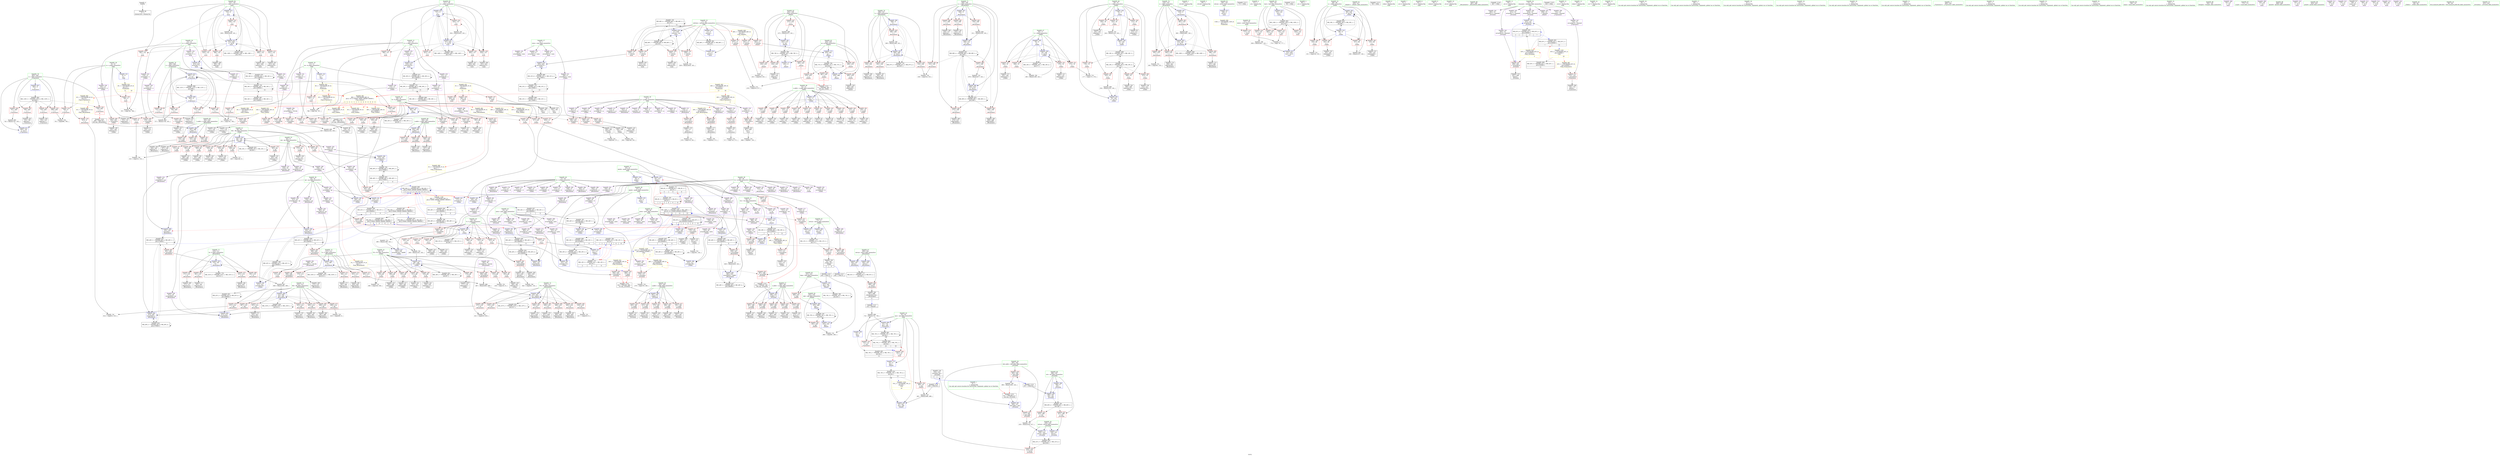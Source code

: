 digraph "SVFG" {
	label="SVFG";

	Node0x55a76f918d60 [shape=record,color=grey,label="{NodeID: 0\nNullPtr}"];
	Node0x55a76f918d60 -> Node0x55a76f9750f0[style=solid];
	Node0x55a76f989760 [shape=record,color=black,label="{NodeID: 775\nMR_20V_4 = PHI(MR_20V_2, MR_20V_3, )\npts\{81 \}\n}"];
	Node0x55a76f996810 [shape=record,color=blue,label="{NodeID: 609\n43\<--732\nans\<--add\n_Z7processv\n}"];
	Node0x55a76f996810 -> Node0x55a76f9e3c60[style=dashed];
	Node0x55a76f97e410 [shape=record,color=red,label="{NodeID: 443\n450\<--435\n\<--i\n_Z4initv\n}"];
	Node0x55a76f97e410 -> Node0x55a76f99d430[style=solid];
	Node0x55a76f981960 [shape=record,color=purple,label="{NodeID: 277\n224\<--37\narrayidx58\<--d\n_Z3bfsi\n}"];
	Node0x55a76f981960 -> Node0x55a76f97cbb0[style=solid];
	Node0x55a76f972900 [shape=record,color=black,label="{NodeID: 111\n171\<--170\nidxprom37\<--\n_Z3bfsi\n}"];
	Node0x55a76f99dbb0 [shape=record,color=grey,label="{NodeID: 720\n379 = cmp(378, 160, )\n}"];
	Node0x55a76f993b60 [shape=record,color=blue,label="{NodeID: 554\n84\<--239\nXX\<--add\n_Z3bfsi\n}"];
	Node0x55a76f993b60 -> Node0x55a76f9869d0[style=dashed];
	Node0x55a76f993b60 -> Node0x55a76f986aa0[style=dashed];
	Node0x55a76f993b60 -> Node0x55a76f986b70[style=dashed];
	Node0x55a76f993b60 -> Node0x55a76f986c40[style=dashed];
	Node0x55a76f993b60 -> Node0x55a76f986d10[style=dashed];
	Node0x55a76f993b60 -> Node0x55a76f986de0[style=dashed];
	Node0x55a76f993b60 -> Node0x55a76f986eb0[style=dashed];
	Node0x55a76f993b60 -> Node0x55a76f986f80[style=dashed];
	Node0x55a76f993b60 -> Node0x55a76f97b420[style=dashed];
	Node0x55a76f993b60 -> Node0x55a76f993b60[style=dashed];
	Node0x55a76f993b60 -> Node0x55a76f9e0f60[style=dashed];
	Node0x55a76f97b760 [shape=record,color=red,label="{NodeID: 388\n276\<--86\n\<--YY\n_Z3bfsi\n}"];
	Node0x55a76f97b760 -> Node0x55a76f9780f0[style=solid];
	Node0x55a76f976e60 [shape=record,color=purple,label="{NodeID: 222\n823\<--6\narrayidx21\<--num\nmain\n}"];
	Node0x55a76f9733d0 [shape=record,color=green,label="{NodeID: 56\n358\<--359\nretval\<--retval_field_insensitive\n_Z5visitiii\n}"];
	Node0x55a76f9733d0 -> Node0x55a76f97d090[style=solid];
	Node0x55a76f9733d0 -> Node0x55a76f994930[style=solid];
	Node0x55a76f9733d0 -> Node0x55a76f994a00[style=solid];
	Node0x55a76f9d9640 [shape=record,color=black,label="{NodeID: 831\nMR_99V_4 = PHI(MR_99V_5, MR_99V_3, )\npts\{509 \}\n}"];
	Node0x55a76f9d9640 -> Node0x55a76f98f0b0[style=dashed];
	Node0x55a76f9d9640 -> Node0x55a76f98f180[style=dashed];
	Node0x55a76f9d9640 -> Node0x55a76f98f250[style=dashed];
	Node0x55a76f9d9640 -> Node0x55a76f98f320[style=dashed];
	Node0x55a76f9d9640 -> Node0x55a76f996400[style=dashed];
	Node0x55a76f9d9640 -> Node0x55a76f9d6e40[style=dashed];
	Node0x55a76f9d9640 -> Node0x55a76f9d9640[style=dashed];
	Node0x55a76f990df0 [shape=record,color=red,label="{NodeID: 499\n629\<--628\n\<--arrayidx41\n_Z8calcdistii\n}"];
	Node0x55a76f990df0 -> Node0x55a76f97a7f0[style=solid];
	Node0x55a76f9846e0 [shape=record,color=red,label="{NodeID: 333\n488\<--32\n\<--goaly\n_Z4initv\n|{<s0>7}}"];
	Node0x55a76f9846e0:s0 -> Node0x55a76fa32cf0[style=solid,color=red];
	Node0x55a76f979fd0 [shape=record,color=black,label="{NodeID: 167\n564\<--563\nidxprom13\<--\n_Z8calcdistii\n}"];
	Node0x55a76f934df0 [shape=record,color=green,label="{NodeID: 1\n9\<--1\n\<--dummyObj\nCan only get source location for instruction, argument, global var or function.|{<s0>7}}"];
	Node0x55a76f934df0:s0 -> Node0x55a76fa32e70[style=solid,color=red];
	Node0x55a76f9ebd80 [shape=record,color=yellow,style=double,label="{NodeID: 942\n30V_1 = ENCHI(MR_30V_0)\npts\{50000 \}\nFun[main]|{|<s1>15|<s2>16}}"];
	Node0x55a76f9ebd80 -> Node0x55a76f992720[style=dashed];
	Node0x55a76f9ebd80:s1 -> Node0x55a76f9ed030[style=dashed,color=red];
	Node0x55a76f9ebd80:s2 -> Node0x55a76f9e93f0[style=dashed,color=red];
	Node0x55a76f989c60 [shape=record,color=black,label="{NodeID: 776\nMR_22V_4 = PHI(MR_22V_2, MR_22V_3, )\npts\{83 \}\n}"];
	Node0x55a76f9968e0 [shape=record,color=blue,label="{NodeID: 610\n695\<--737\nj\<--inc\n_Z7processv\n}"];
	Node0x55a76f9968e0 -> Node0x55a76f991470[style=dashed];
	Node0x55a76f9968e0 -> Node0x55a76f991540[style=dashed];
	Node0x55a76f9968e0 -> Node0x55a76f991610[style=dashed];
	Node0x55a76f9968e0 -> Node0x55a76f9916e0[style=dashed];
	Node0x55a76f9968e0 -> Node0x55a76f9917b0[style=dashed];
	Node0x55a76f9968e0 -> Node0x55a76f9968e0[style=dashed];
	Node0x55a76f9968e0 -> Node0x55a76f9e55f0[style=dashed];
	Node0x55a76f97e4e0 [shape=record,color=red,label="{NodeID: 444\n454\<--435\n\<--i\n_Z4initv\n}"];
	Node0x55a76f97e4e0 -> Node0x55a76f9797b0[style=solid];
	Node0x55a76f981a30 [shape=record,color=purple,label="{NodeID: 278\n294\<--37\narrayidx93\<--d\n_Z3bfsi\n}"];
	Node0x55a76f9729d0 [shape=record,color=black,label="{NodeID: 112\n180\<--179\nidxprom39\<--\n_Z3bfsi\n}"];
	Node0x55a76f99dd30 [shape=record,color=grey,label="{NodeID: 721\n593 = cmp(592, 232, )\n}"];
	Node0x55a76f993c30 [shape=record,color=blue,label="{NodeID: 555\n86\<--246\nYY\<--add64\n_Z3bfsi\n}"];
	Node0x55a76f993c30 -> Node0x55a76f97b4f0[style=dashed];
	Node0x55a76f993c30 -> Node0x55a76f97b5c0[style=dashed];
	Node0x55a76f993c30 -> Node0x55a76f97b690[style=dashed];
	Node0x55a76f993c30 -> Node0x55a76f97b760[style=dashed];
	Node0x55a76f993c30 -> Node0x55a76f97b830[style=dashed];
	Node0x55a76f993c30 -> Node0x55a76f97b900[style=dashed];
	Node0x55a76f993c30 -> Node0x55a76f97b9d0[style=dashed];
	Node0x55a76f993c30 -> Node0x55a76f97baa0[style=dashed];
	Node0x55a76f993c30 -> Node0x55a76f97bb70[style=dashed];
	Node0x55a76f993c30 -> Node0x55a76f993c30[style=dashed];
	Node0x55a76f993c30 -> Node0x55a76f9e1460[style=dashed];
	Node0x55a76f97b830 [shape=record,color=red,label="{NodeID: 389\n288\<--86\n\<--YY\n_Z3bfsi\n}"];
	Node0x55a76f97b830 -> Node0x55a76f978430[style=solid];
	Node0x55a76f976f30 [shape=record,color=purple,label="{NodeID: 223\n826\<--6\narrayidx23\<--num\nmain\n}"];
	Node0x55a76f976f30 -> Node0x55a76f997030[style=solid];
	Node0x55a76f9734a0 [shape=record,color=green,label="{NodeID: 57\n360\<--361\nx.addr\<--x.addr_field_insensitive\n_Z5visitiii\n}"];
	Node0x55a76f9734a0 -> Node0x55a76f97d160[style=solid];
	Node0x55a76f9734a0 -> Node0x55a76f97d230[style=solid];
	Node0x55a76f9734a0 -> Node0x55a76f97d300[style=solid];
	Node0x55a76f9734a0 -> Node0x55a76f97d3d0[style=solid];
	Node0x55a76f9734a0 -> Node0x55a76f97d4a0[style=solid];
	Node0x55a76f9734a0 -> Node0x55a76f994450[style=solid];
	Node0x55a76f990ec0 [shape=record,color=red,label="{NodeID: 500\n639\<--638\n\<--arrayidx48\n_Z8calcdistii\n}"];
	Node0x55a76f990ec0 -> Node0x55a76f97aa60[style=solid];
	Node0x55a76f990ec0 -> Node0x55a76f97ab30[style=solid];
	Node0x55a76f9847b0 [shape=record,color=red,label="{NodeID: 334\n490\<--43\n\<--ans\n_Z4initv\n}"];
	Node0x55a76f9847b0 -> Node0x55a76f99c830[style=solid];
	Node0x55a76f97a0a0 [shape=record,color=black,label="{NodeID: 168\n572\<--571\nidxprom16\<--\n_Z8calcdistii\n}"];
	Node0x55a76f93e120 [shape=record,color=green,label="{NodeID: 2\n45\<--1\n_ZL2dx\<--dummyObj\nGlob }"];
	Node0x55a76f98a160 [shape=record,color=black,label="{NodeID: 777\nMR_91V_3 = PHI(MR_91V_4, MR_91V_2, )\npts\{501 \}\n}"];
	Node0x55a76f98a160 -> Node0x55a76f97e8f0[style=dashed];
	Node0x55a76f9969b0 [shape=record,color=blue,label="{NodeID: 611\n693\<--742\ni\<--inc12\n_Z7processv\n}"];
	Node0x55a76f9969b0 -> Node0x55a76f9e50f0[style=dashed];
	Node0x55a76f97e5b0 [shape=record,color=red,label="{NodeID: 445\n460\<--435\n\<--i\n_Z4initv\n|{<s0>5}}"];
	Node0x55a76f97e5b0:s0 -> Node0x55a76fa32960[style=solid,color=red];
	Node0x55a76f981b00 [shape=record,color=purple,label="{NodeID: 279\n297\<--37\narrayidx95\<--d\n_Z3bfsi\n}"];
	Node0x55a76f981b00 -> Node0x55a76f97cfc0[style=solid];
	Node0x55a76f972aa0 [shape=record,color=black,label="{NodeID: 113\n185\<--184\nidxprom41\<--\n_Z3bfsi\n}"];
	Node0x55a76f99deb0 [shape=record,color=grey,label="{NodeID: 722\n579 = cmp(578, 201, )\n}"];
	Node0x55a76f993d00 [shape=record,color=blue,label="{NodeID: 556\n290\<--142\narrayidx91\<--\n_Z3bfsi\n}"];
	Node0x55a76f993d00 -> Node0x55a76f9c1310[style=dashed];
	Node0x55a76f97b900 [shape=record,color=red,label="{NodeID: 390\n303\<--86\n\<--YY\n_Z3bfsi\n}"];
	Node0x55a76f97b900 -> Node0x55a76f978770[style=solid];
	Node0x55a76f977000 [shape=record,color=purple,label="{NodeID: 224\n102\<--13\narrayidx\<--x\n_Z3bfsi\n}"];
	Node0x55a76f977000 -> Node0x55a76f97bf80[style=solid];
	Node0x55a76f973570 [shape=record,color=green,label="{NodeID: 58\n362\<--363\ny.addr\<--y.addr_field_insensitive\n_Z5visitiii\n}"];
	Node0x55a76f973570 -> Node0x55a76f97d570[style=solid];
	Node0x55a76f973570 -> Node0x55a76f97d640[style=solid];
	Node0x55a76f973570 -> Node0x55a76f97d710[style=solid];
	Node0x55a76f973570 -> Node0x55a76f97d7e0[style=solid];
	Node0x55a76f973570 -> Node0x55a76f97d8b0[style=solid];
	Node0x55a76f973570 -> Node0x55a76f994520[style=solid];
	Node0x55a76f990f90 [shape=record,color=red,label="{NodeID: 501\n658\<--657\n\<--arrayidx60\n_Z8calcdistii\n}"];
	Node0x55a76f990f90 -> Node0x55a76f99ce30[style=solid];
	Node0x55a76f984880 [shape=record,color=red,label="{NodeID: 335\n731\<--43\n\<--ans\n_Z7processv\n}"];
	Node0x55a76f984880 -> Node0x55a76f99bab0[style=solid];
	Node0x55a76f97a170 [shape=record,color=black,label="{NodeID: 169\n575\<--574\nidxprom18\<--\n_Z8calcdistii\n}"];
	Node0x55a76fa2e900 [shape=record,color=black,label="{NodeID: 1110\n397 = PHI(354, )\n}"];
	Node0x55a76fa2e900 -> Node0x55a76f994790[style=solid];
	Node0x55a76f94e950 [shape=record,color=green,label="{NodeID: 3\n46\<--1\n_ZL2dy\<--dummyObj\nGlob }"];
	Node0x55a76f98a660 [shape=record,color=black,label="{NodeID: 778\nMR_97V_5 = PHI(MR_97V_3, MR_97V_4, )\npts\{507 \}\n}"];
	Node0x55a76f996a80 [shape=record,color=blue,label="{NodeID: 612\n749\<--9\nretval\<--\nmain\n}"];
	Node0x55a76f97e680 [shape=record,color=red,label="{NodeID: 446\n466\<--435\n\<--i\n_Z4initv\n}"];
	Node0x55a76f97e680 -> Node0x55a76f994fb0[style=solid];
	Node0x55a76f981bd0 [shape=record,color=purple,label="{NodeID: 280\n302\<--37\narrayidx98\<--d\n_Z3bfsi\n}"];
	Node0x55a76f972b70 [shape=record,color=black,label="{NodeID: 114\n193\<--192\nidxprom44\<--\n_Z3bfsi\n}"];
	Node0x55a76f99e030 [shape=record,color=grey,label="{NodeID: 723\n177 = cmp(175, 176, )\n}"];
	Node0x55a76f993dd0 [shape=record,color=blue,label="{NodeID: 557\n305\<--299\narrayidx100\<--add96\n_Z3bfsi\n}"];
	Node0x55a76f993dd0 -> Node0x55a76f987460[style=dashed];
	Node0x55a76f97b9d0 [shape=record,color=red,label="{NodeID: 391\n312\<--86\n\<--YY\n_Z3bfsi\n}"];
	Node0x55a76f97b9d0 -> Node0x55a76f993f70[style=solid];
	Node0x55a76f9770d0 [shape=record,color=purple,label="{NodeID: 225\n118\<--13\narrayidx8\<--x\n_Z3bfsi\n}"];
	Node0x55a76f9770d0 -> Node0x55a76f97c120[style=solid];
	Node0x55a76f973640 [shape=record,color=green,label="{NodeID: 59\n364\<--365\ndist.addr\<--dist.addr_field_insensitive\n_Z5visitiii\n}"];
	Node0x55a76f973640 -> Node0x55a76f97d980[style=solid];
	Node0x55a76f973640 -> Node0x55a76f97da50[style=solid];
	Node0x55a76f973640 -> Node0x55a76f9945f0[style=solid];
	Node0x55a76f9da540 [shape=record,color=black,label="{NodeID: 834\nMR_105V_2 = PHI(MR_105V_3, MR_105V_1, )\npts\{515 \}\n}"];
	Node0x55a76f9da540 -> Node0x55a76f995f20[style=dashed];
	Node0x55a76f9da540 -> Node0x55a76f9da540[style=dashed];
	Node0x55a76f991060 [shape=record,color=red,label="{NodeID: 502\n699\<--693\n\<--i\n_Z7processv\n}"];
	Node0x55a76f991060 -> Node0x55a76f99e7b0[style=solid];
	Node0x55a76f984950 [shape=record,color=red,label="{NodeID: 336\n851\<--43\n\<--ans\nmain\n}"];
	Node0x55a76f97a240 [shape=record,color=black,label="{NodeID: 170\n578\<--577\nconv\<--\n_Z8calcdistii\n}"];
	Node0x55a76f97a240 -> Node0x55a76f99deb0[style=solid];
	Node0x55a76fa31d20 [shape=record,color=black,label="{NodeID: 1111\n771 = PHI()\n}"];
	Node0x55a76f9615c0 [shape=record,color=green,label="{NodeID: 4\n47\<--1\n.str\<--dummyObj\nGlob }"];
	Node0x55a76f98ab60 [shape=record,color=black,label="{NodeID: 779\nMR_101V_4 = PHI(MR_101V_2, MR_101V_3, )\npts\{511 \}\n}"];
	Node0x55a76f996b50 [shape=record,color=blue,label="{NodeID: 613\n753\<--145\ntest\<--\nmain\n}"];
	Node0x55a76f996b50 -> Node0x55a76f9d0860[style=dashed];
	Node0x55a76f97e750 [shape=record,color=red,label="{NodeID: 447\n472\<--435\n\<--i\n_Z4initv\n}"];
	Node0x55a76f97e750 -> Node0x55a76f99ad30[style=solid];
	Node0x55a76f981ca0 [shape=record,color=purple,label="{NodeID: 281\n305\<--37\narrayidx100\<--d\n_Z3bfsi\n}"];
	Node0x55a76f981ca0 -> Node0x55a76f993dd0[style=solid];
	Node0x55a76f972c40 [shape=record,color=black,label="{NodeID: 115\n196\<--195\nidxprom46\<--\n_Z3bfsi\n}"];
	Node0x55a76f9e8e80 [shape=record,color=yellow,style=double,label="{NodeID: 890\n2V_1 = ENCHI(MR_2V_0)\npts\{1 \}\nFun[_Z7processv]|{<s0>9}}"];
	Node0x55a76f9e8e80:s0 -> Node0x55a76f9e84e0[style=dashed,color=red];
	Node0x55a76f99e1b0 [shape=record,color=grey,label="{NodeID: 724\n717 = cmp(716, 271, )\n}"];
	Node0x55a76f993ea0 [shape=record,color=blue,label="{NodeID: 558\n310\<--307\narrayidx102\<--\n_Z3bfsi\n}"];
	Node0x55a76f993ea0 -> Node0x55a76f9c0910[style=dashed];
	Node0x55a76f97baa0 [shape=record,color=red,label="{NodeID: 392\n321\<--86\n\<--YY\n_Z3bfsi\n}"];
	Node0x55a76f97baa0 -> Node0x55a76f978ab0[style=solid];
	Node0x55a76f9771a0 [shape=record,color=purple,label="{NodeID: 226\n131\<--13\narrayidx16\<--x\n_Z3bfsi\n}"];
	Node0x55a76f9771a0 -> Node0x55a76f97c2c0[style=solid];
	Node0x55a76f973710 [shape=record,color=green,label="{NodeID: 60\n366\<--367\nret\<--ret_field_insensitive\n_Z5visitiii\n}"];
	Node0x55a76f973710 -> Node0x55a76f97db20[style=solid];
	Node0x55a76f973710 -> Node0x55a76f97dbf0[style=solid];
	Node0x55a76f973710 -> Node0x55a76f9946c0[style=solid];
	Node0x55a76f973710 -> Node0x55a76f994790[style=solid];
	Node0x55a76f9daa40 [shape=record,color=black,label="{NodeID: 835\nMR_107V_2 = PHI(MR_107V_3, MR_107V_1, )\npts\{517 \}\n}"];
	Node0x55a76f9daa40 -> Node0x55a76f995ff0[style=dashed];
	Node0x55a76f9daa40 -> Node0x55a76f9daa40[style=dashed];
	Node0x55a76f991130 [shape=record,color=red,label="{NodeID: 503\n709\<--693\n\<--i\n_Z7processv\n}"];
	Node0x55a76f991130 -> Node0x55a76f97b350[style=solid];
	Node0x55a76f984a20 [shape=record,color=red,label="{NodeID: 337\n760\<--51\n\<--stdin\nmain\n}"];
	Node0x55a76f984a20 -> Node0x55a76f975a10[style=solid];
	Node0x55a76f97a310 [shape=record,color=black,label="{NodeID: 171\n582\<--581\nidxprom21\<--\n_Z8calcdistii\n}"];
	Node0x55a76fa31df0 [shape=record,color=black,label="{NodeID: 1112\n781 = PHI()\n}"];
	Node0x55a76f961650 [shape=record,color=green,label="{NodeID: 5\n49\<--1\n.str.1\<--dummyObj\nGlob }"];
	Node0x55a76f9c9410 [shape=record,color=black,label="{NodeID: 780\nMR_103V_4 = PHI(MR_103V_2, MR_103V_3, )\npts\{513 \}\n}"];
	Node0x55a76f996c20 [shape=record,color=blue,label="{NodeID: 614\n17\<--9\ncnttree\<--\nmain\n}"];
	Node0x55a76f996c20 -> Node0x55a76f9bb600[style=dashed];
	Node0x55a76f97e820 [shape=record,color=red,label="{NodeID: 448\n457\<--456\n\<--arrayidx\n_Z4initv\n}"];
	Node0x55a76f97e820 -> Node0x55a76f979880[style=solid];
	Node0x55a76f981d70 [shape=record,color=purple,label="{NodeID: 282\n538\<--37\narrayidx4\<--d\n_Z8calcdistii\n}"];
	Node0x55a76f977660 [shape=record,color=black,label="{NodeID: 116\n199\<--198\nconv\<--\n_Z3bfsi\n}"];
	Node0x55a76f977660 -> Node0x55a76f99e4b0[style=solid];
	Node0x55a76f9e8f90 [shape=record,color=yellow,style=double,label="{NodeID: 891\n4V_1 = ENCHI(MR_4V_0)\npts\{10 \}\nFun[_Z7processv]|{|<s1>9}}"];
	Node0x55a76f9e8f90 -> Node0x55a76f983b80[style=dashed];
	Node0x55a76f9e8f90:s1 -> Node0x55a76f9e85c0[style=dashed,color=red];
	Node0x55a76f99e330 [shape=record,color=grey,label="{NodeID: 725\n231 = cmp(230, 232, )\n}"];
	Node0x55a76f993f70 [shape=record,color=blue,label="{NodeID: 559\n315\<--312\narrayidx104\<--\n_Z3bfsi\n}"];
	Node0x55a76f993f70 -> Node0x55a76f9c0e10[style=dashed];
	Node0x55a76f97bb70 [shape=record,color=red,label="{NodeID: 393\n329\<--86\n\<--YY\n_Z3bfsi\n}"];
	Node0x55a76f97bb70 -> Node0x55a76f978c50[style=solid];
	Node0x55a76f977270 [shape=record,color=purple,label="{NodeID: 227\n149\<--13\narrayidx24\<--x\n_Z3bfsi\n}"];
	Node0x55a76f977270 -> Node0x55a76f97c460[style=solid];
	Node0x55a76f9737e0 [shape=record,color=green,label="{NodeID: 61\n426\<--427\n_Z4initv\<--_Z4initv_field_insensitive\n}"];
	Node0x55a76f9daf40 [shape=record,color=black,label="{NodeID: 836\nMR_109V_2 = PHI(MR_109V_4, MR_109V_1, )\npts\{519 \}\n}"];
	Node0x55a76f9daf40 -> Node0x55a76f995e50[style=dashed];
	Node0x55a76f991200 [shape=record,color=red,label="{NodeID: 504\n719\<--693\n\<--i\n_Z7processv\n}"];
	Node0x55a76f991200 -> Node0x55a76f9757a0[style=solid];
	Node0x55a76f984af0 [shape=record,color=red,label="{NodeID: 338\n766\<--56\n\<--stdout\nmain\n}"];
	Node0x55a76f984af0 -> Node0x55a76f975ae0[style=solid];
	Node0x55a76f97a3e0 [shape=record,color=black,label="{NodeID: 172\n585\<--584\nidxprom23\<--\n_Z8calcdistii\n}"];
	Node0x55a76fa31ec0 [shape=record,color=black,label="{NodeID: 1113\n793 = PHI()\n}"];
	Node0x55a76f96f2d0 [shape=record,color=green,label="{NodeID: 6\n51\<--1\nstdin\<--dummyObj\nGlob }"];
	Node0x55a76f996cf0 [shape=record,color=blue,label="{NodeID: 615\n755\<--9\ni\<--\nmain\n}"];
	Node0x55a76f996cf0 -> Node0x55a76f991e30[style=dashed];
	Node0x55a76f996cf0 -> Node0x55a76f991f00[style=dashed];
	Node0x55a76f996cf0 -> Node0x55a76f991fd0[style=dashed];
	Node0x55a76f996cf0 -> Node0x55a76f9920a0[style=dashed];
	Node0x55a76f996cf0 -> Node0x55a76f992170[style=dashed];
	Node0x55a76f996cf0 -> Node0x55a76f992240[style=dashed];
	Node0x55a76f996cf0 -> Node0x55a76f9972a0[style=dashed];
	Node0x55a76f996cf0 -> Node0x55a76f9d0d60[style=dashed];
	Node0x55a76f97e8f0 [shape=record,color=red,label="{NodeID: 449\n688\<--500\n\<--retval\n_Z8calcdistii\n}"];
	Node0x55a76f97e8f0 -> Node0x55a76f97b280[style=solid];
	Node0x55a76f981e40 [shape=record,color=purple,label="{NodeID: 283\n541\<--37\narrayidx6\<--d\n_Z8calcdistii\n}"];
	Node0x55a76f981e40 -> Node0x55a76f9958a0[style=solid];
	Node0x55a76f977730 [shape=record,color=black,label="{NodeID: 117\n204\<--203\nidxprom49\<--\n_Z3bfsi\n}"];
	Node0x55a76f9e9070 [shape=record,color=yellow,style=double,label="{NodeID: 892\n6V_1 = ENCHI(MR_6V_0)\npts\{12 \}\nFun[_Z7processv]|{|<s1>9}}"];
	Node0x55a76f9e9070 -> Node0x55a76f983ec0[style=dashed];
	Node0x55a76f9e9070:s1 -> Node0x55a76f9e86a0[style=dashed,color=red];
	Node0x55a76f99e4b0 [shape=record,color=grey,label="{NodeID: 726\n200 = cmp(199, 201, )\n}"];
	Node0x55a76f994040 [shape=record,color=blue,label="{NodeID: 560\n323\<--317\narrayidx108\<--\n_Z3bfsi\n}"];
	Node0x55a76f994040 -> Node0x55a76f987960[style=dashed];
	Node0x55a76f97bc40 [shape=record,color=red,label="{NodeID: 394\n230\<--88\n\<--i\n_Z3bfsi\n}"];
	Node0x55a76f97bc40 -> Node0x55a76f99e330[style=solid];
	Node0x55a76f977340 [shape=record,color=purple,label="{NodeID: 228\n163\<--13\narrayidx32\<--x\n_Z3bfsi\n}"];
	Node0x55a76f977340 -> Node0x55a76f97c600[style=solid];
	Node0x55a76f9738e0 [shape=record,color=green,label="{NodeID: 62\n429\<--430\np\<--p_field_insensitive\n_Z4initv\n}"];
	Node0x55a76f9738e0 -> Node0x55a76f97e000[style=solid];
	Node0x55a76f9738e0 -> Node0x55a76f97e0d0[style=solid];
	Node0x55a76f9738e0 -> Node0x55a76f97e1a0[style=solid];
	Node0x55a76f9738e0 -> Node0x55a76f994c70[style=solid];
	Node0x55a76f9738e0 -> Node0x55a76f994fb0[style=solid];
	Node0x55a76f9db440 [shape=record,color=black,label="{NodeID: 837\nMR_40V_3 = PHI(MR_40V_4, MR_40V_2, )\npts\{270000 \}\n|{|<s4>9}}"];
	Node0x55a76f9db440 -> Node0x55a76f990910[style=dashed];
	Node0x55a76f9db440 -> Node0x55a76f996260[style=dashed];
	Node0x55a76f9db440 -> Node0x55a76f9d7340[style=dashed];
	Node0x55a76f9db440 -> Node0x55a76f9db440[style=dashed];
	Node0x55a76f9db440:s4 -> Node0x55a76f9e4660[style=dashed,color=blue];
	Node0x55a76f9912d0 [shape=record,color=red,label="{NodeID: 505\n728\<--693\n\<--i\n_Z7processv\n|{<s0>9}}"];
	Node0x55a76f9912d0:s0 -> Node0x55a76fa32680[style=solid,color=red];
	Node0x55a76f984bc0 [shape=record,color=red,label="{NodeID: 339\n844\<--63\n\<--stderr\nmain\n}"];
	Node0x55a76f97a4b0 [shape=record,color=black,label="{NodeID: 173\n597\<--596\nidxprom26\<--\n_Z8calcdistii\n}"];
	Node0x55a76fa31f90 [shape=record,color=black,label="{NodeID: 1114\n461 = PHI(70, )\n}"];
	Node0x55a76fa31f90 -> Node0x55a76f994ee0[style=solid];
	Node0x55a76fa31f90 -> Node0x55a76f99d5b0[style=solid];
	Node0x55a76f96f360 [shape=record,color=green,label="{NodeID: 7\n52\<--1\n.str.2\<--dummyObj\nGlob }"];
	Node0x55a76f996dc0 [shape=record,color=blue,label="{NodeID: 616\n757\<--9\nj\<--\nmain\n}"];
	Node0x55a76f996dc0 -> Node0x55a76f992310[style=dashed];
	Node0x55a76f996dc0 -> Node0x55a76f9923e0[style=dashed];
	Node0x55a76f996dc0 -> Node0x55a76f9924b0[style=dashed];
	Node0x55a76f996dc0 -> Node0x55a76f992580[style=dashed];
	Node0x55a76f996dc0 -> Node0x55a76f992650[style=dashed];
	Node0x55a76f996dc0 -> Node0x55a76f996dc0[style=dashed];
	Node0x55a76f996dc0 -> Node0x55a76f9971d0[style=dashed];
	Node0x55a76f996dc0 -> Node0x55a76f9d1260[style=dashed];
	Node0x55a76f97e9c0 [shape=record,color=red,label="{NodeID: 450\n526\<--502\n\<--x.addr\n_Z8calcdistii\n}"];
	Node0x55a76f97e9c0 -> Node0x55a76f995700[style=solid];
	Node0x55a76f981f10 [shape=record,color=purple,label="{NodeID: 284\n583\<--37\narrayidx22\<--d\n_Z8calcdistii\n}"];
	Node0x55a76f977800 [shape=record,color=black,label="{NodeID: 118\n207\<--206\nidxprom51\<--\n_Z3bfsi\n}"];
	Node0x55a76f99e630 [shape=record,color=grey,label="{NodeID: 727\n707 = cmp(705, 706, )\n}"];
	Node0x55a76f994110 [shape=record,color=blue,label="{NodeID: 561\n331\<--325\narrayidx112\<--\n_Z3bfsi\n}"];
	Node0x55a76f994110 -> Node0x55a76f987e60[style=dashed];
	Node0x55a76f97bd10 [shape=record,color=red,label="{NodeID: 395\n235\<--88\n\<--i\n_Z3bfsi\n}"];
	Node0x55a76f97bd10 -> Node0x55a76f977c10[style=solid];
	Node0x55a76f977410 [shape=record,color=purple,label="{NodeID: 229\n813\<--13\narrayidx17\<--x\nmain\n}"];
	Node0x55a76f977410 -> Node0x55a76f996e90[style=solid];
	Node0x55a76f9739b0 [shape=record,color=green,label="{NodeID: 63\n431\<--432\ntmp\<--tmp_field_insensitive\n_Z4initv\n}"];
	Node0x55a76f9739b0 -> Node0x55a76f97e270[style=solid];
	Node0x55a76f9739b0 -> Node0x55a76f994ee0[style=solid];
	Node0x55a76f9db940 [shape=record,color=black,label="{NodeID: 838\nMR_42V_3 = PHI(MR_42V_4, MR_42V_2, )\npts\{290000 \}\n|{|<s4>9}}"];
	Node0x55a76f9db940 -> Node0x55a76f9909e0[style=dashed];
	Node0x55a76f9db940 -> Node0x55a76f996330[style=dashed];
	Node0x55a76f9db940 -> Node0x55a76f9d7840[style=dashed];
	Node0x55a76f9db940 -> Node0x55a76f9db940[style=dashed];
	Node0x55a76f9db940:s4 -> Node0x55a76f9e4660[style=dashed,color=blue];
	Node0x55a76f9913a0 [shape=record,color=red,label="{NodeID: 506\n741\<--693\n\<--i\n_Z7processv\n}"];
	Node0x55a76f9913a0 -> Node0x55a76f99b630[style=solid];
	Node0x55a76f984c90 [shape=record,color=red,label="{NodeID: 340\n345\<--72\n\<--retval\n_Z3bfsi\n}"];
	Node0x55a76f984c90 -> Node0x55a76f978d20[style=solid];
	Node0x55a76f97a580 [shape=record,color=black,label="{NodeID: 174\n604\<--603\nidxprom28\<--\n_Z8calcdistii\n}"];
	Node0x55a76fa321b0 [shape=record,color=black,label="{NodeID: 1115\n482 = PHI(70, )\n}"];
	Node0x55a76f96f610 [shape=record,color=green,label="{NodeID: 8\n54\<--1\n.str.3\<--dummyObj\nGlob }"];
	Node0x55a76f9ec4c0 [shape=record,color=yellow,style=double,label="{NodeID: 949\n66V_1 = ENCHI(MR_66V_0)\npts\{18 \}\nFun[_Z4initv]}"];
	Node0x55a76f9ec4c0 -> Node0x55a76f984060[style=dashed];
	Node0x55a76f9ec4c0 -> Node0x55a76f984130[style=dashed];
	Node0x55a76f9ec4c0 -> Node0x55a76f984200[style=dashed];
	Node0x55a76f996e90 [shape=record,color=blue,label="{NodeID: 617\n813\<--810\narrayidx17\<--\nmain\n}"];
	Node0x55a76f996e90 -> Node0x55a76f9e6a80[style=dashed];
	Node0x55a76f97ea90 [shape=record,color=red,label="{NodeID: 451\n536\<--502\n\<--x.addr\n_Z8calcdistii\n}"];
	Node0x55a76f97ea90 -> Node0x55a76f979bc0[style=solid];
	Node0x55a76f981fe0 [shape=record,color=purple,label="{NodeID: 285\n586\<--37\narrayidx24\<--d\n_Z8calcdistii\n}"];
	Node0x55a76f981fe0 -> Node0x55a76f990b80[style=solid];
	Node0x55a76f9778d0 [shape=record,color=black,label="{NodeID: 119\n210\<--209\nidxprom53\<--\n_Z3bfsi\n}"];
	Node0x55a76f99e7b0 [shape=record,color=grey,label="{NodeID: 728\n701 = cmp(699, 700, )\n}"];
	Node0x55a76f9941e0 [shape=record,color=blue,label="{NodeID: 562\n78\<--334\nr\<--inc113\n_Z3bfsi\n}"];
	Node0x55a76f9941e0 -> Node0x55a76f9bf510[style=dashed];
	Node0x55a76f97bde0 [shape=record,color=red,label="{NodeID: 396\n242\<--88\n\<--i\n_Z3bfsi\n}"];
	Node0x55a76f97bde0 -> Node0x55a76f977ce0[style=solid];
	Node0x55a76f9774e0 [shape=record,color=purple,label="{NodeID: 230\n110\<--15\narrayidx4\<--y\n_Z3bfsi\n}"];
	Node0x55a76f9774e0 -> Node0x55a76f97c050[style=solid];
	Node0x55a76f973a80 [shape=record,color=green,label="{NodeID: 64\n433\<--434\nopt\<--opt_field_insensitive\n_Z4initv\n}"];
	Node0x55a76f973a80 -> Node0x55a76f97e340[style=solid];
	Node0x55a76f973a80 -> Node0x55a76f994d40[style=solid];
	Node0x55a76f973a80 -> Node0x55a76f995080[style=solid];
	Node0x55a76f9dbe40 [shape=record,color=black,label="{NodeID: 839\nMR_44V_3 = PHI(MR_44V_4, MR_44V_2, )\npts\{360000 \}\n|{|<s4>9}}"];
	Node0x55a76f9dbe40 -> Node0x55a76f990ec0[style=dashed];
	Node0x55a76f9dbe40 -> Node0x55a76f9960c0[style=dashed];
	Node0x55a76f9dbe40 -> Node0x55a76f9d7d40[style=dashed];
	Node0x55a76f9dbe40 -> Node0x55a76f9dbe40[style=dashed];
	Node0x55a76f9dbe40:s4 -> Node0x55a76f9e4660[style=dashed,color=blue];
	Node0x55a76f991470 [shape=record,color=red,label="{NodeID: 507\n705\<--695\n\<--j\n_Z7processv\n}"];
	Node0x55a76f991470 -> Node0x55a76f99e630[style=solid];
	Node0x55a76f984d60 [shape=record,color=red,label="{NodeID: 341\n100\<--74\n\<--u.addr\n_Z3bfsi\n}"];
	Node0x55a76f984d60 -> Node0x55a76f9752c0[style=solid];
	Node0x55a76f97a650 [shape=record,color=black,label="{NodeID: 175\n624\<--623\nidxprom38\<--\n_Z8calcdistii\n}"];
	Node0x55a76fa322c0 [shape=record,color=black,label="{NodeID: 1116\n489 = PHI(354, )\n}"];
	Node0x55a76fa322c0 -> Node0x55a76f99c830[style=solid];
	Node0x55a76f96f6a0 [shape=record,color=green,label="{NodeID: 9\n56\<--1\nstdout\<--dummyObj\nGlob }"];
	Node0x55a76f996f60 [shape=record,color=blue,label="{NodeID: 618\n818\<--815\narrayidx19\<--\nmain\n}"];
	Node0x55a76f996f60 -> Node0x55a76f9e6f80[style=dashed];
	Node0x55a76f97eb60 [shape=record,color=red,label="{NodeID: 452\n543\<--502\n\<--x.addr\n_Z8calcdistii\n}"];
	Node0x55a76f97eb60 -> Node0x55a76f979d60[style=solid];
	Node0x55a76f9820b0 [shape=record,color=purple,label="{NodeID: 286\n654\<--37\narrayidx58\<--d\n_Z8calcdistii\n}"];
	Node0x55a76f9779a0 [shape=record,color=black,label="{NodeID: 120\n213\<--212\ntobool\<--\n_Z3bfsi\n}"];
	Node0x55a76f99e930 [shape=record,color=grey,label="{NodeID: 729\n610 = cmp(609, 9, )\n}"];
	Node0x55a76f9942b0 [shape=record,color=blue,label="{NodeID: 563\n88\<--338\ni\<--inc114\n_Z3bfsi\n}"];
	Node0x55a76f9942b0 -> Node0x55a76f97bc40[style=dashed];
	Node0x55a76f9942b0 -> Node0x55a76f97bd10[style=dashed];
	Node0x55a76f9942b0 -> Node0x55a76f97bde0[style=dashed];
	Node0x55a76f9942b0 -> Node0x55a76f97beb0[style=dashed];
	Node0x55a76f9942b0 -> Node0x55a76f9942b0[style=dashed];
	Node0x55a76f9942b0 -> Node0x55a76f9e1960[style=dashed];
	Node0x55a76f97beb0 [shape=record,color=red,label="{NodeID: 397\n337\<--88\n\<--i\n_Z3bfsi\n}"];
	Node0x55a76f97beb0 -> Node0x55a76f99b1b0[style=solid];
	Node0x55a76f97f440 [shape=record,color=purple,label="{NodeID: 231\n124\<--15\narrayidx12\<--y\n_Z3bfsi\n}"];
	Node0x55a76f97f440 -> Node0x55a76f97c1f0[style=solid];
	Node0x55a76f973b50 [shape=record,color=green,label="{NodeID: 65\n435\<--436\ni\<--i_field_insensitive\n_Z4initv\n}"];
	Node0x55a76f973b50 -> Node0x55a76f97e410[style=solid];
	Node0x55a76f973b50 -> Node0x55a76f97e4e0[style=solid];
	Node0x55a76f973b50 -> Node0x55a76f97e5b0[style=solid];
	Node0x55a76f973b50 -> Node0x55a76f97e680[style=solid];
	Node0x55a76f973b50 -> Node0x55a76f97e750[style=solid];
	Node0x55a76f973b50 -> Node0x55a76f994e10[style=solid];
	Node0x55a76f973b50 -> Node0x55a76f995150[style=solid];
	Node0x55a76f9dc340 [shape=record,color=black,label="{NodeID: 840\nMR_46V_3 = PHI(MR_46V_4, MR_46V_2, )\npts\{380000 \}\n|{|<s5>9}}"];
	Node0x55a76f9dc340 -> Node0x55a76f990b80[style=dashed];
	Node0x55a76f9dc340 -> Node0x55a76f990f90[style=dashed];
	Node0x55a76f9dc340 -> Node0x55a76f996190[style=dashed];
	Node0x55a76f9dc340 -> Node0x55a76f9d8240[style=dashed];
	Node0x55a76f9dc340 -> Node0x55a76f9dc340[style=dashed];
	Node0x55a76f9dc340:s5 -> Node0x55a76f9e4660[style=dashed,color=blue];
	Node0x55a76f991540 [shape=record,color=red,label="{NodeID: 508\n712\<--695\n\<--j\n_Z7processv\n}"];
	Node0x55a76f991540 -> Node0x55a76f975600[style=solid];
	Node0x55a76f984e30 [shape=record,color=red,label="{NodeID: 342\n108\<--74\n\<--u.addr\n_Z3bfsi\n}"];
	Node0x55a76f984e30 -> Node0x55a76f975460[style=solid];
	Node0x55a76f97a720 [shape=record,color=black,label="{NodeID: 176\n627\<--626\nidxprom40\<--\n_Z8calcdistii\n}"];
	Node0x55a76fa323d0 [shape=record,color=black,label="{NodeID: 1117\n730 = PHI(497, )\n}"];
	Node0x55a76fa323d0 -> Node0x55a76f99bab0[style=solid];
	Node0x55a76f96f730 [shape=record,color=green,label="{NodeID: 10\n57\<--1\n.str.4\<--dummyObj\nGlob }"];
	Node0x55a76f997030 [shape=record,color=blue,label="{NodeID: 619\n826\<--820\narrayidx23\<--\nmain\n}"];
	Node0x55a76f997030 -> Node0x55a76f9e6580[style=dashed];
	Node0x55a76f97ec30 [shape=record,color=red,label="{NodeID: 453\n531\<--504\n\<--y.addr\n_Z8calcdistii\n}"];
	Node0x55a76f97ec30 -> Node0x55a76f9957d0[style=solid];
	Node0x55a76f982180 [shape=record,color=purple,label="{NodeID: 287\n657\<--37\narrayidx60\<--d\n_Z8calcdistii\n}"];
	Node0x55a76f982180 -> Node0x55a76f990f90[style=solid];
	Node0x55a76f977a70 [shape=record,color=black,label="{NodeID: 121\n220\<--219\nidxprom55\<--\n_Z3bfsi\n}"];
	Node0x55a76f9e93f0 [shape=record,color=yellow,style=double,label="{NodeID: 896\n30V_1 = ENCHI(MR_30V_0)\npts\{50000 \}\nFun[_Z7processv]|{|<s1>9}}"];
	Node0x55a76f9e93f0 -> Node0x55a76f991880[style=dashed];
	Node0x55a76f9e93f0:s1 -> Node0x55a76f9e8160[style=dashed,color=red];
	Node0x55a76f99eab0 [shape=record,color=grey,label="{NodeID: 730\n621 = cmp(619, 620, )\n}"];
	Node0x55a76f994380 [shape=record,color=blue,label="{NodeID: 564\n72\<--343\nretval\<--\n_Z3bfsi\n}"];
	Node0x55a76f994380 -> Node0x55a76f988d60[style=dashed];
	Node0x55a76f97bf80 [shape=record,color=red,label="{NodeID: 398\n103\<--102\n\<--arrayidx\n_Z3bfsi\n}"];
	Node0x55a76f97bf80 -> Node0x55a76f993000[style=solid];
	Node0x55a76f97f4d0 [shape=record,color=purple,label="{NodeID: 232\n137\<--15\narrayidx20\<--y\n_Z3bfsi\n}"];
	Node0x55a76f97f4d0 -> Node0x55a76f97c390[style=solid];
	Node0x55a76f973c20 [shape=record,color=green,label="{NodeID: 66\n495\<--496\n_Z8calcdistii\<--_Z8calcdistii_field_insensitive\n}"];
	Node0x55a76f991610 [shape=record,color=red,label="{NodeID: 509\n722\<--695\n\<--j\n_Z7processv\n}"];
	Node0x55a76f991610 -> Node0x55a76f975870[style=solid];
	Node0x55a76f984f00 [shape=record,color=red,label="{NodeID: 343\n116\<--74\n\<--u.addr\n_Z3bfsi\n}"];
	Node0x55a76f984f00 -> Node0x55a76f971cd0[style=solid];
	Node0x55a76f97a7f0 [shape=record,color=black,label="{NodeID: 177\n630\<--629\nconv42\<--\n_Z8calcdistii\n}"];
	Node0x55a76f97a7f0 -> Node0x55a76f99f830[style=solid];
	Node0x55a76fa324e0 [shape=record,color=black,label="{NodeID: 1118\n847 = PHI()\n}"];
	Node0x55a76f96f7c0 [shape=record,color=green,label="{NodeID: 11\n59\<--1\n.str.5\<--dummyObj\nGlob }"];
	Node0x55a76f997100 [shape=record,color=blue,label="{NodeID: 620\n17\<--829\ncnttree\<--inc\nmain\n}"];
	Node0x55a76f997100 -> Node0x55a76f9e6080[style=dashed];
	Node0x55a76f97ed00 [shape=record,color=red,label="{NodeID: 454\n539\<--504\n\<--y.addr\n_Z8calcdistii\n}"];
	Node0x55a76f97ed00 -> Node0x55a76f979c90[style=solid];
	Node0x55a76f982250 [shape=record,color=purple,label="{NodeID: 288\n662\<--37\narrayidx63\<--d\n_Z8calcdistii\n}"];
	Node0x55a76f977b40 [shape=record,color=black,label="{NodeID: 122\n223\<--222\nidxprom57\<--\n_Z3bfsi\n}"];
	Node0x55a76f9e9500 [shape=record,color=yellow,style=double,label="{NodeID: 897\n62V_1 = ENCHI(MR_62V_0)\npts\{250000 \}\nFun[_Z7processv]}"];
	Node0x55a76f9e9500 -> Node0x55a76f991950[style=dashed];
	Node0x55a76f99ec30 [shape=record,color=grey,label="{NodeID: 731\n260 = cmp(258, 259, )\n}"];
	Node0x55a76f994450 [shape=record,color=blue,label="{NodeID: 565\n360\<--355\nx.addr\<--x\n_Z5visitiii\n}"];
	Node0x55a76f994450 -> Node0x55a76f97d160[style=dashed];
	Node0x55a76f994450 -> Node0x55a76f97d230[style=dashed];
	Node0x55a76f994450 -> Node0x55a76f97d300[style=dashed];
	Node0x55a76f994450 -> Node0x55a76f97d3d0[style=dashed];
	Node0x55a76f994450 -> Node0x55a76f97d4a0[style=dashed];
	Node0x55a76f97c050 [shape=record,color=red,label="{NodeID: 399\n111\<--110\n\<--arrayidx4\n_Z3bfsi\n}"];
	Node0x55a76f97c050 -> Node0x55a76f9930d0[style=solid];
	Node0x55a76f97f5a0 [shape=record,color=purple,label="{NodeID: 233\n155\<--15\narrayidx28\<--y\n_Z3bfsi\n}"];
	Node0x55a76f97f5a0 -> Node0x55a76f97c530[style=solid];
	Node0x55a76f973d20 [shape=record,color=green,label="{NodeID: 67\n500\<--501\nretval\<--retval_field_insensitive\n_Z8calcdistii\n}"];
	Node0x55a76f973d20 -> Node0x55a76f97e8f0[style=solid];
	Node0x55a76f973d20 -> Node0x55a76f995d80[style=solid];
	Node0x55a76f973d20 -> Node0x55a76f9965a0[style=solid];
	Node0x55a76f9916e0 [shape=record,color=red,label="{NodeID: 510\n729\<--695\n\<--j\n_Z7processv\n|{<s0>9}}"];
	Node0x55a76f9916e0:s0 -> Node0x55a76fa32820[style=solid,color=red];
	Node0x55a76f984fd0 [shape=record,color=red,label="{NodeID: 344\n122\<--74\n\<--u.addr\n_Z3bfsi\n}"];
	Node0x55a76f984fd0 -> Node0x55a76f971e70[style=solid];
	Node0x55a76f97a8c0 [shape=record,color=black,label="{NodeID: 178\n634\<--633\nidxprom45\<--\n_Z8calcdistii\n}"];
	Node0x55a76fa325b0 [shape=record,color=black,label="{NodeID: 1119\n853 = PHI()\n}"];
	Node0x55a76f970000 [shape=record,color=green,label="{NodeID: 12\n61\<--1\n.str.6\<--dummyObj\nGlob }"];
	Node0x55a76f9971d0 [shape=record,color=blue,label="{NodeID: 621\n757\<--834\nj\<--inc24\nmain\n}"];
	Node0x55a76f9971d0 -> Node0x55a76f992310[style=dashed];
	Node0x55a76f9971d0 -> Node0x55a76f9923e0[style=dashed];
	Node0x55a76f9971d0 -> Node0x55a76f9924b0[style=dashed];
	Node0x55a76f9971d0 -> Node0x55a76f992580[style=dashed];
	Node0x55a76f9971d0 -> Node0x55a76f992650[style=dashed];
	Node0x55a76f9971d0 -> Node0x55a76f996dc0[style=dashed];
	Node0x55a76f9971d0 -> Node0x55a76f9971d0[style=dashed];
	Node0x55a76f9971d0 -> Node0x55a76f9d1260[style=dashed];
	Node0x55a76f97edd0 [shape=record,color=red,label="{NodeID: 455\n546\<--504\n\<--y.addr\n_Z8calcdistii\n}"];
	Node0x55a76f97edd0 -> Node0x55a76f979e30[style=solid];
	Node0x55a76f982320 [shape=record,color=purple,label="{NodeID: 289\n665\<--37\narrayidx65\<--d\n_Z8calcdistii\n}"];
	Node0x55a76f982320 -> Node0x55a76f996190[style=solid];
	Node0x55a76f977c10 [shape=record,color=black,label="{NodeID: 123\n236\<--235\nidxprom60\<--\n_Z3bfsi\n}"];
	Node0x55a76f99edb0 [shape=record,color=grey,label="{NodeID: 732\n617 = cmp(616, 9, )\n}"];
	Node0x55a76f994520 [shape=record,color=blue,label="{NodeID: 566\n362\<--356\ny.addr\<--y\n_Z5visitiii\n}"];
	Node0x55a76f994520 -> Node0x55a76f97d570[style=dashed];
	Node0x55a76f994520 -> Node0x55a76f97d640[style=dashed];
	Node0x55a76f994520 -> Node0x55a76f97d710[style=dashed];
	Node0x55a76f994520 -> Node0x55a76f97d7e0[style=dashed];
	Node0x55a76f994520 -> Node0x55a76f97d8b0[style=dashed];
	Node0x55a76f97c120 [shape=record,color=red,label="{NodeID: 400\n119\<--118\n\<--arrayidx8\n_Z3bfsi\n}"];
	Node0x55a76f97c120 -> Node0x55a76f971da0[style=solid];
	Node0x55a76f97f670 [shape=record,color=purple,label="{NodeID: 234\n169\<--15\narrayidx36\<--y\n_Z3bfsi\n}"];
	Node0x55a76f97f670 -> Node0x55a76f97c6d0[style=solid];
	Node0x55a76f973df0 [shape=record,color=green,label="{NodeID: 68\n502\<--503\nx.addr\<--x.addr_field_insensitive\n_Z8calcdistii\n}"];
	Node0x55a76f973df0 -> Node0x55a76f97e9c0[style=solid];
	Node0x55a76f973df0 -> Node0x55a76f97ea90[style=solid];
	Node0x55a76f973df0 -> Node0x55a76f97eb60[style=solid];
	Node0x55a76f973df0 -> Node0x55a76f9953c0[style=solid];
	Node0x55a76f9917b0 [shape=record,color=red,label="{NodeID: 511\n736\<--695\n\<--j\n_Z7processv\n}"];
	Node0x55a76f9917b0 -> Node0x55a76f99b330[style=solid];
	Node0x55a76f9850a0 [shape=record,color=red,label="{NodeID: 345\n129\<--74\n\<--u.addr\n_Z3bfsi\n}"];
	Node0x55a76f9850a0 -> Node0x55a76f972010[style=solid];
	Node0x55a76f97a990 [shape=record,color=black,label="{NodeID: 179\n637\<--636\nidxprom47\<--\n_Z8calcdistii\n}"];
	Node0x55a76fa32680 [shape=record,color=black,label="{NodeID: 1120\n498 = PHI(728, )\n0th arg _Z8calcdistii }"];
	Node0x55a76fa32680 -> Node0x55a76f9953c0[style=solid];
	Node0x55a76f970090 [shape=record,color=green,label="{NodeID: 13\n63\<--1\nstderr\<--dummyObj\nGlob }"];
	Node0x55a76f9972a0 [shape=record,color=blue,label="{NodeID: 622\n755\<--839\ni\<--inc26\nmain\n}"];
	Node0x55a76f9972a0 -> Node0x55a76f991e30[style=dashed];
	Node0x55a76f9972a0 -> Node0x55a76f991f00[style=dashed];
	Node0x55a76f9972a0 -> Node0x55a76f991fd0[style=dashed];
	Node0x55a76f9972a0 -> Node0x55a76f9920a0[style=dashed];
	Node0x55a76f9972a0 -> Node0x55a76f992170[style=dashed];
	Node0x55a76f9972a0 -> Node0x55a76f992240[style=dashed];
	Node0x55a76f9972a0 -> Node0x55a76f9972a0[style=dashed];
	Node0x55a76f9972a0 -> Node0x55a76f9d0d60[style=dashed];
	Node0x55a76f97eea0 [shape=record,color=red,label="{NodeID: 456\n554\<--506\n\<--l\n_Z8calcdistii\n}"];
	Node0x55a76f97eea0 -> Node0x55a76f99f0b0[style=solid];
	Node0x55a76f9823f0 [shape=record,color=purple,label="{NodeID: 290\n152\<--39\narrayidx26\<--prex\n_Z3bfsi\n}"];
	Node0x55a76f977ce0 [shape=record,color=black,label="{NodeID: 124\n243\<--242\nidxprom62\<--\n_Z3bfsi\n}"];
	Node0x55a76f9e9750 [shape=record,color=yellow,style=double,label="{NodeID: 899\n2V_1 = ENCHI(MR_2V_0)\npts\{1 \}\nFun[_Z3bfsi]}"];
	Node0x55a76f9e9750 -> Node0x55a76f97cc80[style=dashed];
	Node0x55a76f9e9750 -> Node0x55a76f97cd50[style=dashed];
	Node0x55a76f99ef30 [shape=record,color=grey,label="{NodeID: 733\n282 = cmp(281, 145, )\n}"];
	Node0x55a76f9945f0 [shape=record,color=blue,label="{NodeID: 567\n364\<--357\ndist.addr\<--dist\n_Z5visitiii\n}"];
	Node0x55a76f9945f0 -> Node0x55a76f97d980[style=dashed];
	Node0x55a76f9945f0 -> Node0x55a76f97da50[style=dashed];
	Node0x55a76f97c1f0 [shape=record,color=red,label="{NodeID: 401\n125\<--124\n\<--arrayidx12\n_Z3bfsi\n}"];
	Node0x55a76f97c1f0 -> Node0x55a76f971f40[style=solid];
	Node0x55a76f97f740 [shape=record,color=purple,label="{NodeID: 235\n818\<--15\narrayidx19\<--y\nmain\n}"];
	Node0x55a76f97f740 -> Node0x55a76f996f60[style=solid];
	Node0x55a76f973ec0 [shape=record,color=green,label="{NodeID: 69\n504\<--505\ny.addr\<--y.addr_field_insensitive\n_Z8calcdistii\n}"];
	Node0x55a76f973ec0 -> Node0x55a76f97ec30[style=solid];
	Node0x55a76f973ec0 -> Node0x55a76f97ed00[style=solid];
	Node0x55a76f973ec0 -> Node0x55a76f97edd0[style=solid];
	Node0x55a76f973ec0 -> Node0x55a76f995490[style=solid];
	Node0x55a76f991880 [shape=record,color=red,label="{NodeID: 512\n715\<--714\n\<--arrayidx5\n_Z7processv\n}"];
	Node0x55a76f991880 -> Node0x55a76f9756d0[style=solid];
	Node0x55a76f985170 [shape=record,color=red,label="{NodeID: 346\n135\<--74\n\<--u.addr\n_Z3bfsi\n}"];
	Node0x55a76f985170 -> Node0x55a76f9721b0[style=solid];
	Node0x55a76f97aa60 [shape=record,color=black,label="{NodeID: 180\n640\<--639\ntobool\<--\n_Z8calcdistii\n}"];
	Node0x55a76fa32820 [shape=record,color=black,label="{NodeID: 1121\n499 = PHI(729, )\n1st arg _Z8calcdistii }"];
	Node0x55a76fa32820 -> Node0x55a76f995490[style=solid];
	Node0x55a76f970120 [shape=record,color=green,label="{NodeID: 14\n64\<--1\n.str.7\<--dummyObj\nGlob }"];
	Node0x55a76f997370 [shape=record,color=blue,label="{NodeID: 623\n753\<--858\ntest\<--inc31\nmain\n}"];
	Node0x55a76f997370 -> Node0x55a76f9d0860[style=dashed];
	Node0x55a76f97ef70 [shape=record,color=red,label="{NodeID: 457\n558\<--506\n\<--l\n_Z8calcdistii\n}"];
	Node0x55a76f97ef70 -> Node0x55a76f979f00[style=solid];
	Node0x55a76f9824c0 [shape=record,color=purple,label="{NodeID: 291\n158\<--39\narrayidx30\<--prex\n_Z3bfsi\n}"];
	Node0x55a76f9824c0 -> Node0x55a76f993410[style=solid];
	Node0x55a76f977db0 [shape=record,color=black,label="{NodeID: 125\n263\<--262\nidxprom72\<--\n_Z3bfsi\n}"];
	Node0x55a76f9e9860 [shape=record,color=yellow,style=double,label="{NodeID: 900\n4V_1 = ENCHI(MR_4V_0)\npts\{10 \}\nFun[_Z3bfsi]}"];
	Node0x55a76f9e9860 -> Node0x55a76f9839e0[style=dashed];
	Node0x55a76f99f0b0 [shape=record,color=grey,label="{NodeID: 734\n556 = cmp(554, 555, )\n}"];
	Node0x55a76f9946c0 [shape=record,color=blue,label="{NodeID: 568\n366\<--9\nret\<--\n_Z5visitiii\n}"];
	Node0x55a76f9946c0 -> Node0x55a76f994790[style=dashed];
	Node0x55a76f9946c0 -> Node0x55a76f9ccba0[style=dashed];
	Node0x55a76f97c2c0 [shape=record,color=red,label="{NodeID: 402\n132\<--131\n\<--arrayidx16\n_Z3bfsi\n}"];
	Node0x55a76f97c2c0 -> Node0x55a76f9720e0[style=solid];
	Node0x55a76f97f810 [shape=record,color=purple,label="{NodeID: 236\n211\<--19\narrayidx54\<--vis\n_Z3bfsi\n}"];
	Node0x55a76f97f810 -> Node0x55a76f97cae0[style=solid];
	Node0x55a76f973f90 [shape=record,color=green,label="{NodeID: 70\n506\<--507\nl\<--l_field_insensitive\n_Z8calcdistii\n}"];
	Node0x55a76f973f90 -> Node0x55a76f97eea0[style=solid];
	Node0x55a76f973f90 -> Node0x55a76f97ef70[style=solid];
	Node0x55a76f973f90 -> Node0x55a76f97f040[style=solid];
	Node0x55a76f973f90 -> Node0x55a76f97f110[style=solid];
	Node0x55a76f973f90 -> Node0x55a76f995560[style=solid];
	Node0x55a76f973f90 -> Node0x55a76f995cb0[style=solid];
	Node0x55a76f991950 [shape=record,color=red,label="{NodeID: 513\n725\<--724\n\<--arrayidx10\n_Z7processv\n}"];
	Node0x55a76f991950 -> Node0x55a76f975940[style=solid];
	Node0x55a76f985240 [shape=record,color=red,label="{NodeID: 347\n147\<--74\n\<--u.addr\n_Z3bfsi\n}"];
	Node0x55a76f985240 -> Node0x55a76f972350[style=solid];
	Node0x55a76f97ab30 [shape=record,color=black,label="{NodeID: 181\n641\<--639\nconv49\<--\n_Z8calcdistii\n}"];
	Node0x55a76f97ab30 -> Node0x55a76f99f9b0[style=solid];
	Node0x55a76fa32960 [shape=record,color=black,label="{NodeID: 1122\n71 = PHI(460, 481, )\n0th arg _Z3bfsi }"];
	Node0x55a76fa32960 -> Node0x55a76f992d90[style=solid];
	Node0x55a76f9701b0 [shape=record,color=green,label="{NodeID: 15\n66\<--1\n.str.8\<--dummyObj\nGlob }"];
	Node0x55a76f97f040 [shape=record,color=red,label="{NodeID: 458\n563\<--506\n\<--l\n_Z8calcdistii\n}"];
	Node0x55a76f97f040 -> Node0x55a76f979fd0[style=solid];
	Node0x55a76f982590 [shape=record,color=purple,label="{NodeID: 292\n320\<--39\narrayidx106\<--prex\n_Z3bfsi\n}"];
	Node0x55a76f977e80 [shape=record,color=black,label="{NodeID: 126\n266\<--265\nidxprom74\<--\n_Z3bfsi\n}"];
	Node0x55a76f9e9940 [shape=record,color=yellow,style=double,label="{NodeID: 901\n6V_1 = ENCHI(MR_6V_0)\npts\{12 \}\nFun[_Z3bfsi]}"];
	Node0x55a76f9e9940 -> Node0x55a76f983d20[style=dashed];
	Node0x55a76f99f230 [shape=record,color=grey,label="{NodeID: 735\n256 = cmp(255, 9, )\n}"];
	Node0x55a76f994790 [shape=record,color=blue,label="{NodeID: 569\n366\<--397\nret\<--call\n_Z5visitiii\n}"];
	Node0x55a76f994790 -> Node0x55a76f9ccba0[style=dashed];
	Node0x55a76f97c390 [shape=record,color=red,label="{NodeID: 403\n138\<--137\n\<--arrayidx20\n_Z3bfsi\n}"];
	Node0x55a76f97c390 -> Node0x55a76f972280[style=solid];
	Node0x55a76f97f8e0 [shape=record,color=purple,label="{NodeID: 237\n440\<--19\n\<--vis\n_Z4initv\n}"];
	Node0x55a76f974060 [shape=record,color=green,label="{NodeID: 71\n508\<--509\nr\<--r_field_insensitive\n_Z8calcdistii\n}"];
	Node0x55a76f974060 -> Node0x55a76f97f1e0[style=solid];
	Node0x55a76f974060 -> Node0x55a76f97f2b0[style=solid];
	Node0x55a76f974060 -> Node0x55a76f97f380[style=solid];
	Node0x55a76f974060 -> Node0x55a76f98f0b0[style=solid];
	Node0x55a76f974060 -> Node0x55a76f98f180[style=solid];
	Node0x55a76f974060 -> Node0x55a76f98f250[style=solid];
	Node0x55a76f974060 -> Node0x55a76f98f320[style=solid];
	Node0x55a76f974060 -> Node0x55a76f995630[style=solid];
	Node0x55a76f974060 -> Node0x55a76f995a40[style=solid];
	Node0x55a76f974060 -> Node0x55a76f996400[style=solid];
	Node0x55a76f991a20 [shape=record,color=red,label="{NodeID: 514\n777\<--751\n\<--ntest\nmain\n}"];
	Node0x55a76f991a20 -> Node0x55a76f99d730[style=solid];
	Node0x55a76f985310 [shape=record,color=red,label="{NodeID: 348\n153\<--74\n\<--u.addr\n_Z3bfsi\n}"];
	Node0x55a76f985310 -> Node0x55a76f9724f0[style=solid];
	Node0x55a76f97ac00 [shape=record,color=black,label="{NodeID: 182\n646\<--645\nidxprom53\<--\n_Z8calcdistii\n}"];
	Node0x55a76fa32b70 [shape=record,color=black,label="{NodeID: 1123\n355 = PHI(387, 487, )\n0th arg _Z5visitiii }"];
	Node0x55a76fa32b70 -> Node0x55a76f994450[style=solid];
	Node0x55a76f970240 [shape=record,color=green,label="{NodeID: 16\n95\<--1\n\<--dummyObj\nCan only get source location for instruction, argument, global var or function.}"];
	Node0x55a76f9ccba0 [shape=record,color=black,label="{NodeID: 791\nMR_60V_4 = PHI(MR_60V_3, MR_60V_2, )\npts\{367 \}\n}"];
	Node0x55a76f9ccba0 -> Node0x55a76f97db20[style=dashed];
	Node0x55a76f9ccba0 -> Node0x55a76f97dbf0[style=dashed];
	Node0x55a76f97f110 [shape=record,color=red,label="{NodeID: 459\n568\<--506\n\<--l\n_Z8calcdistii\n}"];
	Node0x55a76f97f110 -> Node0x55a76f99cb30[style=solid];
	Node0x55a76f982660 [shape=record,color=purple,label="{NodeID: 293\n323\<--39\narrayidx108\<--prex\n_Z3bfsi\n}"];
	Node0x55a76f982660 -> Node0x55a76f994040[style=solid];
	Node0x55a76f977f50 [shape=record,color=black,label="{NodeID: 127\n269\<--268\nconv76\<--\n_Z3bfsi\n}"];
	Node0x55a76f977f50 -> Node0x55a76f99fcb0[style=solid];
	Node0x55a76f99f3b0 [shape=record,color=grey,label="{NodeID: 736\n253 = cmp(251, 252, )\n}"];
	Node0x55a76f994860 [shape=record,color=blue,label="{NodeID: 570\n414\<--142\narrayidx19\<--\n_Z5visitiii\n}"];
	Node0x55a76f994860 -> Node0x55a76f9d8740[style=dashed];
	Node0x55a76f97c460 [shape=record,color=red,label="{NodeID: 404\n150\<--149\n\<--arrayidx24\n_Z3bfsi\n}"];
	Node0x55a76f97c460 -> Node0x55a76f972420[style=solid];
	Node0x55a76f97f9b0 [shape=record,color=purple,label="{NodeID: 238\n442\<--19\n\<--vis\n_Z4initv\n}"];
	Node0x55a76f97f9b0 -> Node0x55a76f994ba0[style=solid];
	Node0x55a76f974130 [shape=record,color=green,label="{NodeID: 72\n510\<--511\nX\<--X_field_insensitive\n_Z8calcdistii\n}"];
	Node0x55a76f974130 -> Node0x55a76f98f3f0[style=solid];
	Node0x55a76f974130 -> Node0x55a76f98f4c0[style=solid];
	Node0x55a76f974130 -> Node0x55a76f98f590[style=solid];
	Node0x55a76f974130 -> Node0x55a76f98f660[style=solid];
	Node0x55a76f974130 -> Node0x55a76f995b10[style=solid];
	Node0x55a76f991af0 [shape=record,color=red,label="{NodeID: 515\n776\<--753\n\<--test\nmain\n}"];
	Node0x55a76f991af0 -> Node0x55a76f99d730[style=solid];
	Node0x55a76f9853e0 [shape=record,color=red,label="{NodeID: 349\n161\<--74\n\<--u.addr\n_Z3bfsi\n}"];
	Node0x55a76f9853e0 -> Node0x55a76f972690[style=solid];
	Node0x55a76f97acd0 [shape=record,color=black,label="{NodeID: 183\n649\<--648\nidxprom55\<--\n_Z8calcdistii\n}"];
	Node0x55a76fa32cf0 [shape=record,color=black,label="{NodeID: 1124\n356 = PHI(394, 488, )\n1st arg _Z5visitiii }"];
	Node0x55a76fa32cf0 -> Node0x55a76f994520[style=solid];
	Node0x55a76f9702d0 [shape=record,color=green,label="{NodeID: 17\n96\<--1\n\<--dummyObj\nCan only get source location for instruction, argument, global var or function.}"];
	Node0x55a76f97f1e0 [shape=record,color=red,label="{NodeID: 460\n527\<--508\n\<--r\n_Z8calcdistii\n}"];
	Node0x55a76f97f1e0 -> Node0x55a76f979a20[style=solid];
	Node0x55a76f982730 [shape=record,color=purple,label="{NodeID: 294\n374\<--39\narrayidx\<--prex\n_Z5visitiii\n}"];
	Node0x55a76f978020 [shape=record,color=black,label="{NodeID: 128\n274\<--273\nidxprom79\<--\n_Z3bfsi\n}"];
	Node0x55a76f99f530 [shape=record,color=grey,label="{NodeID: 737\n249 = cmp(248, 9, )\n}"];
	Node0x55a76f994930 [shape=record,color=blue,label="{NodeID: 571\n358\<--418\nretval\<--add20\n_Z5visitiii\n}"];
	Node0x55a76f994930 -> Node0x55a76f9d8c40[style=dashed];
	Node0x55a76f97c530 [shape=record,color=red,label="{NodeID: 405\n156\<--155\n\<--arrayidx28\n_Z3bfsi\n}"];
	Node0x55a76f97c530 -> Node0x55a76f9725c0[style=solid];
	Node0x55a76f97fa80 [shape=record,color=purple,label="{NodeID: 239\n456\<--19\narrayidx\<--vis\n_Z4initv\n}"];
	Node0x55a76f97fa80 -> Node0x55a76f97e820[style=solid];
	Node0x55a76f974200 [shape=record,color=green,label="{NodeID: 73\n512\<--513\nY\<--Y_field_insensitive\n_Z8calcdistii\n}"];
	Node0x55a76f974200 -> Node0x55a76f98f730[style=solid];
	Node0x55a76f974200 -> Node0x55a76f98f800[style=solid];
	Node0x55a76f974200 -> Node0x55a76f98f8d0[style=solid];
	Node0x55a76f974200 -> Node0x55a76f98f9a0[style=solid];
	Node0x55a76f974200 -> Node0x55a76f995be0[style=solid];
	Node0x55a76f991bc0 [shape=record,color=red,label="{NodeID: 516\n845\<--753\n\<--test\nmain\n}"];
	Node0x55a76f9854b0 [shape=record,color=red,label="{NodeID: 350\n167\<--74\n\<--u.addr\n_Z3bfsi\n}"];
	Node0x55a76f9854b0 -> Node0x55a76f972830[style=solid];
	Node0x55a76f97ada0 [shape=record,color=black,label="{NodeID: 184\n653\<--652\nidxprom57\<--\n_Z8calcdistii\n}"];
	Node0x55a76fa32e70 [shape=record,color=black,label="{NodeID: 1125\n357 = PHI(396, 9, )\n2nd arg _Z5visitiii }"];
	Node0x55a76fa32e70 -> Node0x55a76f9945f0[style=solid];
	Node0x55a76f970360 [shape=record,color=green,label="{NodeID: 18\n97\<--1\n\<--dummyObj\nCan only get source location for instruction, argument, global var or function.}"];
	Node0x55a76f9cd5a0 [shape=record,color=black,label="{NodeID: 793\nMR_8V_3 = PHI(MR_8V_4, MR_8V_2, )\npts\{31 \}\n|{|<s1>5|<s2>5|<s3>6|<s4>6|<s5>15}}"];
	Node0x55a76f9cd5a0 -> Node0x55a76f9cd5a0[style=dashed];
	Node0x55a76f9cd5a0:s1 -> Node0x55a76f993820[style=dashed,color=red];
	Node0x55a76f9cd5a0:s2 -> Node0x55a76f988360[style=dashed,color=red];
	Node0x55a76f9cd5a0:s3 -> Node0x55a76f993820[style=dashed,color=red];
	Node0x55a76f9cd5a0:s4 -> Node0x55a76f988360[style=dashed,color=red];
	Node0x55a76f9cd5a0:s5 -> Node0x55a76f9d30f0[style=dashed,color=blue];
	Node0x55a76f97f2b0 [shape=record,color=red,label="{NodeID: 461\n532\<--508\n\<--r\n_Z8calcdistii\n}"];
	Node0x55a76f97f2b0 -> Node0x55a76f979af0[style=solid];
	Node0x55a76f982800 [shape=record,color=purple,label="{NodeID: 295\n377\<--39\narrayidx2\<--prex\n_Z5visitiii\n}"];
	Node0x55a76f982800 -> Node0x55a76f97dcc0[style=solid];
	Node0x55a76f9780f0 [shape=record,color=black,label="{NodeID: 129\n277\<--276\nidxprom81\<--\n_Z3bfsi\n}"];
	Node0x55a76f99f6b0 [shape=record,color=grey,label="{NodeID: 738\n787 = cmp(785, 786, )\n}"];
	Node0x55a76f994a00 [shape=record,color=blue,label="{NodeID: 572\n358\<--421\nretval\<--\n_Z5visitiii\n}"];
	Node0x55a76f994a00 -> Node0x55a76f9d8c40[style=dashed];
	Node0x55a76f97c600 [shape=record,color=red,label="{NodeID: 406\n164\<--163\n\<--arrayidx32\n_Z3bfsi\n}"];
	Node0x55a76f97c600 -> Node0x55a76f972760[style=solid];
	Node0x55a76f97fb50 [shape=record,color=purple,label="{NodeID: 240\n485\<--19\narrayidx7\<--vis\n_Z4initv\n}"];
	Node0x55a76f97fb50 -> Node0x55a76f995220[style=solid];
	Node0x55a76f9742d0 [shape=record,color=green,label="{NodeID: 74\n514\<--515\nXX\<--XX_field_insensitive\n_Z8calcdistii\n}"];
	Node0x55a76f9742d0 -> Node0x55a76f98fa70[style=solid];
	Node0x55a76f9742d0 -> Node0x55a76f98fb40[style=solid];
	Node0x55a76f9742d0 -> Node0x55a76f98fc10[style=solid];
	Node0x55a76f9742d0 -> Node0x55a76f98fce0[style=solid];
	Node0x55a76f9742d0 -> Node0x55a76f98fdb0[style=solid];
	Node0x55a76f9742d0 -> Node0x55a76f98fe80[style=solid];
	Node0x55a76f9742d0 -> Node0x55a76f98ff50[style=solid];
	Node0x55a76f9742d0 -> Node0x55a76f995f20[style=solid];
	Node0x55a76f9bc500 [shape=record,color=black,label="{NodeID: 849\nMR_18V_4 = PHI(MR_18V_5, MR_18V_3, )\npts\{79 \}\n}"];
	Node0x55a76f9bc500 -> Node0x55a76f985b30[style=dashed];
	Node0x55a76f9bc500 -> Node0x55a76f9bf510[style=dashed];
	Node0x55a76f991c90 [shape=record,color=red,label="{NodeID: 517\n850\<--753\n\<--test\nmain\n}"];
	Node0x55a76f985580 [shape=record,color=red,label="{NodeID: 351\n175\<--76\n\<--l\n_Z3bfsi\n}"];
	Node0x55a76f985580 -> Node0x55a76f99e030[style=solid];
	Node0x55a76f97ae70 [shape=record,color=black,label="{NodeID: 185\n656\<--655\nidxprom59\<--\n_Z8calcdistii\n}"];
	Node0x55a76f9703f0 [shape=record,color=green,label="{NodeID: 19\n142\<--1\n\<--dummyObj\nCan only get source location for instruction, argument, global var or function.}"];
	Node0x55a76f9cdaa0 [shape=record,color=black,label="{NodeID: 794\nMR_10V_3 = PHI(MR_10V_4, MR_10V_2, )\npts\{33 \}\n|{|<s1>5|<s2>5|<s3>6|<s4>6|<s5>15}}"];
	Node0x55a76f9cdaa0 -> Node0x55a76f9cdaa0[style=dashed];
	Node0x55a76f9cdaa0:s1 -> Node0x55a76f9938f0[style=dashed,color=red];
	Node0x55a76f9cdaa0:s2 -> Node0x55a76f988860[style=dashed,color=red];
	Node0x55a76f9cdaa0:s3 -> Node0x55a76f9938f0[style=dashed,color=red];
	Node0x55a76f9cdaa0:s4 -> Node0x55a76f988860[style=dashed,color=red];
	Node0x55a76f9cdaa0:s5 -> Node0x55a76f9d30f0[style=dashed,color=blue];
	Node0x55a76f97f380 [shape=record,color=red,label="{NodeID: 462\n550\<--508\n\<--r\n_Z8calcdistii\n}"];
	Node0x55a76f97f380 -> Node0x55a76f99b4b0[style=solid];
	Node0x55a76f9828d0 [shape=record,color=purple,label="{NodeID: 296\n383\<--39\narrayidx4\<--prex\n_Z5visitiii\n}"];
	Node0x55a76f9781c0 [shape=record,color=black,label="{NodeID: 130\n280\<--279\ntobool83\<--\n_Z3bfsi\n}"];
	Node0x55a76f99f830 [shape=record,color=grey,label="{NodeID: 739\n631 = cmp(630, 271, )\n}"];
	Node0x55a76f994ad0 [shape=record,color=blue,label="{NodeID: 573\n43\<--9\nans\<--\n_Z4initv\n}"];
	Node0x55a76f994ad0 -> Node0x55a76f9d4080[style=dashed];
	Node0x55a76f97c6d0 [shape=record,color=red,label="{NodeID: 407\n170\<--169\n\<--arrayidx36\n_Z3bfsi\n}"];
	Node0x55a76f97c6d0 -> Node0x55a76f972900[style=solid];
	Node0x55a76f97fc20 [shape=record,color=purple,label="{NodeID: 241\n402\<--23\narrayidx12\<--choosed\n_Z5visitiii\n}"];
	Node0x55a76f9743a0 [shape=record,color=green,label="{NodeID: 75\n516\<--517\nYY\<--YY_field_insensitive\n_Z8calcdistii\n}"];
	Node0x55a76f9743a0 -> Node0x55a76f990020[style=solid];
	Node0x55a76f9743a0 -> Node0x55a76f9900f0[style=solid];
	Node0x55a76f9743a0 -> Node0x55a76f9901c0[style=solid];
	Node0x55a76f9743a0 -> Node0x55a76f990290[style=solid];
	Node0x55a76f9743a0 -> Node0x55a76f990360[style=solid];
	Node0x55a76f9743a0 -> Node0x55a76f990430[style=solid];
	Node0x55a76f9743a0 -> Node0x55a76f990500[style=solid];
	Node0x55a76f9743a0 -> Node0x55a76f995ff0[style=solid];
	Node0x55a76f991d60 [shape=record,color=red,label="{NodeID: 518\n857\<--753\n\<--test\nmain\n}"];
	Node0x55a76f991d60 -> Node0x55a76f99c6b0[style=solid];
	Node0x55a76f985650 [shape=record,color=red,label="{NodeID: 352\n179\<--76\n\<--l\n_Z3bfsi\n}"];
	Node0x55a76f985650 -> Node0x55a76f9729d0[style=solid];
	Node0x55a76f97af40 [shape=record,color=black,label="{NodeID: 186\n661\<--660\nidxprom62\<--\n_Z8calcdistii\n}"];
	Node0x55a76f970480 [shape=record,color=green,label="{NodeID: 20\n145\<--1\n\<--dummyObj\nCan only get source location for instruction, argument, global var or function.}"];
	Node0x55a76f9ed030 [shape=record,color=yellow,style=double,label="{NodeID: 961\n86V_1 = ENCHI(MR_86V_0)\npts\{1 10 12 50000 70000 140000 160000 \}\nFun[_Z4initv]|{<s0>5|<s1>5|<s2>5|<s3>5|<s4>5|<s5>5|<s6>5|<s7>6|<s8>6|<s9>6|<s10>6|<s11>6|<s12>6|<s13>6}}"];
	Node0x55a76f9ed030:s0 -> Node0x55a76f9e9750[style=dashed,color=red];
	Node0x55a76f9ed030:s1 -> Node0x55a76f9e9860[style=dashed,color=red];
	Node0x55a76f9ed030:s2 -> Node0x55a76f9e9940[style=dashed,color=red];
	Node0x55a76f9ed030:s3 -> Node0x55a76f9ea3c0[style=dashed,color=red];
	Node0x55a76f9ed030:s4 -> Node0x55a76f9ea4a0[style=dashed,color=red];
	Node0x55a76f9ed030:s5 -> Node0x55a76f9ea580[style=dashed,color=red];
	Node0x55a76f9ed030:s6 -> Node0x55a76f9ea660[style=dashed,color=red];
	Node0x55a76f9ed030:s7 -> Node0x55a76f9e9750[style=dashed,color=red];
	Node0x55a76f9ed030:s8 -> Node0x55a76f9e9860[style=dashed,color=red];
	Node0x55a76f9ed030:s9 -> Node0x55a76f9e9940[style=dashed,color=red];
	Node0x55a76f9ed030:s10 -> Node0x55a76f9ea3c0[style=dashed,color=red];
	Node0x55a76f9ed030:s11 -> Node0x55a76f9ea4a0[style=dashed,color=red];
	Node0x55a76f9ed030:s12 -> Node0x55a76f9ea580[style=dashed,color=red];
	Node0x55a76f9ed030:s13 -> Node0x55a76f9ea660[style=dashed,color=red];
	Node0x55a76f9cdfa0 [shape=record,color=black,label="{NodeID: 795\nMR_72V_4 = PHI(MR_72V_5, MR_72V_3, )\npts\{430 \}\n}"];
	Node0x55a76f9cdfa0 -> Node0x55a76f97e000[style=dashed];
	Node0x55a76f9cdfa0 -> Node0x55a76f97e0d0[style=dashed];
	Node0x55a76f9cdfa0 -> Node0x55a76f97e1a0[style=dashed];
	Node0x55a76f9cdfa0 -> Node0x55a76f994c70[style=dashed];
	Node0x55a76f9cdfa0 -> Node0x55a76f994fb0[style=dashed];
	Node0x55a76f9cdfa0 -> Node0x55a76f9cdfa0[style=dashed];
	Node0x55a76f98f0b0 [shape=record,color=red,label="{NodeID: 463\n555\<--508\n\<--r\n_Z8calcdistii\n}"];
	Node0x55a76f98f0b0 -> Node0x55a76f99f0b0[style=solid];
	Node0x55a76f9829a0 [shape=record,color=purple,label="{NodeID: 297\n386\<--39\narrayidx6\<--prex\n_Z5visitiii\n}"];
	Node0x55a76f9829a0 -> Node0x55a76f97dd90[style=solid];
	Node0x55a76f978290 [shape=record,color=black,label="{NodeID: 131\n281\<--279\nconv84\<--\n_Z3bfsi\n}"];
	Node0x55a76f978290 -> Node0x55a76f99ef30[style=solid];
	Node0x55a76f99f9b0 [shape=record,color=grey,label="{NodeID: 740\n642 = cmp(641, 145, )\n}"];
	Node0x55a76f994ba0 [shape=record,color=blue,label="{NodeID: 574\n442\<--142\n\<--\n_Z4initv\n}"];
	Node0x55a76f994ba0 -> Node0x55a76f9d5980[style=dashed];
	Node0x55a76f97c7a0 [shape=record,color=red,label="{NodeID: 408\n182\<--181\n\<--arrayidx40\n_Z3bfsi\n}"];
	Node0x55a76f97c7a0 -> Node0x55a76f9935b0[style=solid];
	Node0x55a76f97fcf0 [shape=record,color=purple,label="{NodeID: 242\n405\<--23\narrayidx14\<--choosed\n_Z5visitiii\n}"];
	Node0x55a76f97fcf0 -> Node0x55a76f97df30[style=solid];
	Node0x55a76f974470 [shape=record,color=green,label="{NodeID: 76\n518\<--519\ni\<--i_field_insensitive\n_Z8calcdistii\n}"];
	Node0x55a76f974470 -> Node0x55a76f9905d0[style=solid];
	Node0x55a76f974470 -> Node0x55a76f9906a0[style=solid];
	Node0x55a76f974470 -> Node0x55a76f990770[style=solid];
	Node0x55a76f974470 -> Node0x55a76f990840[style=solid];
	Node0x55a76f974470 -> Node0x55a76f995e50[style=solid];
	Node0x55a76f974470 -> Node0x55a76f9964d0[style=solid];
	Node0x55a76f991e30 [shape=record,color=red,label="{NodeID: 519\n785\<--755\n\<--i\nmain\n}"];
	Node0x55a76f991e30 -> Node0x55a76f99f6b0[style=solid];
	Node0x55a76f985720 [shape=record,color=red,label="{NodeID: 353\n184\<--76\n\<--l\n_Z3bfsi\n}"];
	Node0x55a76f985720 -> Node0x55a76f972aa0[style=solid];
	Node0x55a76f97b010 [shape=record,color=black,label="{NodeID: 187\n664\<--663\nidxprom64\<--\n_Z8calcdistii\n}"];
	Node0x55a76f970510 [shape=record,color=green,label="{NodeID: 21\n160\<--1\n\<--dummyObj\nCan only get source location for instruction, argument, global var or function.}"];
	Node0x55a76f9ce4a0 [shape=record,color=black,label="{NodeID: 796\nMR_74V_3 = PHI(MR_74V_4, MR_74V_2, )\npts\{432 \}\n}"];
	Node0x55a76f9ce4a0 -> Node0x55a76f994ee0[style=dashed];
	Node0x55a76f9ce4a0 -> Node0x55a76f9ce4a0[style=dashed];
	Node0x55a76f98f180 [shape=record,color=red,label="{NodeID: 464\n668\<--508\n\<--r\n_Z8calcdistii\n}"];
	Node0x55a76f98f180 -> Node0x55a76f97b0e0[style=solid];
	Node0x55a76f982a70 [shape=record,color=purple,label="{NodeID: 298\n166\<--41\narrayidx34\<--prey\n_Z3bfsi\n}"];
	Node0x55a76f978360 [shape=record,color=black,label="{NodeID: 132\n286\<--285\nidxprom88\<--\n_Z3bfsi\n}"];
	Node0x55a76f99fb30 [shape=record,color=grey,label="{NodeID: 741\n614 = cmp(612, 613, )\n}"];
	Node0x55a76f994c70 [shape=record,color=blue,label="{NodeID: 575\n429\<--445\np\<--\n_Z4initv\n}"];
	Node0x55a76f994c70 -> Node0x55a76f9cdfa0[style=dashed];
	Node0x55a76f97c870 [shape=record,color=red,label="{NodeID: 409\n187\<--186\n\<--arrayidx42\n_Z3bfsi\n}"];
	Node0x55a76f97c870 -> Node0x55a76f993680[style=solid];
	Node0x55a76f97fdc0 [shape=record,color=purple,label="{NodeID: 243\n411\<--23\narrayidx17\<--choosed\n_Z5visitiii\n}"];
	Node0x55a76f974540 [shape=record,color=green,label="{NodeID: 77\n690\<--691\n_Z7processv\<--_Z7processv_field_insensitive\n}"];
	Node0x55a76f9e0f60 [shape=record,color=black,label="{NodeID: 852\nMR_24V_2 = PHI(MR_24V_3, MR_24V_1, )\npts\{85 \}\n}"];
	Node0x55a76f9e0f60 -> Node0x55a76f993b60[style=dashed];
	Node0x55a76f9e0f60 -> Node0x55a76f9e0f60[style=dashed];
	Node0x55a76f991f00 [shape=record,color=red,label="{NodeID: 520\n789\<--755\n\<--i\nmain\n}"];
	Node0x55a76f991f00 -> Node0x55a76f975bb0[style=solid];
	Node0x55a76f9857f0 [shape=record,color=red,label="{NodeID: 354\n189\<--76\n\<--l\n_Z3bfsi\n}"];
	Node0x55a76f9857f0 -> Node0x55a76f99bdb0[style=solid];
	Node0x55a76f97b0e0 [shape=record,color=black,label="{NodeID: 188\n669\<--668\nidxprom66\<--\n_Z8calcdistii\n}"];
	Node0x55a76f9705a0 [shape=record,color=green,label="{NodeID: 22\n201\<--1\n\<--dummyObj\nCan only get source location for instruction, argument, global var or function.}"];
	Node0x55a76f9ce9a0 [shape=record,color=black,label="{NodeID: 797\nMR_76V_4 = PHI(MR_76V_5, MR_76V_3, )\npts\{434 \}\n}"];
	Node0x55a76f9ce9a0 -> Node0x55a76f97e340[style=dashed];
	Node0x55a76f9ce9a0 -> Node0x55a76f994d40[style=dashed];
	Node0x55a76f9ce9a0 -> Node0x55a76f995080[style=dashed];
	Node0x55a76f9ce9a0 -> Node0x55a76f9ce9a0[style=dashed];
	Node0x55a76f98f250 [shape=record,color=red,label="{NodeID: 465\n673\<--508\n\<--r\n_Z8calcdistii\n}"];
	Node0x55a76f98f250 -> Node0x55a76f97b1b0[style=solid];
	Node0x55a76f982b40 [shape=record,color=purple,label="{NodeID: 299\n172\<--41\narrayidx38\<--prey\n_Z3bfsi\n}"];
	Node0x55a76f982b40 -> Node0x55a76f9934e0[style=solid];
	Node0x55a76f978430 [shape=record,color=black,label="{NodeID: 133\n289\<--288\nidxprom90\<--\n_Z3bfsi\n}"];
	Node0x55a76f99fcb0 [shape=record,color=grey,label="{NodeID: 742\n270 = cmp(269, 271, )\n}"];
	Node0x55a76f994d40 [shape=record,color=blue,label="{NodeID: 576\n433\<--343\nopt\<--\n_Z4initv\n}"];
	Node0x55a76f994d40 -> Node0x55a76f9ce9a0[style=dashed];
	Node0x55a76f97c940 [shape=record,color=red,label="{NodeID: 410\n198\<--197\n\<--arrayidx47\n_Z3bfsi\n}"];
	Node0x55a76f97c940 -> Node0x55a76f977660[style=solid];
	Node0x55a76f97fe90 [shape=record,color=purple,label="{NodeID: 244\n414\<--23\narrayidx19\<--choosed\n_Z5visitiii\n}"];
	Node0x55a76f97fe90 -> Node0x55a76f994860[style=solid];
	Node0x55a76f974640 [shape=record,color=green,label="{NodeID: 78\n693\<--694\ni\<--i_field_insensitive\n_Z7processv\n}"];
	Node0x55a76f974640 -> Node0x55a76f991060[style=solid];
	Node0x55a76f974640 -> Node0x55a76f991130[style=solid];
	Node0x55a76f974640 -> Node0x55a76f991200[style=solid];
	Node0x55a76f974640 -> Node0x55a76f9912d0[style=solid];
	Node0x55a76f974640 -> Node0x55a76f9913a0[style=solid];
	Node0x55a76f974640 -> Node0x55a76f996670[style=solid];
	Node0x55a76f974640 -> Node0x55a76f9969b0[style=solid];
	Node0x55a76f9e1460 [shape=record,color=black,label="{NodeID: 853\nMR_26V_2 = PHI(MR_26V_3, MR_26V_1, )\npts\{87 \}\n}"];
	Node0x55a76f9e1460 -> Node0x55a76f993c30[style=dashed];
	Node0x55a76f9e1460 -> Node0x55a76f9e1460[style=dashed];
	Node0x55a76f991fd0 [shape=record,color=red,label="{NodeID: 521\n800\<--755\n\<--i\nmain\n}"];
	Node0x55a76f991fd0 -> Node0x55a76f975c80[style=solid];
	Node0x55a76f9858c0 [shape=record,color=red,label="{NodeID: 355\n104\<--78\n\<--r\n_Z3bfsi\n}"];
	Node0x55a76f9858c0 -> Node0x55a76f975390[style=solid];
	Node0x55a76f97b1b0 [shape=record,color=black,label="{NodeID: 189\n674\<--673\nidxprom68\<--\n_Z8calcdistii\n}"];
	Node0x55a76f970630 [shape=record,color=green,label="{NodeID: 23\n232\<--1\n\<--dummyObj\nCan only get source location for instruction, argument, global var or function.}"];
	Node0x55a76f9ceea0 [shape=record,color=black,label="{NodeID: 798\nMR_78V_4 = PHI(MR_78V_5, MR_78V_3, )\npts\{436 \}\n}"];
	Node0x55a76f9ceea0 -> Node0x55a76f97e410[style=dashed];
	Node0x55a76f9ceea0 -> Node0x55a76f97e4e0[style=dashed];
	Node0x55a76f9ceea0 -> Node0x55a76f97e5b0[style=dashed];
	Node0x55a76f9ceea0 -> Node0x55a76f97e680[style=dashed];
	Node0x55a76f9ceea0 -> Node0x55a76f97e750[style=dashed];
	Node0x55a76f9ceea0 -> Node0x55a76f994e10[style=dashed];
	Node0x55a76f9ceea0 -> Node0x55a76f995150[style=dashed];
	Node0x55a76f98f320 [shape=record,color=red,label="{NodeID: 466\n677\<--508\n\<--r\n_Z8calcdistii\n}"];
	Node0x55a76f98f320 -> Node0x55a76f99ccb0[style=solid];
	Node0x55a76f982c10 [shape=record,color=purple,label="{NodeID: 300\n328\<--41\narrayidx110\<--prey\n_Z3bfsi\n}"];
	Node0x55a76f978500 [shape=record,color=black,label="{NodeID: 134\n293\<--292\nidxprom92\<--\n_Z3bfsi\n}"];
	Node0x55a76f994e10 [shape=record,color=blue,label="{NodeID: 577\n435\<--9\ni\<--\n_Z4initv\n}"];
	Node0x55a76f994e10 -> Node0x55a76f9ceea0[style=dashed];
	Node0x55a76f97ca10 [shape=record,color=red,label="{NodeID: 411\n209\<--208\n\<--arrayidx52\n_Z3bfsi\n}"];
	Node0x55a76f97ca10 -> Node0x55a76f9778d0[style=solid];
	Node0x55a76f97ff60 [shape=record,color=purple,label="{NodeID: 245\n438\<--23\n\<--choosed\n_Z4initv\n}"];
	Node0x55a76f974710 [shape=record,color=green,label="{NodeID: 79\n695\<--696\nj\<--j_field_insensitive\n_Z7processv\n}"];
	Node0x55a76f974710 -> Node0x55a76f991470[style=solid];
	Node0x55a76f974710 -> Node0x55a76f991540[style=solid];
	Node0x55a76f974710 -> Node0x55a76f991610[style=solid];
	Node0x55a76f974710 -> Node0x55a76f9916e0[style=solid];
	Node0x55a76f974710 -> Node0x55a76f9917b0[style=solid];
	Node0x55a76f974710 -> Node0x55a76f996740[style=solid];
	Node0x55a76f974710 -> Node0x55a76f9968e0[style=solid];
	Node0x55a76f9e1960 [shape=record,color=black,label="{NodeID: 854\nMR_28V_2 = PHI(MR_28V_4, MR_28V_1, )\npts\{89 \}\n}"];
	Node0x55a76f9e1960 -> Node0x55a76f993a90[style=dashed];
	Node0x55a76f9920a0 [shape=record,color=red,label="{NodeID: 522\n810\<--755\n\<--i\nmain\n}"];
	Node0x55a76f9920a0 -> Node0x55a76f996e90[style=solid];
	Node0x55a76f985990 [shape=record,color=red,label="{NodeID: 356\n112\<--78\n\<--r\n_Z3bfsi\n}"];
	Node0x55a76f985990 -> Node0x55a76f975530[style=solid];
	Node0x55a76f97b280 [shape=record,color=black,label="{NodeID: 190\n497\<--688\n_Z8calcdistii_ret\<--\n_Z8calcdistii\n|{<s0>9}}"];
	Node0x55a76f97b280:s0 -> Node0x55a76fa323d0[style=solid,color=blue];
	Node0x55a76f9706c0 [shape=record,color=green,label="{NodeID: 24\n271\<--1\n\<--dummyObj\nCan only get source location for instruction, argument, global var or function.}"];
	Node0x55a76f9cf3a0 [shape=record,color=black,label="{NodeID: 799\nMR_82V_3 = PHI(MR_82V_4, MR_82V_2, )\npts\{400000 420000 \}\n|{|<s1>5|<s2>5|<s3>6|<s4>6|<s5>15}}"];
	Node0x55a76f9cf3a0 -> Node0x55a76f9cf3a0[style=dashed];
	Node0x55a76f9cf3a0:s1 -> Node0x55a76f993410[style=dashed,color=red];
	Node0x55a76f9cf3a0:s2 -> Node0x55a76f9934e0[style=dashed,color=red];
	Node0x55a76f9cf3a0:s3 -> Node0x55a76f993410[style=dashed,color=red];
	Node0x55a76f9cf3a0:s4 -> Node0x55a76f9934e0[style=dashed,color=red];
	Node0x55a76f9cf3a0:s5 -> Node0x55a76f9d30f0[style=dashed,color=blue];
	Node0x55a76f98f3f0 [shape=record,color=red,label="{NodeID: 467\n571\<--510\n\<--X\n_Z8calcdistii\n}"];
	Node0x55a76f98f3f0 -> Node0x55a76f97a0a0[style=solid];
	Node0x55a76f982ce0 [shape=record,color=purple,label="{NodeID: 301\n331\<--41\narrayidx112\<--prey\n_Z3bfsi\n}"];
	Node0x55a76f982ce0 -> Node0x55a76f994110[style=solid];
	Node0x55a76f9785d0 [shape=record,color=black,label="{NodeID: 135\n296\<--295\nidxprom94\<--\n_Z3bfsi\n}"];
	Node0x55a76f994ee0 [shape=record,color=blue,label="{NodeID: 578\n431\<--461\ntmp\<--call\n_Z4initv\n}"];
	Node0x55a76f994ee0 -> Node0x55a76f97e270[style=dashed];
	Node0x55a76f994ee0 -> Node0x55a76f9ce4a0[style=dashed];
	Node0x55a76f97cae0 [shape=record,color=red,label="{NodeID: 412\n212\<--211\n\<--arrayidx54\n_Z3bfsi\n}"];
	Node0x55a76f97cae0 -> Node0x55a76f9779a0[style=solid];
	Node0x55a76f980030 [shape=record,color=purple,label="{NodeID: 246\n721\<--23\narrayidx8\<--choosed\n_Z7processv\n}"];
	Node0x55a76f9747e0 [shape=record,color=green,label="{NodeID: 80\n746\<--747\nmain\<--main_field_insensitive\n}"];
	Node0x55a76f9e1e60 [shape=record,color=black,label="{NodeID: 855\nMR_40V_3 = PHI(MR_40V_4, MR_40V_2, )\npts\{270000 \}\n|{|<s2>5|<s3>6}}"];
	Node0x55a76f9e1e60 -> Node0x55a76f97c7a0[style=dashed];
	Node0x55a76f9e1e60 -> Node0x55a76f9c0910[style=dashed];
	Node0x55a76f9e1e60:s2 -> Node0x55a76f9cf8d0[style=dashed,color=blue];
	Node0x55a76f9e1e60:s3 -> Node0x55a76f9cf8d0[style=dashed,color=blue];
	Node0x55a76f99ad30 [shape=record,color=grey,label="{NodeID: 689\n473 = Binary(472, 145, )\n}"];
	Node0x55a76f99ad30 -> Node0x55a76f995150[style=solid];
	Node0x55a76f992170 [shape=record,color=red,label="{NodeID: 523\n821\<--755\n\<--i\nmain\n}"];
	Node0x55a76f992170 -> Node0x55a76f976090[style=solid];
	Node0x55a76f985a60 [shape=record,color=red,label="{NodeID: 357\n143\<--78\n\<--r\n_Z3bfsi\n}"];
	Node0x55a76f985a60 -> Node0x55a76f99bf30[style=solid];
	Node0x55a76f97b350 [shape=record,color=black,label="{NodeID: 191\n710\<--709\nidxprom\<--\n_Z7processv\n}"];
	Node0x55a76f970750 [shape=record,color=green,label="{NodeID: 25\n343\<--1\n\<--dummyObj\nCan only get source location for instruction, argument, global var or function.}"];
	Node0x55a76f9cf8d0 [shape=record,color=black,label="{NodeID: 800\nMR_84V_3 = PHI(MR_84V_4, MR_84V_2, )\npts\{270000 290000 360000 380000 \}\n|{|<s1>5|<s2>5|<s3>5|<s4>5|<s5>6|<s6>6|<s7>6|<s8>6|<s9>15}}"];
	Node0x55a76f9cf8d0 -> Node0x55a76f9cf8d0[style=dashed];
	Node0x55a76f9cf8d0:s1 -> Node0x55a76f993000[style=dashed,color=red];
	Node0x55a76f9cf8d0:s2 -> Node0x55a76f9930d0[style=dashed,color=red];
	Node0x55a76f9cf8d0:s3 -> Node0x55a76f9931a0[style=dashed,color=red];
	Node0x55a76f9cf8d0:s4 -> Node0x55a76f993270[style=dashed,color=red];
	Node0x55a76f9cf8d0:s5 -> Node0x55a76f993000[style=dashed,color=red];
	Node0x55a76f9cf8d0:s6 -> Node0x55a76f9930d0[style=dashed,color=red];
	Node0x55a76f9cf8d0:s7 -> Node0x55a76f9931a0[style=dashed,color=red];
	Node0x55a76f9cf8d0:s8 -> Node0x55a76f993270[style=dashed,color=red];
	Node0x55a76f9cf8d0:s9 -> Node0x55a76f9f6c10[style=dashed,color=blue];
	Node0x55a76f98f4c0 [shape=record,color=red,label="{NodeID: 468\n581\<--510\n\<--X\n_Z8calcdistii\n}"];
	Node0x55a76f98f4c0 -> Node0x55a76f97a310[style=solid];
	Node0x55a76f982db0 [shape=record,color=purple,label="{NodeID: 302\n390\<--41\narrayidx8\<--prey\n_Z5visitiii\n}"];
	Node0x55a76f9786a0 [shape=record,color=black,label="{NodeID: 136\n301\<--300\nidxprom97\<--\n_Z3bfsi\n}"];
	Node0x55a76f994fb0 [shape=record,color=blue,label="{NodeID: 579\n429\<--466\np\<--\n_Z4initv\n}"];
	Node0x55a76f994fb0 -> Node0x55a76f9cdfa0[style=dashed];
	Node0x55a76f97cbb0 [shape=record,color=red,label="{NodeID: 413\n225\<--224\n\<--arrayidx58\n_Z3bfsi\n}"];
	Node0x55a76f97cbb0 -> Node0x55a76f9939c0[style=solid];
	Node0x55a76f980100 [shape=record,color=purple,label="{NodeID: 247\n724\<--23\narrayidx10\<--choosed\n_Z7processv\n}"];
	Node0x55a76f980100 -> Node0x55a76f991950[style=solid];
	Node0x55a76f9748e0 [shape=record,color=green,label="{NodeID: 81\n749\<--750\nretval\<--retval_field_insensitive\nmain\n}"];
	Node0x55a76f9748e0 -> Node0x55a76f996a80[style=solid];
	Node0x55a76f9e2360 [shape=record,color=black,label="{NodeID: 856\nMR_42V_3 = PHI(MR_42V_4, MR_42V_2, )\npts\{290000 \}\n|{|<s2>5|<s3>6}}"];
	Node0x55a76f9e2360 -> Node0x55a76f97c870[style=dashed];
	Node0x55a76f9e2360 -> Node0x55a76f9c0e10[style=dashed];
	Node0x55a76f9e2360:s2 -> Node0x55a76f9cf8d0[style=dashed,color=blue];
	Node0x55a76f9e2360:s3 -> Node0x55a76f9cf8d0[style=dashed,color=blue];
	Node0x55a76f99aeb0 [shape=record,color=grey,label="{NodeID: 690\n334 = Binary(333, 145, )\n}"];
	Node0x55a76f99aeb0 -> Node0x55a76f9941e0[style=solid];
	Node0x55a76f992240 [shape=record,color=red,label="{NodeID: 524\n838\<--755\n\<--i\nmain\n}"];
	Node0x55a76f992240 -> Node0x55a76f99c530[style=solid];
	Node0x55a76f985b30 [shape=record,color=red,label="{NodeID: 358\n176\<--78\n\<--r\n_Z3bfsi\n}"];
	Node0x55a76f985b30 -> Node0x55a76f99e030[style=solid];
	Node0x55a76f975600 [shape=record,color=black,label="{NodeID: 192\n713\<--712\nidxprom4\<--\n_Z7processv\n}"];
	Node0x55a76f970820 [shape=record,color=green,label="{NodeID: 26\n4\<--5\ng\<--g_field_insensitive\nGlob }"];
	Node0x55a76f970820 -> Node0x55a76f976230[style=solid];
	Node0x55a76f970820 -> Node0x55a76f976300[style=solid];
	Node0x55a76f970820 -> Node0x55a76f9763d0[style=solid];
	Node0x55a76f970820 -> Node0x55a76f9764a0[style=solid];
	Node0x55a76f970820 -> Node0x55a76f976570[style=solid];
	Node0x55a76f970820 -> Node0x55a76f976640[style=solid];
	Node0x55a76f970820 -> Node0x55a76f976710[style=solid];
	Node0x55a76f970820 -> Node0x55a76f9767e0[style=solid];
	Node0x55a76f970820 -> Node0x55a76f9768b0[style=solid];
	Node0x55a76f970820 -> Node0x55a76f976980[style=solid];
	Node0x55a76f970820 -> Node0x55a76f976a50[style=solid];
	Node0x55a76f970820 -> Node0x55a76f976b20[style=solid];
	Node0x55a76f970820 -> Node0x55a76f976bf0[style=solid];
	Node0x55a76f9cfe60 [shape=record,color=black,label="{NodeID: 801\nMR_66V_2 = PHI(MR_66V_4, MR_66V_1, )\npts\{18 \}\n}"];
	Node0x55a76f9cfe60 -> Node0x55a76f996c20[style=dashed];
	Node0x55a76f98f590 [shape=record,color=red,label="{NodeID: 469\n595\<--510\n\<--X\n_Z8calcdistii\n}"];
	Node0x55a76f98f590 -> Node0x55a76f99b930[style=solid];
	Node0x55a76f982e80 [shape=record,color=purple,label="{NodeID: 303\n393\<--41\narrayidx10\<--prey\n_Z5visitiii\n}"];
	Node0x55a76f982e80 -> Node0x55a76f97de60[style=solid];
	Node0x55a76f978770 [shape=record,color=black,label="{NodeID: 137\n304\<--303\nidxprom99\<--\n_Z3bfsi\n}"];
	Node0x55a76f995080 [shape=record,color=blue,label="{NodeID: 580\n433\<--468\nopt\<--\n_Z4initv\n}"];
	Node0x55a76f995080 -> Node0x55a76f9ce9a0[style=dashed];
	Node0x55a76f97cc80 [shape=record,color=red,label="{NodeID: 414\n238\<--237\n\<--arrayidx61\n_Z3bfsi\n}"];
	Node0x55a76f97cc80 -> Node0x55a76f99bc30[style=solid];
	Node0x55a76f9801d0 [shape=record,color=purple,label="{NodeID: 248\n106\<--26\narrayidx2\<--qx\n_Z3bfsi\n}"];
	Node0x55a76f9801d0 -> Node0x55a76f993000[style=solid];
	Node0x55a76f9749b0 [shape=record,color=green,label="{NodeID: 82\n751\<--752\nntest\<--ntest_field_insensitive\nmain\n}"];
	Node0x55a76f9749b0 -> Node0x55a76f991a20[style=solid];
	Node0x55a76f9e2860 [shape=record,color=black,label="{NodeID: 857\nMR_44V_3 = PHI(MR_44V_4, MR_44V_2, )\npts\{360000 \}\n|{|<s1>5|<s2>6}}"];
	Node0x55a76f9e2860 -> Node0x55a76f9c1310[style=dashed];
	Node0x55a76f9e2860:s1 -> Node0x55a76f9cf8d0[style=dashed,color=blue];
	Node0x55a76f9e2860:s2 -> Node0x55a76f9cf8d0[style=dashed,color=blue];
	Node0x55a76f99b030 [shape=record,color=grey,label="{NodeID: 691\n682 = Binary(681, 145, )\n}"];
	Node0x55a76f99b030 -> Node0x55a76f9964d0[style=solid];
	Node0x55a76f992310 [shape=record,color=red,label="{NodeID: 525\n796\<--757\n\<--j\nmain\n}"];
	Node0x55a76f992310 -> Node0x55a76f99d8b0[style=solid];
	Node0x55a76f985c00 [shape=record,color=red,label="{NodeID: 359\n308\<--78\n\<--r\n_Z3bfsi\n}"];
	Node0x55a76f985c00 -> Node0x55a76f978840[style=solid];
	Node0x55a76f9756d0 [shape=record,color=black,label="{NodeID: 193\n716\<--715\nconv\<--\n_Z7processv\n}"];
	Node0x55a76f9756d0 -> Node0x55a76f99e1b0[style=solid];
	Node0x55a76f9708f0 [shape=record,color=green,label="{NodeID: 27\n6\<--7\nnum\<--num_field_insensitive\nGlob }"];
	Node0x55a76f9708f0 -> Node0x55a76f976cc0[style=solid];
	Node0x55a76f9708f0 -> Node0x55a76f976d90[style=solid];
	Node0x55a76f9708f0 -> Node0x55a76f976e60[style=solid];
	Node0x55a76f9708f0 -> Node0x55a76f976f30[style=solid];
	Node0x55a76f9d0360 [shape=record,color=black,label="{NodeID: 802\nMR_70V_2 = PHI(MR_70V_4, MR_70V_1, )\npts\{44 \}\n|{<s0>15}}"];
	Node0x55a76f9d0360:s0 -> Node0x55a76f994ad0[style=dashed,color=red];
	Node0x55a76f98f660 [shape=record,color=red,label="{NodeID: 470\n652\<--510\n\<--X\n_Z8calcdistii\n}"];
	Node0x55a76f98f660 -> Node0x55a76f97ada0[style=solid];
	Node0x55a76f982f50 [shape=record,color=purple,label="{NodeID: 304\n237\<--45\narrayidx61\<--_ZL2dx\n_Z3bfsi\n}"];
	Node0x55a76f982f50 -> Node0x55a76f97cc80[style=solid];
	Node0x55a76f978840 [shape=record,color=black,label="{NodeID: 138\n309\<--308\nidxprom101\<--\n_Z3bfsi\n}"];
	Node0x55a76f9ea3c0 [shape=record,color=yellow,style=double,label="{NodeID: 913\n30V_1 = ENCHI(MR_30V_0)\npts\{50000 \}\nFun[_Z3bfsi]}"];
	Node0x55a76f9ea3c0 -> Node0x55a76f97c940[style=dashed];
	Node0x55a76f9ea3c0 -> Node0x55a76f97ce20[style=dashed];
	Node0x55a76f995150 [shape=record,color=blue,label="{NodeID: 581\n435\<--473\ni\<--inc\n_Z4initv\n}"];
	Node0x55a76f995150 -> Node0x55a76f9ceea0[style=dashed];
	Node0x55a76f97cd50 [shape=record,color=red,label="{NodeID: 415\n245\<--244\n\<--arrayidx63\n_Z3bfsi\n}"];
	Node0x55a76f97cd50 -> Node0x55a76f99c0b0[style=solid];
	Node0x55a76f9802a0 [shape=record,color=purple,label="{NodeID: 249\n181\<--26\narrayidx40\<--qx\n_Z3bfsi\n}"];
	Node0x55a76f9802a0 -> Node0x55a76f97c7a0[style=solid];
	Node0x55a76f974a80 [shape=record,color=green,label="{NodeID: 83\n753\<--754\ntest\<--test_field_insensitive\nmain\n}"];
	Node0x55a76f974a80 -> Node0x55a76f991af0[style=solid];
	Node0x55a76f974a80 -> Node0x55a76f991bc0[style=solid];
	Node0x55a76f974a80 -> Node0x55a76f991c90[style=solid];
	Node0x55a76f974a80 -> Node0x55a76f991d60[style=solid];
	Node0x55a76f974a80 -> Node0x55a76f996b50[style=solid];
	Node0x55a76f974a80 -> Node0x55a76f997370[style=solid];
	Node0x55a76f9e2d60 [shape=record,color=black,label="{NodeID: 858\nMR_46V_3 = PHI(MR_46V_4, MR_46V_2, )\npts\{380000 \}\n|{|<s2>5|<s3>6}}"];
	Node0x55a76f9e2d60 -> Node0x55a76f97cbb0[style=dashed];
	Node0x55a76f9e2d60 -> Node0x55a76f987460[style=dashed];
	Node0x55a76f9e2d60:s2 -> Node0x55a76f9cf8d0[style=dashed,color=blue];
	Node0x55a76f9e2d60:s3 -> Node0x55a76f9cf8d0[style=dashed,color=blue];
	Node0x55a76f99b1b0 [shape=record,color=grey,label="{NodeID: 692\n338 = Binary(337, 145, )\n}"];
	Node0x55a76f99b1b0 -> Node0x55a76f9942b0[style=solid];
	Node0x55a76f9923e0 [shape=record,color=red,label="{NodeID: 526\n803\<--757\n\<--j\nmain\n}"];
	Node0x55a76f9923e0 -> Node0x55a76f975d50[style=solid];
	Node0x55a76f985cd0 [shape=record,color=red,label="{NodeID: 360\n313\<--78\n\<--r\n_Z3bfsi\n}"];
	Node0x55a76f985cd0 -> Node0x55a76f978910[style=solid];
	Node0x55a76f9757a0 [shape=record,color=black,label="{NodeID: 194\n720\<--719\nidxprom7\<--\n_Z7processv\n}"];
	Node0x55a76f9709c0 [shape=record,color=green,label="{NodeID: 28\n8\<--10\nn\<--n_field_insensitive\nGlob }"];
	Node0x55a76f9709c0 -> Node0x55a76f9839e0[style=solid];
	Node0x55a76f9709c0 -> Node0x55a76f983ab0[style=solid];
	Node0x55a76f9709c0 -> Node0x55a76f983b80[style=solid];
	Node0x55a76f9709c0 -> Node0x55a76f983c50[style=solid];
	Node0x55a76f9709c0 -> Node0x55a76f9927f0[style=solid];
	Node0x55a76f9d0860 [shape=record,color=black,label="{NodeID: 803\nMR_136V_3 = PHI(MR_136V_4, MR_136V_2, )\npts\{754 \}\n}"];
	Node0x55a76f9d0860 -> Node0x55a76f991af0[style=dashed];
	Node0x55a76f9d0860 -> Node0x55a76f991bc0[style=dashed];
	Node0x55a76f9d0860 -> Node0x55a76f991c90[style=dashed];
	Node0x55a76f9d0860 -> Node0x55a76f991d60[style=dashed];
	Node0x55a76f9d0860 -> Node0x55a76f997370[style=dashed];
	Node0x55a76f98f730 [shape=record,color=red,label="{NodeID: 471\n574\<--512\n\<--Y\n_Z8calcdistii\n}"];
	Node0x55a76f98f730 -> Node0x55a76f97a170[style=solid];
	Node0x55a76f983020 [shape=record,color=purple,label="{NodeID: 305\n598\<--45\narrayidx27\<--_ZL2dx\n_Z8calcdistii\n}"];
	Node0x55a76f983020 -> Node0x55a76f990c50[style=solid];
	Node0x55a76f978910 [shape=record,color=black,label="{NodeID: 139\n314\<--313\nidxprom103\<--\n_Z3bfsi\n}"];
	Node0x55a76f9ea4a0 [shape=record,color=yellow,style=double,label="{NodeID: 914\n32V_1 = ENCHI(MR_32V_0)\npts\{70000 \}\nFun[_Z3bfsi]}"];
	Node0x55a76f9ea4a0 -> Node0x55a76f97ca10[style=dashed];
	Node0x55a76f995220 [shape=record,color=blue,label="{NodeID: 582\n485\<--142\narrayidx7\<--\n_Z4initv\n}"];
	Node0x55a76f995220 -> Node0x55a76f9d5980[style=dashed];
	Node0x55a76f97ce20 [shape=record,color=red,label="{NodeID: 416\n268\<--267\n\<--arrayidx75\n_Z3bfsi\n}"];
	Node0x55a76f97ce20 -> Node0x55a76f977f50[style=solid];
	Node0x55a76f980370 [shape=record,color=purple,label="{NodeID: 250\n310\<--26\narrayidx102\<--qx\n_Z3bfsi\n}"];
	Node0x55a76f980370 -> Node0x55a76f993ea0[style=solid];
	Node0x55a76f974b50 [shape=record,color=green,label="{NodeID: 84\n755\<--756\ni\<--i_field_insensitive\nmain\n}"];
	Node0x55a76f974b50 -> Node0x55a76f991e30[style=solid];
	Node0x55a76f974b50 -> Node0x55a76f991f00[style=solid];
	Node0x55a76f974b50 -> Node0x55a76f991fd0[style=solid];
	Node0x55a76f974b50 -> Node0x55a76f9920a0[style=solid];
	Node0x55a76f974b50 -> Node0x55a76f992170[style=solid];
	Node0x55a76f974b50 -> Node0x55a76f992240[style=solid];
	Node0x55a76f974b50 -> Node0x55a76f996cf0[style=solid];
	Node0x55a76f974b50 -> Node0x55a76f9972a0[style=solid];
	Node0x55a76f9e3260 [shape=record,color=black,label="{NodeID: 859\nMR_48V_3 = PHI(MR_48V_4, MR_48V_2, )\npts\{400000 \}\n|{|<s1>5|<s2>6}}"];
	Node0x55a76f9e3260 -> Node0x55a76f987960[style=dashed];
	Node0x55a76f9e3260:s1 -> Node0x55a76f9cf3a0[style=dashed,color=blue];
	Node0x55a76f9e3260:s2 -> Node0x55a76f9f6400[style=dashed,color=blue];
	Node0x55a76f99b330 [shape=record,color=grey,label="{NodeID: 693\n737 = Binary(736, 145, )\n}"];
	Node0x55a76f99b330 -> Node0x55a76f9968e0[style=solid];
	Node0x55a76f9924b0 [shape=record,color=red,label="{NodeID: 527\n815\<--757\n\<--j\nmain\n}"];
	Node0x55a76f9924b0 -> Node0x55a76f996f60[style=solid];
	Node0x55a76f985da0 [shape=record,color=red,label="{NodeID: 361\n333\<--78\n\<--r\n_Z3bfsi\n}"];
	Node0x55a76f985da0 -> Node0x55a76f99aeb0[style=solid];
	Node0x55a76f975870 [shape=record,color=black,label="{NodeID: 195\n723\<--722\nidxprom9\<--\n_Z7processv\n}"];
	Node0x55a76f970a90 [shape=record,color=green,label="{NodeID: 29\n11\<--12\nm\<--m_field_insensitive\nGlob }"];
	Node0x55a76f970a90 -> Node0x55a76f983d20[style=solid];
	Node0x55a76f970a90 -> Node0x55a76f983df0[style=solid];
	Node0x55a76f970a90 -> Node0x55a76f983ec0[style=solid];
	Node0x55a76f970a90 -> Node0x55a76f983f90[style=solid];
	Node0x55a76f970a90 -> Node0x55a76f9928c0[style=solid];
	Node0x55a76f9d0d60 [shape=record,color=black,label="{NodeID: 804\nMR_138V_2 = PHI(MR_138V_4, MR_138V_1, )\npts\{756 \}\n}"];
	Node0x55a76f9d0d60 -> Node0x55a76f996cf0[style=dashed];
	Node0x55a76f98f800 [shape=record,color=red,label="{NodeID: 472\n584\<--512\n\<--Y\n_Z8calcdistii\n}"];
	Node0x55a76f98f800 -> Node0x55a76f97a3e0[style=solid];
	Node0x55a76f9830f0 [shape=record,color=purple,label="{NodeID: 306\n244\<--46\narrayidx63\<--_ZL2dy\n_Z3bfsi\n}"];
	Node0x55a76f9830f0 -> Node0x55a76f97cd50[style=solid];
	Node0x55a76f9789e0 [shape=record,color=black,label="{NodeID: 140\n319\<--318\nidxprom105\<--\n_Z3bfsi\n}"];
	Node0x55a76f9ea580 [shape=record,color=yellow,style=double,label="{NodeID: 915\n34V_1 = ENCHI(MR_34V_0)\npts\{140000 \}\nFun[_Z3bfsi]}"];
	Node0x55a76f9ea580 -> Node0x55a76f97bf80[style=dashed];
	Node0x55a76f9ea580 -> Node0x55a76f97c120[style=dashed];
	Node0x55a76f9ea580 -> Node0x55a76f97c2c0[style=dashed];
	Node0x55a76f9ea580 -> Node0x55a76f97c460[style=dashed];
	Node0x55a76f9ea580 -> Node0x55a76f97c600[style=dashed];
	Node0x55a76f9952f0 [shape=record,color=blue,label="{NodeID: 583\n43\<--491\nans\<--add\n_Z4initv\n}"];
	Node0x55a76f9952f0 -> Node0x55a76f9d4080[style=dashed];
	Node0x55a76f97cef0 [shape=record,color=red,label="{NodeID: 417\n279\<--278\n\<--arrayidx82\n_Z3bfsi\n}"];
	Node0x55a76f97cef0 -> Node0x55a76f9781c0[style=solid];
	Node0x55a76f97cef0 -> Node0x55a76f978290[style=solid];
	Node0x55a76f980440 [shape=record,color=purple,label="{NodeID: 251\n529\<--26\narrayidx\<--qx\n_Z8calcdistii\n}"];
	Node0x55a76f980440 -> Node0x55a76f995700[style=solid];
	Node0x55a76f974c20 [shape=record,color=green,label="{NodeID: 85\n757\<--758\nj\<--j_field_insensitive\nmain\n}"];
	Node0x55a76f974c20 -> Node0x55a76f992310[style=solid];
	Node0x55a76f974c20 -> Node0x55a76f9923e0[style=solid];
	Node0x55a76f974c20 -> Node0x55a76f9924b0[style=solid];
	Node0x55a76f974c20 -> Node0x55a76f992580[style=solid];
	Node0x55a76f974c20 -> Node0x55a76f992650[style=solid];
	Node0x55a76f974c20 -> Node0x55a76f996dc0[style=solid];
	Node0x55a76f974c20 -> Node0x55a76f9971d0[style=solid];
	Node0x55a76f9e3760 [shape=record,color=black,label="{NodeID: 860\nMR_50V_3 = PHI(MR_50V_4, MR_50V_2, )\npts\{420000 \}\n|{|<s1>5|<s2>6}}"];
	Node0x55a76f9e3760 -> Node0x55a76f987e60[style=dashed];
	Node0x55a76f9e3760:s1 -> Node0x55a76f9cf3a0[style=dashed,color=blue];
	Node0x55a76f9e3760:s2 -> Node0x55a76f9f6400[style=dashed,color=blue];
	Node0x55a76f99b4b0 [shape=record,color=grey,label="{NodeID: 694\n551 = Binary(550, 145, )\n}"];
	Node0x55a76f99b4b0 -> Node0x55a76f995a40[style=solid];
	Node0x55a76f992580 [shape=record,color=red,label="{NodeID: 528\n824\<--757\n\<--j\nmain\n}"];
	Node0x55a76f992580 -> Node0x55a76f976160[style=solid];
	Node0x55a76f985e70 [shape=record,color=red,label="{NodeID: 362\n192\<--80\n\<--X\n_Z3bfsi\n}"];
	Node0x55a76f985e70 -> Node0x55a76f972b70[style=solid];
	Node0x55a76f975940 [shape=record,color=black,label="{NodeID: 196\n726\<--725\ntobool\<--\n_Z7processv\n}"];
	Node0x55a76f970b60 [shape=record,color=green,label="{NodeID: 30\n13\<--14\nx\<--x_field_insensitive\nGlob }"];
	Node0x55a76f970b60 -> Node0x55a76f977000[style=solid];
	Node0x55a76f970b60 -> Node0x55a76f9770d0[style=solid];
	Node0x55a76f970b60 -> Node0x55a76f9771a0[style=solid];
	Node0x55a76f970b60 -> Node0x55a76f977270[style=solid];
	Node0x55a76f970b60 -> Node0x55a76f977340[style=solid];
	Node0x55a76f970b60 -> Node0x55a76f977410[style=solid];
	Node0x55a76f9d1260 [shape=record,color=black,label="{NodeID: 805\nMR_140V_2 = PHI(MR_140V_3, MR_140V_1, )\npts\{758 \}\n}"];
	Node0x55a76f9d1260 -> Node0x55a76f996dc0[style=dashed];
	Node0x55a76f9d1260 -> Node0x55a76f9d1260[style=dashed];
	Node0x55a76f98f8d0 [shape=record,color=red,label="{NodeID: 473\n602\<--512\n\<--Y\n_Z8calcdistii\n}"];
	Node0x55a76f98f8d0 -> Node0x55a76f99b7b0[style=solid];
	Node0x55a76f9831c0 [shape=record,color=purple,label="{NodeID: 307\n605\<--46\narrayidx29\<--_ZL2dy\n_Z8calcdistii\n}"];
	Node0x55a76f9831c0 -> Node0x55a76f990d20[style=solid];
	Node0x55a76f978ab0 [shape=record,color=black,label="{NodeID: 141\n322\<--321\nidxprom107\<--\n_Z3bfsi\n}"];
	Node0x55a76f9ea660 [shape=record,color=yellow,style=double,label="{NodeID: 916\n36V_1 = ENCHI(MR_36V_0)\npts\{160000 \}\nFun[_Z3bfsi]}"];
	Node0x55a76f9ea660 -> Node0x55a76f97c050[style=dashed];
	Node0x55a76f9ea660 -> Node0x55a76f97c1f0[style=dashed];
	Node0x55a76f9ea660 -> Node0x55a76f97c390[style=dashed];
	Node0x55a76f9ea660 -> Node0x55a76f97c530[style=dashed];
	Node0x55a76f9ea660 -> Node0x55a76f97c6d0[style=dashed];
	Node0x55a76f9bb600 [shape=record,color=black,label="{NodeID: 750\nMR_66V_4 = PHI(MR_66V_5, MR_66V_3, )\npts\{18 \}\n|{|<s8>15}}"];
	Node0x55a76f9bb600 -> Node0x55a76f9842d0[style=dashed];
	Node0x55a76f9bb600 -> Node0x55a76f9843a0[style=dashed];
	Node0x55a76f9bb600 -> Node0x55a76f984470[style=dashed];
	Node0x55a76f9bb600 -> Node0x55a76f984540[style=dashed];
	Node0x55a76f9bb600 -> Node0x55a76f997100[style=dashed];
	Node0x55a76f9bb600 -> Node0x55a76f9bb600[style=dashed];
	Node0x55a76f9bb600 -> Node0x55a76f9cfe60[style=dashed];
	Node0x55a76f9bb600 -> Node0x55a76f9e6080[style=dashed];
	Node0x55a76f9bb600:s8 -> Node0x55a76f9ec4c0[style=dashed,color=red];
	Node0x55a76f9953c0 [shape=record,color=blue,label="{NodeID: 584\n502\<--498\nx.addr\<--x\n_Z8calcdistii\n}"];
	Node0x55a76f9953c0 -> Node0x55a76f97e9c0[style=dashed];
	Node0x55a76f9953c0 -> Node0x55a76f97ea90[style=dashed];
	Node0x55a76f9953c0 -> Node0x55a76f97eb60[style=dashed];
	Node0x55a76f97cfc0 [shape=record,color=red,label="{NodeID: 418\n298\<--297\n\<--arrayidx95\n_Z3bfsi\n}"];
	Node0x55a76f97cfc0 -> Node0x55a76f99d130[style=solid];
	Node0x55a76f980510 [shape=record,color=purple,label="{NodeID: 252\n560\<--26\narrayidx12\<--qx\n_Z8calcdistii\n}"];
	Node0x55a76f980510 -> Node0x55a76f990910[style=solid];
	Node0x55a76f974cf0 [shape=record,color=green,label="{NodeID: 86\n764\<--765\nfreopen\<--freopen_field_insensitive\n}"];
	Node0x55a76f9e3c60 [shape=record,color=black,label="{NodeID: 861\nMR_70V_3 = PHI(MR_70V_5, MR_70V_2, )\npts\{44 \}\n}"];
	Node0x55a76f9e3c60 -> Node0x55a76f984880[style=dashed];
	Node0x55a76f9e3c60 -> Node0x55a76f996810[style=dashed];
	Node0x55a76f9e3c60 -> Node0x55a76f9e3c60[style=dashed];
	Node0x55a76f9e3c60 -> Node0x55a76f9e4bf0[style=dashed];
	Node0x55a76f99b630 [shape=record,color=grey,label="{NodeID: 695\n742 = Binary(741, 145, )\n}"];
	Node0x55a76f99b630 -> Node0x55a76f9969b0[style=solid];
	Node0x55a76f992650 [shape=record,color=red,label="{NodeID: 529\n833\<--757\n\<--j\nmain\n}"];
	Node0x55a76f992650 -> Node0x55a76f99c3b0[style=solid];
	Node0x55a76f985f40 [shape=record,color=red,label="{NodeID: 363\n203\<--80\n\<--X\n_Z3bfsi\n}"];
	Node0x55a76f985f40 -> Node0x55a76f977730[style=solid];
	Node0x55a76f975a10 [shape=record,color=black,label="{NodeID: 197\n763\<--760\ncall\<--\nmain\n}"];
	Node0x55a76f970c60 [shape=record,color=green,label="{NodeID: 31\n15\<--16\ny\<--y_field_insensitive\nGlob }"];
	Node0x55a76f970c60 -> Node0x55a76f9774e0[style=solid];
	Node0x55a76f970c60 -> Node0x55a76f97f440[style=solid];
	Node0x55a76f970c60 -> Node0x55a76f97f4d0[style=solid];
	Node0x55a76f970c60 -> Node0x55a76f97f5a0[style=solid];
	Node0x55a76f970c60 -> Node0x55a76f97f670[style=solid];
	Node0x55a76f970c60 -> Node0x55a76f97f740[style=solid];
	Node0x55a76f9d1760 [shape=record,color=black,label="{NodeID: 806\nMR_32V_2 = PHI(MR_32V_3, MR_32V_1, )\npts\{70000 \}\n}"];
	Node0x55a76f9d1760 -> Node0x55a76f9b9340[style=dashed];
	Node0x55a76f98f9a0 [shape=record,color=red,label="{NodeID: 474\n655\<--512\n\<--Y\n_Z8calcdistii\n}"];
	Node0x55a76f98f9a0 -> Node0x55a76f97ae70[style=solid];
	Node0x55a76f983290 [shape=record,color=purple,label="{NodeID: 308\n761\<--47\n\<--.str\nmain\n}"];
	Node0x55a76f978b80 [shape=record,color=black,label="{NodeID: 142\n327\<--326\nidxprom109\<--\n_Z3bfsi\n}"];
	Node0x55a76f9ea740 [shape=record,color=yellow,style=double,label="{NodeID: 917\n38V_1 = ENCHI(MR_38V_0)\npts\{220000 \}\nFun[_Z3bfsi]}"];
	Node0x55a76f9ea740 -> Node0x55a76f97cae0[style=dashed];
	Node0x55a76f995490 [shape=record,color=blue,label="{NodeID: 585\n504\<--499\ny.addr\<--y\n_Z8calcdistii\n}"];
	Node0x55a76f995490 -> Node0x55a76f97ec30[style=dashed];
	Node0x55a76f995490 -> Node0x55a76f97ed00[style=dashed];
	Node0x55a76f995490 -> Node0x55a76f97edd0[style=dashed];
	Node0x55a76f97d090 [shape=record,color=red,label="{NodeID: 419\n424\<--358\n\<--retval\n_Z5visitiii\n}"];
	Node0x55a76f97d090 -> Node0x55a76f9796e0[style=solid];
	Node0x55a76f9805e0 [shape=record,color=purple,label="{NodeID: 253\n670\<--26\narrayidx67\<--qx\n_Z8calcdistii\n}"];
	Node0x55a76f9805e0 -> Node0x55a76f996260[style=solid];
	Node0x55a76f974df0 [shape=record,color=green,label="{NodeID: 87\n772\<--773\nscanf\<--scanf_field_insensitive\n}"];
	Node0x55a76f99b7b0 [shape=record,color=grey,label="{NodeID: 696\n607 = Binary(602, 606, )\n}"];
	Node0x55a76f99b7b0 -> Node0x55a76f995ff0[style=solid];
	Node0x55a76f992720 [shape=record,color=red,label="{NodeID: 530\n806\<--805\n\<--arrayidx14\nmain\n}"];
	Node0x55a76f992720 -> Node0x55a76f975e20[style=solid];
	Node0x55a76f986010 [shape=record,color=red,label="{NodeID: 364\n215\<--80\n\<--X\n_Z3bfsi\n}"];
	Node0x55a76f986010 -> Node0x55a76f993820[style=solid];
	Node0x55a76f975ae0 [shape=record,color=black,label="{NodeID: 198\n769\<--766\ncall1\<--\nmain\n}"];
	Node0x55a76f970d60 [shape=record,color=green,label="{NodeID: 32\n17\<--18\ncnttree\<--cnttree_field_insensitive\nGlob }"];
	Node0x55a76f970d60 -> Node0x55a76f984060[style=solid];
	Node0x55a76f970d60 -> Node0x55a76f984130[style=solid];
	Node0x55a76f970d60 -> Node0x55a76f984200[style=solid];
	Node0x55a76f970d60 -> Node0x55a76f9842d0[style=solid];
	Node0x55a76f970d60 -> Node0x55a76f9843a0[style=solid];
	Node0x55a76f970d60 -> Node0x55a76f984470[style=solid];
	Node0x55a76f970d60 -> Node0x55a76f984540[style=solid];
	Node0x55a76f970d60 -> Node0x55a76f992990[style=solid];
	Node0x55a76f970d60 -> Node0x55a76f996c20[style=solid];
	Node0x55a76f970d60 -> Node0x55a76f997100[style=solid];
	Node0x55a76f9d1c60 [shape=record,color=black,label="{NodeID: 807\nMR_34V_2 = PHI(MR_34V_3, MR_34V_1, )\npts\{140000 \}\n}"];
	Node0x55a76f9d1c60 -> Node0x55a76f9b9430[style=dashed];
	Node0x55a76f98fa70 [shape=record,color=red,label="{NodeID: 475\n609\<--514\n\<--XX\n_Z8calcdistii\n}"];
	Node0x55a76f98fa70 -> Node0x55a76f99e930[style=solid];
	Node0x55a76f983360 [shape=record,color=purple,label="{NodeID: 309\n762\<--49\n\<--.str.1\nmain\n}"];
	Node0x55a76f978c50 [shape=record,color=black,label="{NodeID: 143\n330\<--329\nidxprom111\<--\n_Z3bfsi\n}"];
	Node0x55a76f995560 [shape=record,color=blue,label="{NodeID: 586\n506\<--9\nl\<--\n_Z8calcdistii\n}"];
	Node0x55a76f995560 -> Node0x55a76f97eea0[style=dashed];
	Node0x55a76f995560 -> Node0x55a76f97ef70[style=dashed];
	Node0x55a76f995560 -> Node0x55a76f97f040[style=dashed];
	Node0x55a76f995560 -> Node0x55a76f97f110[style=dashed];
	Node0x55a76f995560 -> Node0x55a76f995cb0[style=dashed];
	Node0x55a76f995560 -> Node0x55a76f98a660[style=dashed];
	Node0x55a76f97d160 [shape=record,color=red,label="{NodeID: 420\n372\<--360\n\<--x.addr\n_Z5visitiii\n}"];
	Node0x55a76f97d160 -> Node0x55a76f978df0[style=solid];
	Node0x55a76f9806b0 [shape=record,color=purple,label="{NodeID: 254\n114\<--28\narrayidx6\<--qy\n_Z3bfsi\n}"];
	Node0x55a76f9806b0 -> Node0x55a76f9930d0[style=solid];
	Node0x55a76f974ef0 [shape=record,color=green,label="{NodeID: 88\n848\<--849\nfprintf\<--fprintf_field_insensitive\n}"];
	Node0x55a76f9e4660 [shape=record,color=black,label="{NodeID: 863\nMR_84V_3 = PHI(MR_84V_5, MR_84V_2, )\npts\{270000 290000 360000 380000 \}\n|{|<s2>9|<s3>9|<s4>9|<s5>9}}"];
	Node0x55a76f9e4660 -> Node0x55a76f9e4660[style=dashed];
	Node0x55a76f9e4660 -> Node0x55a76f9e5af0[style=dashed];
	Node0x55a76f9e4660:s2 -> Node0x55a76f995700[style=dashed,color=red];
	Node0x55a76f9e4660:s3 -> Node0x55a76f9957d0[style=dashed,color=red];
	Node0x55a76f9e4660:s4 -> Node0x55a76f9958a0[style=dashed,color=red];
	Node0x55a76f9e4660:s5 -> Node0x55a76f995970[style=dashed,color=red];
	Node0x55a76f99b930 [shape=record,color=grey,label="{NodeID: 697\n600 = Binary(595, 599, )\n}"];
	Node0x55a76f99b930 -> Node0x55a76f995f20[style=solid];
	Node0x55a76f9927f0 [shape=record,color=blue,label="{NodeID: 531\n8\<--9\nn\<--\nGlob }"];
	Node0x55a76f9927f0 -> Node0x55a76f9eb5a0[style=dashed];
	Node0x55a76f9860e0 [shape=record,color=red,label="{NodeID: 365\n219\<--80\n\<--X\n_Z3bfsi\n}"];
	Node0x55a76f9860e0 -> Node0x55a76f977a70[style=solid];
	Node0x55a76f975bb0 [shape=record,color=black,label="{NodeID: 199\n790\<--789\nidxprom\<--\nmain\n}"];
	Node0x55a76f970e60 [shape=record,color=green,label="{NodeID: 33\n19\<--22\nvis\<--vis_field_insensitive\nGlob }"];
	Node0x55a76f970e60 -> Node0x55a76f97f810[style=solid];
	Node0x55a76f970e60 -> Node0x55a76f97f8e0[style=solid];
	Node0x55a76f970e60 -> Node0x55a76f97f9b0[style=solid];
	Node0x55a76f970e60 -> Node0x55a76f97fa80[style=solid];
	Node0x55a76f970e60 -> Node0x55a76f97fb50[style=solid];
	Node0x55a76f9d2160 [shape=record,color=black,label="{NodeID: 808\nMR_36V_2 = PHI(MR_36V_3, MR_36V_1, )\npts\{160000 \}\n}"];
	Node0x55a76f9d2160 -> Node0x55a76f9b9520[style=dashed];
	Node0x55a76f98fb40 [shape=record,color=red,label="{NodeID: 476\n612\<--514\n\<--XX\n_Z8calcdistii\n}"];
	Node0x55a76f98fb40 -> Node0x55a76f99fb30[style=solid];
	Node0x55a76f983430 [shape=record,color=purple,label="{NodeID: 310\n767\<--52\n\<--.str.2\nmain\n}"];
	Node0x55a76f978d20 [shape=record,color=black,label="{NodeID: 144\n70\<--345\n_Z3bfsi_ret\<--\n_Z3bfsi\n|{<s0>5|<s1>6}}"];
	Node0x55a76f978d20:s0 -> Node0x55a76fa31f90[style=solid,color=blue];
	Node0x55a76f978d20:s1 -> Node0x55a76fa321b0[style=solid,color=blue];
	Node0x55a76f9b9340 [shape=record,color=black,label="{NodeID: 753\nMR_32V_3 = PHI(MR_32V_4, MR_32V_2, )\npts\{70000 \}\n|{|<s4>15}}"];
	Node0x55a76f9b9340 -> Node0x55a76f997030[style=dashed];
	Node0x55a76f9b9340 -> Node0x55a76f9b9340[style=dashed];
	Node0x55a76f9b9340 -> Node0x55a76f9d1760[style=dashed];
	Node0x55a76f9b9340 -> Node0x55a76f9e6580[style=dashed];
	Node0x55a76f9b9340:s4 -> Node0x55a76f9ed030[style=dashed,color=red];
	Node0x55a76f995630 [shape=record,color=blue,label="{NodeID: 587\n508\<--9\nr\<--\n_Z8calcdistii\n}"];
	Node0x55a76f995630 -> Node0x55a76f97f1e0[style=dashed];
	Node0x55a76f995630 -> Node0x55a76f97f2b0[style=dashed];
	Node0x55a76f995630 -> Node0x55a76f97f380[style=dashed];
	Node0x55a76f995630 -> Node0x55a76f995a40[style=dashed];
	Node0x55a76f97d230 [shape=record,color=red,label="{NodeID: 421\n381\<--360\n\<--x.addr\n_Z5visitiii\n}"];
	Node0x55a76f97d230 -> Node0x55a76f978f90[style=solid];
	Node0x55a76f980780 [shape=record,color=purple,label="{NodeID: 255\n186\<--28\narrayidx42\<--qy\n_Z3bfsi\n}"];
	Node0x55a76f980780 -> Node0x55a76f97c870[style=solid];
	Node0x55a76f974ff0 [shape=record,color=green,label="{NodeID: 89\n854\<--855\nprintf\<--printf_field_insensitive\n}"];
	Node0x55a76f9e4bf0 [shape=record,color=black,label="{NodeID: 864\nMR_70V_2 = PHI(MR_70V_3, MR_70V_1, )\npts\{44 \}\n|{|<s1>16|<s2>16}}"];
	Node0x55a76f9e4bf0 -> Node0x55a76f9e3c60[style=dashed];
	Node0x55a76f9e4bf0:s1 -> Node0x55a76f984950[style=dashed,color=blue];
	Node0x55a76f9e4bf0:s2 -> Node0x55a76f9d0360[style=dashed,color=blue];
	Node0x55a76f99bab0 [shape=record,color=grey,label="{NodeID: 698\n732 = Binary(731, 730, )\n}"];
	Node0x55a76f99bab0 -> Node0x55a76f996810[style=solid];
	Node0x55a76f9928c0 [shape=record,color=blue,label="{NodeID: 532\n11\<--9\nm\<--\nGlob }"];
	Node0x55a76f9928c0 -> Node0x55a76f9eb680[style=dashed];
	Node0x55a76f9861b0 [shape=record,color=red,label="{NodeID: 366\n234\<--80\n\<--X\n_Z3bfsi\n}"];
	Node0x55a76f9861b0 -> Node0x55a76f99bc30[style=solid];
	Node0x55a76f975c80 [shape=record,color=black,label="{NodeID: 200\n801\<--800\nidxprom11\<--\nmain\n}"];
	Node0x55a76f970f60 [shape=record,color=green,label="{NodeID: 34\n23\<--25\nchoosed\<--choosed_field_insensitive\nGlob }"];
	Node0x55a76f970f60 -> Node0x55a76f97fc20[style=solid];
	Node0x55a76f970f60 -> Node0x55a76f97fcf0[style=solid];
	Node0x55a76f970f60 -> Node0x55a76f97fdc0[style=solid];
	Node0x55a76f970f60 -> Node0x55a76f97fe90[style=solid];
	Node0x55a76f970f60 -> Node0x55a76f97ff60[style=solid];
	Node0x55a76f970f60 -> Node0x55a76f980030[style=solid];
	Node0x55a76f970f60 -> Node0x55a76f980100[style=solid];
	Node0x55a76f9d2660 [shape=record,color=black,label="{NodeID: 809\nMR_62V_2 = PHI(MR_62V_3, MR_62V_1, )\npts\{250000 \}\n|{<s0>15}}"];
	Node0x55a76f9d2660:s0 -> Node0x55a76f9d5e80[style=dashed,color=red];
	Node0x55a76f98fc10 [shape=record,color=red,label="{NodeID: 477\n623\<--514\n\<--XX\n_Z8calcdistii\n}"];
	Node0x55a76f98fc10 -> Node0x55a76f97a650[style=solid];
	Node0x55a76f983500 [shape=record,color=purple,label="{NodeID: 311\n768\<--54\n\<--.str.3\nmain\n}"];
	Node0x55a76f978df0 [shape=record,color=black,label="{NodeID: 145\n373\<--372\nidxprom\<--\n_Z5visitiii\n}"];
	Node0x55a76f9b9430 [shape=record,color=black,label="{NodeID: 754\nMR_34V_3 = PHI(MR_34V_4, MR_34V_2, )\npts\{140000 \}\n|{|<s4>15}}"];
	Node0x55a76f9b9430 -> Node0x55a76f996e90[style=dashed];
	Node0x55a76f9b9430 -> Node0x55a76f9b9430[style=dashed];
	Node0x55a76f9b9430 -> Node0x55a76f9d1c60[style=dashed];
	Node0x55a76f9b9430 -> Node0x55a76f9e6a80[style=dashed];
	Node0x55a76f9b9430:s4 -> Node0x55a76f9ed030[style=dashed,color=red];
	Node0x55a76f995700 [shape=record,color=blue,label="{NodeID: 588\n529\<--526\narrayidx\<--\n_Z8calcdistii\n}"];
	Node0x55a76f995700 -> Node0x55a76f9db440[style=dashed];
	Node0x55a76f97d300 [shape=record,color=red,label="{NodeID: 422\n388\<--360\n\<--x.addr\n_Z5visitiii\n}"];
	Node0x55a76f97d300 -> Node0x55a76f979130[style=solid];
	Node0x55a76f980850 [shape=record,color=purple,label="{NodeID: 256\n315\<--28\narrayidx104\<--qy\n_Z3bfsi\n}"];
	Node0x55a76f980850 -> Node0x55a76f993f70[style=solid];
	Node0x55a76f9750f0 [shape=record,color=black,label="{NodeID: 90\n2\<--3\ndummyVal\<--dummyVal\n}"];
	Node0x55a76f9e50f0 [shape=record,color=black,label="{NodeID: 865\nMR_120V_3 = PHI(MR_120V_4, MR_120V_2, )\npts\{694 \}\n}"];
	Node0x55a76f9e50f0 -> Node0x55a76f991060[style=dashed];
	Node0x55a76f9e50f0 -> Node0x55a76f991130[style=dashed];
	Node0x55a76f9e50f0 -> Node0x55a76f991200[style=dashed];
	Node0x55a76f9e50f0 -> Node0x55a76f9912d0[style=dashed];
	Node0x55a76f9e50f0 -> Node0x55a76f9913a0[style=dashed];
	Node0x55a76f9e50f0 -> Node0x55a76f9969b0[style=dashed];
	Node0x55a76f99bc30 [shape=record,color=grey,label="{NodeID: 699\n239 = Binary(234, 238, )\n}"];
	Node0x55a76f99bc30 -> Node0x55a76f993b60[style=solid];
	Node0x55a76f992990 [shape=record,color=blue,label="{NodeID: 533\n17\<--9\ncnttree\<--\nGlob }"];
	Node0x55a76f992990 -> Node0x55a76f9cfe60[style=dashed];
	Node0x55a76f986280 [shape=record,color=red,label="{NodeID: 367\n292\<--80\n\<--X\n_Z3bfsi\n}"];
	Node0x55a76f986280 -> Node0x55a76f978500[style=solid];
	Node0x55a76f975d50 [shape=record,color=black,label="{NodeID: 201\n804\<--803\nidxprom13\<--\nmain\n}"];
	Node0x55a76f971060 [shape=record,color=green,label="{NodeID: 35\n26\<--27\nqx\<--qx_field_insensitive\nGlob }"];
	Node0x55a76f971060 -> Node0x55a76f9801d0[style=solid];
	Node0x55a76f971060 -> Node0x55a76f9802a0[style=solid];
	Node0x55a76f971060 -> Node0x55a76f980370[style=solid];
	Node0x55a76f971060 -> Node0x55a76f980440[style=solid];
	Node0x55a76f971060 -> Node0x55a76f980510[style=solid];
	Node0x55a76f971060 -> Node0x55a76f9805e0[style=solid];
	Node0x55a76f9d2b60 [shape=record,color=black,label="{NodeID: 810\nMR_84V_2 = PHI(MR_84V_4, MR_84V_1, )\npts\{270000 290000 360000 380000 \}\n|{<s0>15}}"];
	Node0x55a76f9d2b60:s0 -> Node0x55a76f9cf8d0[style=dashed,color=red];
	Node0x55a76f98fce0 [shape=record,color=red,label="{NodeID: 478\n633\<--514\n\<--XX\n_Z8calcdistii\n}"];
	Node0x55a76f98fce0 -> Node0x55a76f97a8c0[style=solid];
	Node0x55a76f9835d0 [shape=record,color=purple,label="{NodeID: 312\n770\<--57\n\<--.str.4\nmain\n}"];
	Node0x55a76f978ec0 [shape=record,color=black,label="{NodeID: 146\n376\<--375\nidxprom1\<--\n_Z5visitiii\n}"];
	Node0x55a76f9b9520 [shape=record,color=black,label="{NodeID: 755\nMR_36V_3 = PHI(MR_36V_4, MR_36V_2, )\npts\{160000 \}\n|{|<s4>15}}"];
	Node0x55a76f9b9520 -> Node0x55a76f996f60[style=dashed];
	Node0x55a76f9b9520 -> Node0x55a76f9b9520[style=dashed];
	Node0x55a76f9b9520 -> Node0x55a76f9d2160[style=dashed];
	Node0x55a76f9b9520 -> Node0x55a76f9e6f80[style=dashed];
	Node0x55a76f9b9520:s4 -> Node0x55a76f9ed030[style=dashed,color=red];
	Node0x55a76f9957d0 [shape=record,color=blue,label="{NodeID: 589\n534\<--531\narrayidx2\<--\n_Z8calcdistii\n}"];
	Node0x55a76f9957d0 -> Node0x55a76f9db940[style=dashed];
	Node0x55a76f97d3d0 [shape=record,color=red,label="{NodeID: 423\n400\<--360\n\<--x.addr\n_Z5visitiii\n}"];
	Node0x55a76f97d3d0 -> Node0x55a76f9792d0[style=solid];
	Node0x55a76f980920 [shape=record,color=purple,label="{NodeID: 257\n534\<--28\narrayidx2\<--qy\n_Z8calcdistii\n}"];
	Node0x55a76f980920 -> Node0x55a76f9957d0[style=solid];
	Node0x55a76f9751f0 [shape=record,color=black,label="{NodeID: 91\n748\<--9\nmain_ret\<--\nmain\n}"];
	Node0x55a76f9e55f0 [shape=record,color=black,label="{NodeID: 866\nMR_122V_2 = PHI(MR_122V_4, MR_122V_1, )\npts\{696 \}\n}"];
	Node0x55a76f9e55f0 -> Node0x55a76f996740[style=dashed];
	Node0x55a76f99bdb0 [shape=record,color=grey,label="{NodeID: 700\n190 = Binary(189, 145, )\n}"];
	Node0x55a76f99bdb0 -> Node0x55a76f993750[style=solid];
	Node0x55a76f992a90 [shape=record,color=blue,label="{NodeID: 534\n30\<--9\ngoalx\<--\nGlob }"];
	Node0x55a76f992a90 -> Node0x55a76f9d30f0[style=dashed];
	Node0x55a76f986350 [shape=record,color=red,label="{NodeID: 368\n317\<--80\n\<--X\n_Z3bfsi\n}"];
	Node0x55a76f986350 -> Node0x55a76f994040[style=solid];
	Node0x55a76f975e20 [shape=record,color=black,label="{NodeID: 202\n807\<--806\nconv\<--\nmain\n}"];
	Node0x55a76f975e20 -> Node0x55a76f99da30[style=solid];
	Node0x55a76f971160 [shape=record,color=green,label="{NodeID: 36\n28\<--29\nqy\<--qy_field_insensitive\nGlob }"];
	Node0x55a76f971160 -> Node0x55a76f9806b0[style=solid];
	Node0x55a76f971160 -> Node0x55a76f980780[style=solid];
	Node0x55a76f971160 -> Node0x55a76f980850[style=solid];
	Node0x55a76f971160 -> Node0x55a76f980920[style=solid];
	Node0x55a76f971160 -> Node0x55a76f9809f0[style=solid];
	Node0x55a76f971160 -> Node0x55a76f980ac0[style=solid];
	Node0x55a76f9d30f0 [shape=record,color=black,label="{NodeID: 811\nMR_148V_2 = PHI(MR_148V_3, MR_148V_1, )\npts\{31 33 220000 400000 420000 \}\n|{<s0>15|<s1>15|<s2>15|<s3>15}}"];
	Node0x55a76f9d30f0:s0 -> Node0x55a76f994ba0[style=dashed,color=red];
	Node0x55a76f9d30f0:s1 -> Node0x55a76f9cd5a0[style=dashed,color=red];
	Node0x55a76f9d30f0:s2 -> Node0x55a76f9cdaa0[style=dashed,color=red];
	Node0x55a76f9d30f0:s3 -> Node0x55a76f9cf3a0[style=dashed,color=red];
	Node0x55a76f98fdb0 [shape=record,color=red,label="{NodeID: 479\n645\<--514\n\<--XX\n_Z8calcdistii\n}"];
	Node0x55a76f98fdb0 -> Node0x55a76f97ac00[style=solid];
	Node0x55a76f9836a0 [shape=record,color=purple,label="{NodeID: 313\n780\<--59\n\<--.str.5\nmain\n}"];
	Node0x55a76f978f90 [shape=record,color=black,label="{NodeID: 147\n382\<--381\nidxprom3\<--\n_Z5visitiii\n}"];
	Node0x55a76f9958a0 [shape=record,color=blue,label="{NodeID: 590\n541\<--9\narrayidx6\<--\n_Z8calcdistii\n}"];
	Node0x55a76f9958a0 -> Node0x55a76f9dc340[style=dashed];
	Node0x55a76f97d4a0 [shape=record,color=red,label="{NodeID: 424\n409\<--360\n\<--x.addr\n_Z5visitiii\n}"];
	Node0x55a76f97d4a0 -> Node0x55a76f979540[style=solid];
	Node0x55a76f9809f0 [shape=record,color=purple,label="{NodeID: 258\n565\<--28\narrayidx14\<--qy\n_Z8calcdistii\n}"];
	Node0x55a76f9809f0 -> Node0x55a76f9909e0[style=solid];
	Node0x55a76f9752c0 [shape=record,color=black,label="{NodeID: 92\n101\<--100\nidxprom\<--\n_Z3bfsi\n}"];
	Node0x55a76f9e5af0 [shape=record,color=black,label="{NodeID: 867\nMR_84V_2 = PHI(MR_84V_3, MR_84V_1, )\npts\{270000 290000 360000 380000 \}\n|{|<s1>16}}"];
	Node0x55a76f9e5af0 -> Node0x55a76f9e4660[style=dashed];
	Node0x55a76f9e5af0:s1 -> Node0x55a76f9d2b60[style=dashed,color=blue];
	Node0x55a76f99bf30 [shape=record,color=grey,label="{NodeID: 701\n144 = Binary(143, 145, )\n}"];
	Node0x55a76f99bf30 -> Node0x55a76f993340[style=solid];
	Node0x55a76f992b90 [shape=record,color=blue,label="{NodeID: 535\n32\<--9\ngoaly\<--\nGlob }"];
	Node0x55a76f992b90 -> Node0x55a76f9d30f0[style=dashed];
	Node0x55a76f986420 [shape=record,color=red,label="{NodeID: 369\n195\<--82\n\<--Y\n_Z3bfsi\n}"];
	Node0x55a76f986420 -> Node0x55a76f972c40[style=solid];
	Node0x55a76f975ef0 [shape=record,color=black,label="{NodeID: 203\n812\<--811\nidxprom16\<--\nmain\n}"];
	Node0x55a76f971260 [shape=record,color=green,label="{NodeID: 37\n30\<--31\ngoalx\<--goalx_field_insensitive\nGlob }"];
	Node0x55a76f971260 -> Node0x55a76f984610[style=solid];
	Node0x55a76f971260 -> Node0x55a76f992a90[style=solid];
	Node0x55a76f971260 -> Node0x55a76f993820[style=solid];
	Node0x55a76f98fe80 [shape=record,color=red,label="{NodeID: 480\n660\<--514\n\<--XX\n_Z8calcdistii\n}"];
	Node0x55a76f98fe80 -> Node0x55a76f97af40[style=solid];
	Node0x55a76f983770 [shape=record,color=purple,label="{NodeID: 314\n792\<--61\n\<--.str.6\nmain\n}"];
	Node0x55a76f979060 [shape=record,color=black,label="{NodeID: 148\n385\<--384\nidxprom5\<--\n_Z5visitiii\n}"];
	Node0x55a76f995970 [shape=record,color=blue,label="{NodeID: 591\n548\<--142\narrayidx10\<--\n_Z8calcdistii\n}"];
	Node0x55a76f995970 -> Node0x55a76f9dbe40[style=dashed];
	Node0x55a76f97d570 [shape=record,color=red,label="{NodeID: 425\n375\<--362\n\<--y.addr\n_Z5visitiii\n}"];
	Node0x55a76f97d570 -> Node0x55a76f978ec0[style=solid];
	Node0x55a76f980ac0 [shape=record,color=purple,label="{NodeID: 259\n675\<--28\narrayidx69\<--qy\n_Z8calcdistii\n}"];
	Node0x55a76f980ac0 -> Node0x55a76f996330[style=solid];
	Node0x55a76f975390 [shape=record,color=black,label="{NodeID: 93\n105\<--104\nidxprom1\<--\n_Z3bfsi\n}"];
	Node0x55a76f9e6080 [shape=record,color=black,label="{NodeID: 868\nMR_66V_7 = PHI(MR_66V_6, MR_66V_5, )\npts\{18 \}\n}"];
	Node0x55a76f9e6080 -> Node0x55a76f9842d0[style=dashed];
	Node0x55a76f9e6080 -> Node0x55a76f9843a0[style=dashed];
	Node0x55a76f9e6080 -> Node0x55a76f984470[style=dashed];
	Node0x55a76f9e6080 -> Node0x55a76f984540[style=dashed];
	Node0x55a76f9e6080 -> Node0x55a76f997100[style=dashed];
	Node0x55a76f9e6080 -> Node0x55a76f9bb600[style=dashed];
	Node0x55a76f9e6080 -> Node0x55a76f9e6080[style=dashed];
	Node0x55a76f99c0b0 [shape=record,color=grey,label="{NodeID: 702\n246 = Binary(241, 245, )\n}"];
	Node0x55a76f99c0b0 -> Node0x55a76f993c30[style=solid];
	Node0x55a76f992c90 [shape=record,color=blue,label="{NodeID: 536\n43\<--9\nans\<--\nGlob }"];
	Node0x55a76f992c90 -> Node0x55a76f9d0360[style=dashed];
	Node0x55a76f9864f0 [shape=record,color=red,label="{NodeID: 370\n206\<--82\n\<--Y\n_Z3bfsi\n}"];
	Node0x55a76f9864f0 -> Node0x55a76f977800[style=solid];
	Node0x55a76f975fc0 [shape=record,color=black,label="{NodeID: 204\n817\<--816\nidxprom18\<--\nmain\n}"];
	Node0x55a76f971360 [shape=record,color=green,label="{NodeID: 38\n32\<--33\ngoaly\<--goaly_field_insensitive\nGlob }"];
	Node0x55a76f971360 -> Node0x55a76f9846e0[style=solid];
	Node0x55a76f971360 -> Node0x55a76f992b90[style=solid];
	Node0x55a76f971360 -> Node0x55a76f9938f0[style=solid];
	Node0x55a76f98ff50 [shape=record,color=red,label="{NodeID: 481\n667\<--514\n\<--XX\n_Z8calcdistii\n}"];
	Node0x55a76f98ff50 -> Node0x55a76f996260[style=solid];
	Node0x55a76f983840 [shape=record,color=purple,label="{NodeID: 315\n846\<--64\n\<--.str.7\nmain\n}"];
	Node0x55a76f979130 [shape=record,color=black,label="{NodeID: 149\n389\<--388\nidxprom7\<--\n_Z5visitiii\n}"];
	Node0x55a76f995a40 [shape=record,color=blue,label="{NodeID: 592\n508\<--551\nr\<--inc\n_Z8calcdistii\n}"];
	Node0x55a76f995a40 -> Node0x55a76f9d9640[style=dashed];
	Node0x55a76f97d640 [shape=record,color=red,label="{NodeID: 426\n384\<--362\n\<--y.addr\n_Z5visitiii\n}"];
	Node0x55a76f97d640 -> Node0x55a76f979060[style=solid];
	Node0x55a76f980b90 [shape=record,color=purple,label="{NodeID: 260\n93\<--34\n\<--b\n_Z3bfsi\n}"];
	Node0x55a76f975460 [shape=record,color=black,label="{NodeID: 94\n109\<--108\nidxprom3\<--\n_Z3bfsi\n}"];
	Node0x55a76f9e6580 [shape=record,color=black,label="{NodeID: 869\nMR_32V_6 = PHI(MR_32V_5, MR_32V_4, )\npts\{70000 \}\n}"];
	Node0x55a76f9e6580 -> Node0x55a76f997030[style=dashed];
	Node0x55a76f9e6580 -> Node0x55a76f9b9340[style=dashed];
	Node0x55a76f9e6580 -> Node0x55a76f9e6580[style=dashed];
	Node0x55a76f99c230 [shape=record,color=grey,label="{NodeID: 703\n829 = Binary(828, 145, )\n}"];
	Node0x55a76f99c230 -> Node0x55a76f997100[style=solid];
	Node0x55a76f992d90 [shape=record,color=blue,label="{NodeID: 537\n74\<--71\nu.addr\<--u\n_Z3bfsi\n}"];
	Node0x55a76f992d90 -> Node0x55a76f984d60[style=dashed];
	Node0x55a76f992d90 -> Node0x55a76f984e30[style=dashed];
	Node0x55a76f992d90 -> Node0x55a76f984f00[style=dashed];
	Node0x55a76f992d90 -> Node0x55a76f984fd0[style=dashed];
	Node0x55a76f992d90 -> Node0x55a76f9850a0[style=dashed];
	Node0x55a76f992d90 -> Node0x55a76f985170[style=dashed];
	Node0x55a76f992d90 -> Node0x55a76f985240[style=dashed];
	Node0x55a76f992d90 -> Node0x55a76f985310[style=dashed];
	Node0x55a76f992d90 -> Node0x55a76f9853e0[style=dashed];
	Node0x55a76f992d90 -> Node0x55a76f9854b0[style=dashed];
	Node0x55a76f9865c0 [shape=record,color=red,label="{NodeID: 371\n217\<--82\n\<--Y\n_Z3bfsi\n}"];
	Node0x55a76f9865c0 -> Node0x55a76f9938f0[style=solid];
	Node0x55a76f976090 [shape=record,color=black,label="{NodeID: 205\n822\<--821\nidxprom20\<--\nmain\n}"];
	Node0x55a76f971460 [shape=record,color=green,label="{NodeID: 39\n34\<--36\nb\<--b_field_insensitive\nGlob }"];
	Node0x55a76f971460 -> Node0x55a76f980b90[style=solid];
	Node0x55a76f971460 -> Node0x55a76f980c60[style=solid];
	Node0x55a76f971460 -> Node0x55a76f980d30[style=solid];
	Node0x55a76f971460 -> Node0x55a76f980e00[style=solid];
	Node0x55a76f971460 -> Node0x55a76f980ed0[style=solid];
	Node0x55a76f971460 -> Node0x55a76f980fa0[style=solid];
	Node0x55a76f971460 -> Node0x55a76f981070[style=solid];
	Node0x55a76f971460 -> Node0x55a76f981140[style=solid];
	Node0x55a76f971460 -> Node0x55a76f981210[style=solid];
	Node0x55a76f971460 -> Node0x55a76f9812e0[style=solid];
	Node0x55a76f971460 -> Node0x55a76f9813b0[style=solid];
	Node0x55a76f971460 -> Node0x55a76f981480[style=solid];
	Node0x55a76f971460 -> Node0x55a76f981550[style=solid];
	Node0x55a76f971460 -> Node0x55a76f981620[style=solid];
	Node0x55a76f9d4080 [shape=record,color=black,label="{NodeID: 814\nMR_70V_3 = PHI(MR_70V_2, MR_70V_4, )\npts\{44 \}\n|{|<s2>15}}"];
	Node0x55a76f9d4080 -> Node0x55a76f9847b0[style=dashed];
	Node0x55a76f9d4080 -> Node0x55a76f9952f0[style=dashed];
	Node0x55a76f9d4080:s2 -> Node0x55a76f9f69d0[style=dashed,color=blue];
	Node0x55a76f990020 [shape=record,color=red,label="{NodeID: 482\n616\<--516\n\<--YY\n_Z8calcdistii\n}"];
	Node0x55a76f990020 -> Node0x55a76f99edb0[style=solid];
	Node0x55a76f983910 [shape=record,color=purple,label="{NodeID: 316\n852\<--66\n\<--.str.8\nmain\n}"];
	Node0x55a76f979200 [shape=record,color=black,label="{NodeID: 150\n392\<--391\nidxprom9\<--\n_Z5visitiii\n}"];
	Node0x55a76f995b10 [shape=record,color=blue,label="{NodeID: 593\n510\<--561\nX\<--\n_Z8calcdistii\n}"];
	Node0x55a76f995b10 -> Node0x55a76f98f3f0[style=dashed];
	Node0x55a76f995b10 -> Node0x55a76f98f4c0[style=dashed];
	Node0x55a76f995b10 -> Node0x55a76f98f590[style=dashed];
	Node0x55a76f995b10 -> Node0x55a76f98f660[style=dashed];
	Node0x55a76f995b10 -> Node0x55a76f995b10[style=dashed];
	Node0x55a76f995b10 -> Node0x55a76f98ab60[style=dashed];
	Node0x55a76f97d710 [shape=record,color=red,label="{NodeID: 427\n391\<--362\n\<--y.addr\n_Z5visitiii\n}"];
	Node0x55a76f97d710 -> Node0x55a76f979200[style=solid];
	Node0x55a76f980c60 [shape=record,color=purple,label="{NodeID: 261\n134\<--34\narrayidx18\<--b\n_Z3bfsi\n}"];
	Node0x55a76f975530 [shape=record,color=black,label="{NodeID: 95\n113\<--112\nidxprom5\<--\n_Z3bfsi\n}"];
	Node0x55a76f9e6a80 [shape=record,color=black,label="{NodeID: 870\nMR_34V_6 = PHI(MR_34V_5, MR_34V_4, )\npts\{140000 \}\n}"];
	Node0x55a76f9e6a80 -> Node0x55a76f996e90[style=dashed];
	Node0x55a76f9e6a80 -> Node0x55a76f9b9430[style=dashed];
	Node0x55a76f9e6a80 -> Node0x55a76f9e6a80[style=dashed];
	Node0x55a76f99c3b0 [shape=record,color=grey,label="{NodeID: 704\n834 = Binary(833, 145, )\n}"];
	Node0x55a76f99c3b0 -> Node0x55a76f9971d0[style=solid];
	Node0x55a76f992e60 [shape=record,color=blue,label="{NodeID: 538\n76\<--9\nl\<--\n_Z3bfsi\n}"];
	Node0x55a76f992e60 -> Node0x55a76f985580[style=dashed];
	Node0x55a76f992e60 -> Node0x55a76f985650[style=dashed];
	Node0x55a76f992e60 -> Node0x55a76f985720[style=dashed];
	Node0x55a76f992e60 -> Node0x55a76f9857f0[style=dashed];
	Node0x55a76f992e60 -> Node0x55a76f993750[style=dashed];
	Node0x55a76f992e60 -> Node0x55a76f989260[style=dashed];
	Node0x55a76f986690 [shape=record,color=red,label="{NodeID: 372\n222\<--82\n\<--Y\n_Z3bfsi\n}"];
	Node0x55a76f986690 -> Node0x55a76f977b40[style=solid];
	Node0x55a76f976160 [shape=record,color=black,label="{NodeID: 206\n825\<--824\nidxprom22\<--\nmain\n}"];
	Node0x55a76f971560 [shape=record,color=green,label="{NodeID: 40\n37\<--38\nd\<--d_field_insensitive\nGlob }"];
	Node0x55a76f971560 -> Node0x55a76f9816f0[style=solid];
	Node0x55a76f971560 -> Node0x55a76f9817c0[style=solid];
	Node0x55a76f971560 -> Node0x55a76f981890[style=solid];
	Node0x55a76f971560 -> Node0x55a76f981960[style=solid];
	Node0x55a76f971560 -> Node0x55a76f981a30[style=solid];
	Node0x55a76f971560 -> Node0x55a76f981b00[style=solid];
	Node0x55a76f971560 -> Node0x55a76f981bd0[style=solid];
	Node0x55a76f971560 -> Node0x55a76f981ca0[style=solid];
	Node0x55a76f971560 -> Node0x55a76f981d70[style=solid];
	Node0x55a76f971560 -> Node0x55a76f981e40[style=solid];
	Node0x55a76f971560 -> Node0x55a76f981f10[style=solid];
	Node0x55a76f971560 -> Node0x55a76f981fe0[style=solid];
	Node0x55a76f971560 -> Node0x55a76f9820b0[style=solid];
	Node0x55a76f971560 -> Node0x55a76f982180[style=solid];
	Node0x55a76f971560 -> Node0x55a76f982250[style=solid];
	Node0x55a76f971560 -> Node0x55a76f982320[style=solid];
	Node0x55a76f9900f0 [shape=record,color=red,label="{NodeID: 483\n619\<--516\n\<--YY\n_Z8calcdistii\n}"];
	Node0x55a76f9900f0 -> Node0x55a76f99eab0[style=solid];
	Node0x55a76f9839e0 [shape=record,color=red,label="{NodeID: 317\n252\<--8\n\<--n\n_Z3bfsi\n}"];
	Node0x55a76f9839e0 -> Node0x55a76f99f3b0[style=solid];
	Node0x55a76f9792d0 [shape=record,color=black,label="{NodeID: 151\n401\<--400\nidxprom11\<--\n_Z5visitiii\n}"];
	Node0x55a76f995be0 [shape=record,color=blue,label="{NodeID: 594\n512\<--566\nY\<--\n_Z8calcdistii\n}"];
	Node0x55a76f995be0 -> Node0x55a76f98f730[style=dashed];
	Node0x55a76f995be0 -> Node0x55a76f98f800[style=dashed];
	Node0x55a76f995be0 -> Node0x55a76f98f8d0[style=dashed];
	Node0x55a76f995be0 -> Node0x55a76f98f9a0[style=dashed];
	Node0x55a76f995be0 -> Node0x55a76f995be0[style=dashed];
	Node0x55a76f995be0 -> Node0x55a76f9c9410[style=dashed];
	Node0x55a76f97d7e0 [shape=record,color=red,label="{NodeID: 428\n403\<--362\n\<--y.addr\n_Z5visitiii\n}"];
	Node0x55a76f97d7e0 -> Node0x55a76f9793a0[style=solid];
	Node0x55a76f980d30 [shape=record,color=purple,label="{NodeID: 262\n140\<--34\narrayidx22\<--b\n_Z3bfsi\n}"];
	Node0x55a76f980d30 -> Node0x55a76f993270[style=solid];
	Node0x55a76f971cd0 [shape=record,color=black,label="{NodeID: 96\n117\<--116\nidxprom7\<--\n_Z3bfsi\n}"];
	Node0x55a76f9e6f80 [shape=record,color=black,label="{NodeID: 871\nMR_36V_6 = PHI(MR_36V_5, MR_36V_4, )\npts\{160000 \}\n}"];
	Node0x55a76f9e6f80 -> Node0x55a76f996f60[style=dashed];
	Node0x55a76f9e6f80 -> Node0x55a76f9b9520[style=dashed];
	Node0x55a76f9e6f80 -> Node0x55a76f9e6f80[style=dashed];
	Node0x55a76f99c530 [shape=record,color=grey,label="{NodeID: 705\n839 = Binary(838, 145, )\n}"];
	Node0x55a76f99c530 -> Node0x55a76f9972a0[style=solid];
	Node0x55a76f992f30 [shape=record,color=blue,label="{NodeID: 539\n78\<--9\nr\<--\n_Z3bfsi\n}"];
	Node0x55a76f992f30 -> Node0x55a76f9858c0[style=dashed];
	Node0x55a76f992f30 -> Node0x55a76f985990[style=dashed];
	Node0x55a76f992f30 -> Node0x55a76f985a60[style=dashed];
	Node0x55a76f992f30 -> Node0x55a76f993340[style=dashed];
	Node0x55a76f986760 [shape=record,color=red,label="{NodeID: 373\n241\<--82\n\<--Y\n_Z3bfsi\n}"];
	Node0x55a76f986760 -> Node0x55a76f99c0b0[style=solid];
	Node0x55a76f976230 [shape=record,color=purple,label="{NodeID: 207\n194\<--4\narrayidx45\<--g\n_Z3bfsi\n}"];
	Node0x55a76f971660 [shape=record,color=green,label="{NodeID: 41\n39\<--40\nprex\<--prex_field_insensitive\nGlob }"];
	Node0x55a76f971660 -> Node0x55a76f9823f0[style=solid];
	Node0x55a76f971660 -> Node0x55a76f9824c0[style=solid];
	Node0x55a76f971660 -> Node0x55a76f982590[style=solid];
	Node0x55a76f971660 -> Node0x55a76f982660[style=solid];
	Node0x55a76f971660 -> Node0x55a76f982730[style=solid];
	Node0x55a76f971660 -> Node0x55a76f982800[style=solid];
	Node0x55a76f971660 -> Node0x55a76f9828d0[style=solid];
	Node0x55a76f971660 -> Node0x55a76f9829a0[style=solid];
	Node0x55a76f9901c0 [shape=record,color=red,label="{NodeID: 484\n626\<--516\n\<--YY\n_Z8calcdistii\n}"];
	Node0x55a76f9901c0 -> Node0x55a76f97a720[style=solid];
	Node0x55a76f983ab0 [shape=record,color=red,label="{NodeID: 318\n613\<--8\n\<--n\n_Z8calcdistii\n}"];
	Node0x55a76f983ab0 -> Node0x55a76f99fb30[style=solid];
	Node0x55a76f9793a0 [shape=record,color=black,label="{NodeID: 152\n404\<--403\nidxprom13\<--\n_Z5visitiii\n}"];
	Node0x55a76f9bf510 [shape=record,color=black,label="{NodeID: 761\nMR_18V_5 = PHI(MR_18V_6, MR_18V_4, )\npts\{79 \}\n}"];
	Node0x55a76f9bf510 -> Node0x55a76f985c00[style=dashed];
	Node0x55a76f9bf510 -> Node0x55a76f985cd0[style=dashed];
	Node0x55a76f9bf510 -> Node0x55a76f985da0[style=dashed];
	Node0x55a76f9bf510 -> Node0x55a76f9941e0[style=dashed];
	Node0x55a76f9bf510 -> Node0x55a76f9bf510[style=dashed];
	Node0x55a76f9bf510 -> Node0x55a76f9bc500[style=dashed];
	Node0x55a76f995cb0 [shape=record,color=blue,label="{NodeID: 595\n506\<--569\nl\<--inc15\n_Z8calcdistii\n}"];
	Node0x55a76f995cb0 -> Node0x55a76f97eea0[style=dashed];
	Node0x55a76f995cb0 -> Node0x55a76f97ef70[style=dashed];
	Node0x55a76f995cb0 -> Node0x55a76f97f040[style=dashed];
	Node0x55a76f995cb0 -> Node0x55a76f97f110[style=dashed];
	Node0x55a76f995cb0 -> Node0x55a76f995cb0[style=dashed];
	Node0x55a76f995cb0 -> Node0x55a76f98a660[style=dashed];
	Node0x55a76f97d8b0 [shape=record,color=red,label="{NodeID: 429\n412\<--362\n\<--y.addr\n_Z5visitiii\n}"];
	Node0x55a76f97d8b0 -> Node0x55a76f979610[style=solid];
	Node0x55a76f980e00 [shape=record,color=purple,label="{NodeID: 263\n275\<--34\narrayidx80\<--b\n_Z3bfsi\n}"];
	Node0x55a76f971da0 [shape=record,color=black,label="{NodeID: 97\n120\<--119\nidxprom9\<--\n_Z3bfsi\n}"];
	Node0x55a76f99c6b0 [shape=record,color=grey,label="{NodeID: 706\n858 = Binary(857, 145, )\n}"];
	Node0x55a76f99c6b0 -> Node0x55a76f997370[style=solid];
	Node0x55a76f993000 [shape=record,color=blue,label="{NodeID: 540\n106\<--103\narrayidx2\<--\n_Z3bfsi\n}"];
	Node0x55a76f993000 -> Node0x55a76f9e1e60[style=dashed];
	Node0x55a76f986830 [shape=record,color=red,label="{NodeID: 374\n295\<--82\n\<--Y\n_Z3bfsi\n}"];
	Node0x55a76f986830 -> Node0x55a76f9785d0[style=solid];
	Node0x55a76f976300 [shape=record,color=purple,label="{NodeID: 208\n197\<--4\narrayidx47\<--g\n_Z3bfsi\n}"];
	Node0x55a76f976300 -> Node0x55a76f97c940[style=solid];
	Node0x55a76f971760 [shape=record,color=green,label="{NodeID: 42\n41\<--42\nprey\<--prey_field_insensitive\nGlob }"];
	Node0x55a76f971760 -> Node0x55a76f982a70[style=solid];
	Node0x55a76f971760 -> Node0x55a76f982b40[style=solid];
	Node0x55a76f971760 -> Node0x55a76f982c10[style=solid];
	Node0x55a76f971760 -> Node0x55a76f982ce0[style=solid];
	Node0x55a76f971760 -> Node0x55a76f982db0[style=solid];
	Node0x55a76f971760 -> Node0x55a76f982e80[style=solid];
	Node0x55a76f990290 [shape=record,color=red,label="{NodeID: 485\n636\<--516\n\<--YY\n_Z8calcdistii\n}"];
	Node0x55a76f990290 -> Node0x55a76f97a990[style=solid];
	Node0x55a76f983b80 [shape=record,color=red,label="{NodeID: 319\n700\<--8\n\<--n\n_Z7processv\n}"];
	Node0x55a76f983b80 -> Node0x55a76f99e7b0[style=solid];
	Node0x55a76f979470 [shape=record,color=black,label="{NodeID: 153\n407\<--406\ntobool\<--\n_Z5visitiii\n}"];
	Node0x55a76f995d80 [shape=record,color=blue,label="{NodeID: 596\n500\<--587\nretval\<--\n_Z8calcdistii\n}"];
	Node0x55a76f995d80 -> Node0x55a76f98a160[style=dashed];
	Node0x55a76f97d980 [shape=record,color=red,label="{NodeID: 430\n395\<--364\n\<--dist.addr\n_Z5visitiii\n}"];
	Node0x55a76f97d980 -> Node0x55a76f99c9b0[style=solid];
	Node0x55a76f980ed0 [shape=record,color=purple,label="{NodeID: 264\n278\<--34\narrayidx82\<--b\n_Z3bfsi\n}"];
	Node0x55a76f980ed0 -> Node0x55a76f97cef0[style=solid];
	Node0x55a76f971e70 [shape=record,color=black,label="{NodeID: 98\n123\<--122\nidxprom11\<--\n_Z3bfsi\n}"];
	Node0x55a76f99c830 [shape=record,color=grey,label="{NodeID: 707\n491 = Binary(490, 489, )\n}"];
	Node0x55a76f99c830 -> Node0x55a76f9952f0[style=solid];
	Node0x55a76f9930d0 [shape=record,color=blue,label="{NodeID: 541\n114\<--111\narrayidx6\<--\n_Z3bfsi\n}"];
	Node0x55a76f9930d0 -> Node0x55a76f9e2360[style=dashed];
	Node0x55a76f986900 [shape=record,color=red,label="{NodeID: 375\n325\<--82\n\<--Y\n_Z3bfsi\n}"];
	Node0x55a76f986900 -> Node0x55a76f994110[style=solid];
	Node0x55a76f9763d0 [shape=record,color=purple,label="{NodeID: 209\n264\<--4\narrayidx73\<--g\n_Z3bfsi\n}"];
	Node0x55a76f971860 [shape=record,color=green,label="{NodeID: 43\n43\<--44\nans\<--ans_field_insensitive\nGlob }"];
	Node0x55a76f971860 -> Node0x55a76f9847b0[style=solid];
	Node0x55a76f971860 -> Node0x55a76f984880[style=solid];
	Node0x55a76f971860 -> Node0x55a76f984950[style=solid];
	Node0x55a76f971860 -> Node0x55a76f992c90[style=solid];
	Node0x55a76f971860 -> Node0x55a76f994ad0[style=solid];
	Node0x55a76f971860 -> Node0x55a76f9952f0[style=solid];
	Node0x55a76f971860 -> Node0x55a76f996810[style=solid];
	Node0x55a76f990360 [shape=record,color=red,label="{NodeID: 486\n648\<--516\n\<--YY\n_Z8calcdistii\n}"];
	Node0x55a76f990360 -> Node0x55a76f97acd0[style=solid];
	Node0x55a76f983c50 [shape=record,color=red,label="{NodeID: 320\n786\<--8\n\<--n\nmain\n}"];
	Node0x55a76f983c50 -> Node0x55a76f99f6b0[style=solid];
	Node0x55a76f979540 [shape=record,color=black,label="{NodeID: 154\n410\<--409\nidxprom16\<--\n_Z5visitiii\n}"];
	Node0x55a76f9eb1f0 [shape=record,color=yellow,style=double,label="{NodeID: 929\n62V_1 = ENCHI(MR_62V_0)\npts\{250000 \}\nFun[_Z5visitiii]|{|<s3>2}}"];
	Node0x55a76f9eb1f0 -> Node0x55a76f97df30[style=dashed];
	Node0x55a76f9eb1f0 -> Node0x55a76f994860[style=dashed];
	Node0x55a76f9eb1f0 -> Node0x55a76f9d8740[style=dashed];
	Node0x55a76f9eb1f0:s3 -> Node0x55a76f9eb1f0[style=dashed,color=red];
	Node0x55a76f995e50 [shape=record,color=blue,label="{NodeID: 597\n518\<--9\ni\<--\n_Z8calcdistii\n}"];
	Node0x55a76f995e50 -> Node0x55a76f9905d0[style=dashed];
	Node0x55a76f995e50 -> Node0x55a76f9906a0[style=dashed];
	Node0x55a76f995e50 -> Node0x55a76f990770[style=dashed];
	Node0x55a76f995e50 -> Node0x55a76f990840[style=dashed];
	Node0x55a76f995e50 -> Node0x55a76f9964d0[style=dashed];
	Node0x55a76f995e50 -> Node0x55a76f9daf40[style=dashed];
	Node0x55a76f97da50 [shape=record,color=red,label="{NodeID: 431\n417\<--364\n\<--dist.addr\n_Z5visitiii\n}"];
	Node0x55a76f97da50 -> Node0x55a76f99cfb0[style=solid];
	Node0x55a76f980fa0 [shape=record,color=purple,label="{NodeID: 265\n287\<--34\narrayidx89\<--b\n_Z3bfsi\n}"];
	Node0x55a76f971f40 [shape=record,color=black,label="{NodeID: 99\n126\<--125\nidxprom13\<--\n_Z3bfsi\n}"];
	Node0x55a76f99c9b0 [shape=record,color=grey,label="{NodeID: 708\n396 = Binary(395, 145, )\n|{<s0>2}}"];
	Node0x55a76f99c9b0:s0 -> Node0x55a76fa32e70[style=solid,color=red];
	Node0x55a76f9931a0 [shape=record,color=blue,label="{NodeID: 542\n127\<--9\narrayidx14\<--\n_Z3bfsi\n}"];
	Node0x55a76f9931a0 -> Node0x55a76f9e2d60[style=dashed];
	Node0x55a76f9869d0 [shape=record,color=red,label="{NodeID: 376\n248\<--84\n\<--XX\n_Z3bfsi\n}"];
	Node0x55a76f9869d0 -> Node0x55a76f99f530[style=solid];
	Node0x55a76f9764a0 [shape=record,color=purple,label="{NodeID: 210\n267\<--4\narrayidx75\<--g\n_Z3bfsi\n}"];
	Node0x55a76f9764a0 -> Node0x55a76f97ce20[style=solid];
	Node0x55a76f971960 [shape=record,color=green,label="{NodeID: 44\n68\<--69\n_Z3bfsi\<--_Z3bfsi_field_insensitive\n}"];
	Node0x55a76f9d5980 [shape=record,color=black,label="{NodeID: 819\nMR_38V_3 = PHI(MR_38V_2, MR_38V_4, )\npts\{220000 \}\n|{|<s2>5|<s3>6|<s4>15}}"];
	Node0x55a76f9d5980 -> Node0x55a76f97e820[style=dashed];
	Node0x55a76f9d5980 -> Node0x55a76f995220[style=dashed];
	Node0x55a76f9d5980:s2 -> Node0x55a76f9ea740[style=dashed,color=red];
	Node0x55a76f9d5980:s3 -> Node0x55a76f9ea740[style=dashed,color=red];
	Node0x55a76f9d5980:s4 -> Node0x55a76f9d30f0[style=dashed,color=blue];
	Node0x55a76f990430 [shape=record,color=red,label="{NodeID: 487\n663\<--516\n\<--YY\n_Z8calcdistii\n}"];
	Node0x55a76f990430 -> Node0x55a76f97b010[style=solid];
	Node0x55a76f983d20 [shape=record,color=red,label="{NodeID: 321\n259\<--11\n\<--m\n_Z3bfsi\n}"];
	Node0x55a76f983d20 -> Node0x55a76f99ec30[style=solid];
	Node0x55a76f979610 [shape=record,color=black,label="{NodeID: 155\n413\<--412\nidxprom18\<--\n_Z5visitiii\n}"];
	Node0x55a76f9eb2d0 [shape=record,color=yellow,style=double,label="{NodeID: 930\n48V_1 = ENCHI(MR_48V_0)\npts\{400000 \}\nFun[_Z5visitiii]|{|<s2>2}}"];
	Node0x55a76f9eb2d0 -> Node0x55a76f97dcc0[style=dashed];
	Node0x55a76f9eb2d0 -> Node0x55a76f97dd90[style=dashed];
	Node0x55a76f9eb2d0:s2 -> Node0x55a76f9eb2d0[style=dashed,color=red];
	Node0x55a76f995f20 [shape=record,color=blue,label="{NodeID: 598\n514\<--600\nXX\<--add\n_Z8calcdistii\n}"];
	Node0x55a76f995f20 -> Node0x55a76f98fa70[style=dashed];
	Node0x55a76f995f20 -> Node0x55a76f98fb40[style=dashed];
	Node0x55a76f995f20 -> Node0x55a76f98fc10[style=dashed];
	Node0x55a76f995f20 -> Node0x55a76f98fce0[style=dashed];
	Node0x55a76f995f20 -> Node0x55a76f98fdb0[style=dashed];
	Node0x55a76f995f20 -> Node0x55a76f98fe80[style=dashed];
	Node0x55a76f995f20 -> Node0x55a76f98ff50[style=dashed];
	Node0x55a76f995f20 -> Node0x55a76f995f20[style=dashed];
	Node0x55a76f995f20 -> Node0x55a76f9da540[style=dashed];
	Node0x55a76f97db20 [shape=record,color=red,label="{NodeID: 432\n416\<--366\n\<--ret\n_Z5visitiii\n}"];
	Node0x55a76f97db20 -> Node0x55a76f99cfb0[style=solid];
	Node0x55a76f981070 [shape=record,color=purple,label="{NodeID: 266\n290\<--34\narrayidx91\<--b\n_Z3bfsi\n}"];
	Node0x55a76f981070 -> Node0x55a76f993d00[style=solid];
	Node0x55a76f972010 [shape=record,color=black,label="{NodeID: 100\n130\<--129\nidxprom15\<--\n_Z3bfsi\n}"];
	Node0x55a76f9e8160 [shape=record,color=yellow,style=double,label="{NodeID: 875\n30V_1 = ENCHI(MR_30V_0)\npts\{50000 \}\nFun[_Z8calcdistii]}"];
	Node0x55a76f9e8160 -> Node0x55a76f990ab0[style=dashed];
	Node0x55a76f9e8160 -> Node0x55a76f990df0[style=dashed];
	Node0x55a76f99cb30 [shape=record,color=grey,label="{NodeID: 709\n569 = Binary(568, 145, )\n}"];
	Node0x55a76f99cb30 -> Node0x55a76f995cb0[style=solid];
	Node0x55a76f993270 [shape=record,color=blue,label="{NodeID: 543\n140\<--142\narrayidx22\<--\n_Z3bfsi\n}"];
	Node0x55a76f993270 -> Node0x55a76f9e2860[style=dashed];
	Node0x55a76f986aa0 [shape=record,color=red,label="{NodeID: 377\n251\<--84\n\<--XX\n_Z3bfsi\n}"];
	Node0x55a76f986aa0 -> Node0x55a76f99f3b0[style=solid];
	Node0x55a76f976570 [shape=record,color=purple,label="{NodeID: 211\n573\<--4\narrayidx17\<--g\n_Z8calcdistii\n}"];
	Node0x55a76f971a60 [shape=record,color=green,label="{NodeID: 45\n72\<--73\nretval\<--retval_field_insensitive\n_Z3bfsi\n}"];
	Node0x55a76f971a60 -> Node0x55a76f984c90[style=solid];
	Node0x55a76f971a60 -> Node0x55a76f9939c0[style=solid];
	Node0x55a76f971a60 -> Node0x55a76f994380[style=solid];
	Node0x55a76f9d5e80 [shape=record,color=black,label="{NodeID: 820\nMR_62V_2 = PHI(MR_62V_1, MR_62V_3, )\npts\{250000 \}\n|{<s0>7|<s1>15}}"];
	Node0x55a76f9d5e80:s0 -> Node0x55a76f9eb1f0[style=dashed,color=red];
	Node0x55a76f9d5e80:s1 -> Node0x55a76f9f6b30[style=dashed,color=blue];
	Node0x55a76f990500 [shape=record,color=red,label="{NodeID: 488\n672\<--516\n\<--YY\n_Z8calcdistii\n}"];
	Node0x55a76f990500 -> Node0x55a76f996330[style=solid];
	Node0x55a76f983df0 [shape=record,color=red,label="{NodeID: 322\n620\<--11\n\<--m\n_Z8calcdistii\n}"];
	Node0x55a76f983df0 -> Node0x55a76f99eab0[style=solid];
	Node0x55a76f9796e0 [shape=record,color=black,label="{NodeID: 156\n354\<--424\n_Z5visitiii_ret\<--\n_Z5visitiii\n|{<s0>2|<s1>7}}"];
	Node0x55a76f9796e0:s0 -> Node0x55a76fa2e900[style=solid,color=blue];
	Node0x55a76f9796e0:s1 -> Node0x55a76fa322c0[style=solid,color=blue];
	Node0x55a76f9eb3b0 [shape=record,color=yellow,style=double,label="{NodeID: 931\n50V_1 = ENCHI(MR_50V_0)\npts\{420000 \}\nFun[_Z5visitiii]|{|<s1>2}}"];
	Node0x55a76f9eb3b0 -> Node0x55a76f97de60[style=dashed];
	Node0x55a76f9eb3b0:s1 -> Node0x55a76f9eb3b0[style=dashed,color=red];
	Node0x55a76f9c0910 [shape=record,color=black,label="{NodeID: 765\nMR_40V_4 = PHI(MR_40V_5, MR_40V_3, )\npts\{270000 \}\n}"];
	Node0x55a76f9c0910 -> Node0x55a76f993ea0[style=dashed];
	Node0x55a76f9c0910 -> Node0x55a76f9c0910[style=dashed];
	Node0x55a76f9c0910 -> Node0x55a76f9e1e60[style=dashed];
	Node0x55a76f995ff0 [shape=record,color=blue,label="{NodeID: 599\n516\<--607\nYY\<--add30\n_Z8calcdistii\n}"];
	Node0x55a76f995ff0 -> Node0x55a76f990020[style=dashed];
	Node0x55a76f995ff0 -> Node0x55a76f9900f0[style=dashed];
	Node0x55a76f995ff0 -> Node0x55a76f9901c0[style=dashed];
	Node0x55a76f995ff0 -> Node0x55a76f990290[style=dashed];
	Node0x55a76f995ff0 -> Node0x55a76f990360[style=dashed];
	Node0x55a76f995ff0 -> Node0x55a76f990430[style=dashed];
	Node0x55a76f995ff0 -> Node0x55a76f990500[style=dashed];
	Node0x55a76f995ff0 -> Node0x55a76f995ff0[style=dashed];
	Node0x55a76f995ff0 -> Node0x55a76f9daa40[style=dashed];
	Node0x55a76f97dbf0 [shape=record,color=red,label="{NodeID: 433\n421\<--366\n\<--ret\n_Z5visitiii\n}"];
	Node0x55a76f97dbf0 -> Node0x55a76f994a00[style=solid];
	Node0x55a76f981140 [shape=record,color=purple,label="{NodeID: 267\n524\<--34\n\<--b\n_Z8calcdistii\n}"];
	Node0x55a76f9720e0 [shape=record,color=black,label="{NodeID: 101\n133\<--132\nidxprom17\<--\n_Z3bfsi\n}"];
	Node0x55a76f99ccb0 [shape=record,color=grey,label="{NodeID: 710\n678 = Binary(677, 145, )\n}"];
	Node0x55a76f99ccb0 -> Node0x55a76f996400[style=solid];
	Node0x55a76f993340 [shape=record,color=blue,label="{NodeID: 544\n78\<--144\nr\<--inc\n_Z3bfsi\n}"];
	Node0x55a76f993340 -> Node0x55a76f9bc500[style=dashed];
	Node0x55a76f986b70 [shape=record,color=red,label="{NodeID: 378\n262\<--84\n\<--XX\n_Z3bfsi\n}"];
	Node0x55a76f986b70 -> Node0x55a76f977db0[style=solid];
	Node0x55a76f976640 [shape=record,color=purple,label="{NodeID: 212\n576\<--4\narrayidx19\<--g\n_Z8calcdistii\n}"];
	Node0x55a76f976640 -> Node0x55a76f990ab0[style=solid];
	Node0x55a76f971b30 [shape=record,color=green,label="{NodeID: 46\n74\<--75\nu.addr\<--u.addr_field_insensitive\n_Z3bfsi\n}"];
	Node0x55a76f971b30 -> Node0x55a76f984d60[style=solid];
	Node0x55a76f971b30 -> Node0x55a76f984e30[style=solid];
	Node0x55a76f971b30 -> Node0x55a76f984f00[style=solid];
	Node0x55a76f971b30 -> Node0x55a76f984fd0[style=solid];
	Node0x55a76f971b30 -> Node0x55a76f9850a0[style=solid];
	Node0x55a76f971b30 -> Node0x55a76f985170[style=solid];
	Node0x55a76f971b30 -> Node0x55a76f985240[style=solid];
	Node0x55a76f971b30 -> Node0x55a76f985310[style=solid];
	Node0x55a76f971b30 -> Node0x55a76f9853e0[style=solid];
	Node0x55a76f971b30 -> Node0x55a76f9854b0[style=solid];
	Node0x55a76f971b30 -> Node0x55a76f992d90[style=solid];
	Node0x55a76f9905d0 [shape=record,color=red,label="{NodeID: 489\n592\<--518\n\<--i\n_Z8calcdistii\n}"];
	Node0x55a76f9905d0 -> Node0x55a76f99dd30[style=solid];
	Node0x55a76f983ec0 [shape=record,color=red,label="{NodeID: 323\n706\<--11\n\<--m\n_Z7processv\n}"];
	Node0x55a76f983ec0 -> Node0x55a76f99e630[style=solid];
	Node0x55a76f9797b0 [shape=record,color=black,label="{NodeID: 157\n455\<--454\nidxprom\<--\n_Z4initv\n}"];
	Node0x55a76f9eb490 [shape=record,color=yellow,style=double,label="{NodeID: 932\n2V_1 = ENCHI(MR_2V_0)\npts\{1 \}\nFun[main]|{|<s3>15|<s4>16}}"];
	Node0x55a76f9eb490 -> Node0x55a76f984a20[style=dashed];
	Node0x55a76f9eb490 -> Node0x55a76f984af0[style=dashed];
	Node0x55a76f9eb490 -> Node0x55a76f984bc0[style=dashed];
	Node0x55a76f9eb490:s3 -> Node0x55a76f9ed030[style=dashed,color=red];
	Node0x55a76f9eb490:s4 -> Node0x55a76f9e8e80[style=dashed,color=red];
	Node0x55a76f9c0e10 [shape=record,color=black,label="{NodeID: 766\nMR_42V_4 = PHI(MR_42V_5, MR_42V_3, )\npts\{290000 \}\n}"];
	Node0x55a76f9c0e10 -> Node0x55a76f993f70[style=dashed];
	Node0x55a76f9c0e10 -> Node0x55a76f9c0e10[style=dashed];
	Node0x55a76f9c0e10 -> Node0x55a76f9e2360[style=dashed];
	Node0x55a76f9960c0 [shape=record,color=blue,label="{NodeID: 600\n650\<--142\narrayidx56\<--\n_Z8calcdistii\n}"];
	Node0x55a76f9960c0 -> Node0x55a76f9d7d40[style=dashed];
	Node0x55a76f97dcc0 [shape=record,color=red,label="{NodeID: 434\n378\<--377\n\<--arrayidx2\n_Z5visitiii\n}"];
	Node0x55a76f97dcc0 -> Node0x55a76f99dbb0[style=solid];
	Node0x55a76f981210 [shape=record,color=purple,label="{NodeID: 268\n545\<--34\narrayidx8\<--b\n_Z8calcdistii\n}"];
	Node0x55a76f9721b0 [shape=record,color=black,label="{NodeID: 102\n136\<--135\nidxprom19\<--\n_Z3bfsi\n}"];
	Node0x55a76f99ce30 [shape=record,color=grey,label="{NodeID: 711\n659 = Binary(658, 145, )\n}"];
	Node0x55a76f99ce30 -> Node0x55a76f996190[style=solid];
	Node0x55a76f993410 [shape=record,color=blue,label="{NodeID: 545\n158\<--160\narrayidx30\<--\n_Z3bfsi\n}"];
	Node0x55a76f993410 -> Node0x55a76f9e3260[style=dashed];
	Node0x55a76f986c40 [shape=record,color=red,label="{NodeID: 379\n273\<--84\n\<--XX\n_Z3bfsi\n}"];
	Node0x55a76f986c40 -> Node0x55a76f978020[style=solid];
	Node0x55a76f976710 [shape=record,color=purple,label="{NodeID: 213\n625\<--4\narrayidx39\<--g\n_Z8calcdistii\n}"];
	Node0x55a76f971c00 [shape=record,color=green,label="{NodeID: 47\n76\<--77\nl\<--l_field_insensitive\n_Z3bfsi\n}"];
	Node0x55a76f971c00 -> Node0x55a76f985580[style=solid];
	Node0x55a76f971c00 -> Node0x55a76f985650[style=solid];
	Node0x55a76f971c00 -> Node0x55a76f985720[style=solid];
	Node0x55a76f971c00 -> Node0x55a76f9857f0[style=solid];
	Node0x55a76f971c00 -> Node0x55a76f992e60[style=solid];
	Node0x55a76f971c00 -> Node0x55a76f993750[style=solid];
	Node0x55a76f9906a0 [shape=record,color=red,label="{NodeID: 490\n596\<--518\n\<--i\n_Z8calcdistii\n}"];
	Node0x55a76f9906a0 -> Node0x55a76f97a4b0[style=solid];
	Node0x55a76f983f90 [shape=record,color=red,label="{NodeID: 324\n797\<--11\n\<--m\nmain\n}"];
	Node0x55a76f983f90 -> Node0x55a76f99d8b0[style=solid];
	Node0x55a76f979880 [shape=record,color=black,label="{NodeID: 158\n458\<--457\ntobool\<--\n_Z4initv\n}"];
	Node0x55a76f9eb5a0 [shape=record,color=yellow,style=double,label="{NodeID: 933\n4V_1 = ENCHI(MR_4V_0)\npts\{10 \}\nFun[main]|{|<s1>15|<s2>16}}"];
	Node0x55a76f9eb5a0 -> Node0x55a76f983c50[style=dashed];
	Node0x55a76f9eb5a0:s1 -> Node0x55a76f9ed030[style=dashed,color=red];
	Node0x55a76f9eb5a0:s2 -> Node0x55a76f9e8f90[style=dashed,color=red];
	Node0x55a76f9c1310 [shape=record,color=black,label="{NodeID: 767\nMR_44V_4 = PHI(MR_44V_5, MR_44V_3, )\npts\{360000 \}\n}"];
	Node0x55a76f9c1310 -> Node0x55a76f97cef0[style=dashed];
	Node0x55a76f9c1310 -> Node0x55a76f993d00[style=dashed];
	Node0x55a76f9c1310 -> Node0x55a76f9c1310[style=dashed];
	Node0x55a76f9c1310 -> Node0x55a76f9e2860[style=dashed];
	Node0x55a76f996190 [shape=record,color=blue,label="{NodeID: 601\n665\<--659\narrayidx65\<--add61\n_Z8calcdistii\n}"];
	Node0x55a76f996190 -> Node0x55a76f9d8240[style=dashed];
	Node0x55a76f97dd90 [shape=record,color=red,label="{NodeID: 435\n387\<--386\n\<--arrayidx6\n_Z5visitiii\n|{<s0>2}}"];
	Node0x55a76f97dd90:s0 -> Node0x55a76fa32b70[style=solid,color=red];
	Node0x55a76f9812e0 [shape=record,color=purple,label="{NodeID: 269\n548\<--34\narrayidx10\<--b\n_Z8calcdistii\n}"];
	Node0x55a76f9812e0 -> Node0x55a76f995970[style=solid];
	Node0x55a76f972280 [shape=record,color=black,label="{NodeID: 103\n139\<--138\nidxprom21\<--\n_Z3bfsi\n}"];
	Node0x55a76f99cfb0 [shape=record,color=grey,label="{NodeID: 712\n418 = Binary(416, 417, )\n}"];
	Node0x55a76f99cfb0 -> Node0x55a76f994930[style=solid];
	Node0x55a76f9934e0 [shape=record,color=blue,label="{NodeID: 546\n172\<--160\narrayidx38\<--\n_Z3bfsi\n}"];
	Node0x55a76f9934e0 -> Node0x55a76f9e3760[style=dashed];
	Node0x55a76f986d10 [shape=record,color=red,label="{NodeID: 380\n285\<--84\n\<--XX\n_Z3bfsi\n}"];
	Node0x55a76f986d10 -> Node0x55a76f978360[style=solid];
	Node0x55a76f9767e0 [shape=record,color=purple,label="{NodeID: 214\n628\<--4\narrayidx41\<--g\n_Z8calcdistii\n}"];
	Node0x55a76f9767e0 -> Node0x55a76f990df0[style=solid];
	Node0x55a76f972cf0 [shape=record,color=green,label="{NodeID: 48\n78\<--79\nr\<--r_field_insensitive\n_Z3bfsi\n}"];
	Node0x55a76f972cf0 -> Node0x55a76f9858c0[style=solid];
	Node0x55a76f972cf0 -> Node0x55a76f985990[style=solid];
	Node0x55a76f972cf0 -> Node0x55a76f985a60[style=solid];
	Node0x55a76f972cf0 -> Node0x55a76f985b30[style=solid];
	Node0x55a76f972cf0 -> Node0x55a76f985c00[style=solid];
	Node0x55a76f972cf0 -> Node0x55a76f985cd0[style=solid];
	Node0x55a76f972cf0 -> Node0x55a76f985da0[style=solid];
	Node0x55a76f972cf0 -> Node0x55a76f992f30[style=solid];
	Node0x55a76f972cf0 -> Node0x55a76f993340[style=solid];
	Node0x55a76f972cf0 -> Node0x55a76f9941e0[style=solid];
	Node0x55a76f9d6e40 [shape=record,color=black,label="{NodeID: 823\nMR_99V_6 = PHI(MR_99V_7, MR_99V_5, )\npts\{509 \}\n}"];
	Node0x55a76f9d6e40 -> Node0x55a76f98f180[style=dashed];
	Node0x55a76f9d6e40 -> Node0x55a76f98f250[style=dashed];
	Node0x55a76f9d6e40 -> Node0x55a76f98f320[style=dashed];
	Node0x55a76f9d6e40 -> Node0x55a76f996400[style=dashed];
	Node0x55a76f9d6e40 -> Node0x55a76f9d6e40[style=dashed];
	Node0x55a76f9d6e40 -> Node0x55a76f9d9640[style=dashed];
	Node0x55a76f990770 [shape=record,color=red,label="{NodeID: 491\n603\<--518\n\<--i\n_Z8calcdistii\n}"];
	Node0x55a76f990770 -> Node0x55a76f97a580[style=solid];
	Node0x55a76f984060 [shape=record,color=red,label="{NodeID: 325\n445\<--17\n\<--cnttree\n_Z4initv\n}"];
	Node0x55a76f984060 -> Node0x55a76f994c70[style=solid];
	Node0x55a76f979950 [shape=record,color=black,label="{NodeID: 159\n484\<--483\nidxprom6\<--\n_Z4initv\n}"];
	Node0x55a76f9f6400 [shape=record,color=yellow,style=double,label="{NodeID: 1100\n82V_6 = CSCHI(MR_82V_3)\npts\{400000 420000 \}\nCS[]|{|<s1>7|<s2>7}}"];
	Node0x55a76f9f6400 -> Node0x55a76f9cf3a0[style=dashed];
	Node0x55a76f9f6400:s1 -> Node0x55a76f9eb2d0[style=dashed,color=red];
	Node0x55a76f9f6400:s2 -> Node0x55a76f9eb3b0[style=dashed,color=red];
	Node0x55a76f9eb680 [shape=record,color=yellow,style=double,label="{NodeID: 934\n6V_1 = ENCHI(MR_6V_0)\npts\{12 \}\nFun[main]|{|<s1>15|<s2>16}}"];
	Node0x55a76f9eb680 -> Node0x55a76f983f90[style=dashed];
	Node0x55a76f9eb680:s1 -> Node0x55a76f9ed030[style=dashed,color=red];
	Node0x55a76f9eb680:s2 -> Node0x55a76f9e9070[style=dashed,color=red];
	Node0x55a76f987460 [shape=record,color=black,label="{NodeID: 768\nMR_46V_4 = PHI(MR_46V_5, MR_46V_3, )\npts\{380000 \}\n}"];
	Node0x55a76f987460 -> Node0x55a76f97cfc0[style=dashed];
	Node0x55a76f987460 -> Node0x55a76f993dd0[style=dashed];
	Node0x55a76f987460 -> Node0x55a76f987460[style=dashed];
	Node0x55a76f987460 -> Node0x55a76f9e2d60[style=dashed];
	Node0x55a76f996260 [shape=record,color=blue,label="{NodeID: 602\n670\<--667\narrayidx67\<--\n_Z8calcdistii\n}"];
	Node0x55a76f996260 -> Node0x55a76f9d7340[style=dashed];
	Node0x55a76f97de60 [shape=record,color=red,label="{NodeID: 436\n394\<--393\n\<--arrayidx10\n_Z5visitiii\n|{<s0>2}}"];
	Node0x55a76f97de60:s0 -> Node0x55a76fa32cf0[style=solid,color=red];
	Node0x55a76f9813b0 [shape=record,color=purple,label="{NodeID: 270\n635\<--34\narrayidx46\<--b\n_Z8calcdistii\n}"];
	Node0x55a76f972350 [shape=record,color=black,label="{NodeID: 104\n148\<--147\nidxprom23\<--\n_Z3bfsi\n}"];
	Node0x55a76f9e84e0 [shape=record,color=yellow,style=double,label="{NodeID: 879\n2V_1 = ENCHI(MR_2V_0)\npts\{1 \}\nFun[_Z8calcdistii]}"];
	Node0x55a76f9e84e0 -> Node0x55a76f990c50[style=dashed];
	Node0x55a76f9e84e0 -> Node0x55a76f990d20[style=dashed];
	Node0x55a76f99d130 [shape=record,color=grey,label="{NodeID: 713\n299 = Binary(298, 145, )\n}"];
	Node0x55a76f99d130 -> Node0x55a76f993dd0[style=solid];
	Node0x55a76f9935b0 [shape=record,color=blue,label="{NodeID: 547\n80\<--182\nX\<--\n_Z3bfsi\n}"];
	Node0x55a76f9935b0 -> Node0x55a76f985e70[style=dashed];
	Node0x55a76f9935b0 -> Node0x55a76f985f40[style=dashed];
	Node0x55a76f9935b0 -> Node0x55a76f986010[style=dashed];
	Node0x55a76f9935b0 -> Node0x55a76f9860e0[style=dashed];
	Node0x55a76f9935b0 -> Node0x55a76f9861b0[style=dashed];
	Node0x55a76f9935b0 -> Node0x55a76f986280[style=dashed];
	Node0x55a76f9935b0 -> Node0x55a76f986350[style=dashed];
	Node0x55a76f9935b0 -> Node0x55a76f9935b0[style=dashed];
	Node0x55a76f9935b0 -> Node0x55a76f989760[style=dashed];
	Node0x55a76f986de0 [shape=record,color=red,label="{NodeID: 381\n300\<--84\n\<--XX\n_Z3bfsi\n}"];
	Node0x55a76f986de0 -> Node0x55a76f9786a0[style=solid];
	Node0x55a76f9768b0 [shape=record,color=purple,label="{NodeID: 215\n711\<--4\narrayidx\<--g\n_Z7processv\n}"];
	Node0x55a76f972dc0 [shape=record,color=green,label="{NodeID: 49\n80\<--81\nX\<--X_field_insensitive\n_Z3bfsi\n}"];
	Node0x55a76f972dc0 -> Node0x55a76f985e70[style=solid];
	Node0x55a76f972dc0 -> Node0x55a76f985f40[style=solid];
	Node0x55a76f972dc0 -> Node0x55a76f986010[style=solid];
	Node0x55a76f972dc0 -> Node0x55a76f9860e0[style=solid];
	Node0x55a76f972dc0 -> Node0x55a76f9861b0[style=solid];
	Node0x55a76f972dc0 -> Node0x55a76f986280[style=solid];
	Node0x55a76f972dc0 -> Node0x55a76f986350[style=solid];
	Node0x55a76f972dc0 -> Node0x55a76f9935b0[style=solid];
	Node0x55a76f9d7340 [shape=record,color=black,label="{NodeID: 824\nMR_40V_5 = PHI(MR_40V_6, MR_40V_4, )\npts\{270000 \}\n}"];
	Node0x55a76f9d7340 -> Node0x55a76f996260[style=dashed];
	Node0x55a76f9d7340 -> Node0x55a76f9d7340[style=dashed];
	Node0x55a76f9d7340 -> Node0x55a76f9db440[style=dashed];
	Node0x55a76f990840 [shape=record,color=red,label="{NodeID: 492\n681\<--518\n\<--i\n_Z8calcdistii\n}"];
	Node0x55a76f990840 -> Node0x55a76f99b030[style=solid];
	Node0x55a76f984130 [shape=record,color=red,label="{NodeID: 326\n451\<--17\n\<--cnttree\n_Z4initv\n}"];
	Node0x55a76f984130 -> Node0x55a76f99d430[style=solid];
	Node0x55a76f979a20 [shape=record,color=black,label="{NodeID: 160\n528\<--527\nidxprom\<--\n_Z8calcdistii\n}"];
	Node0x55a76f987960 [shape=record,color=black,label="{NodeID: 769\nMR_48V_4 = PHI(MR_48V_5, MR_48V_3, )\npts\{400000 \}\n}"];
	Node0x55a76f987960 -> Node0x55a76f994040[style=dashed];
	Node0x55a76f987960 -> Node0x55a76f987960[style=dashed];
	Node0x55a76f987960 -> Node0x55a76f9e3260[style=dashed];
	Node0x55a76f996330 [shape=record,color=blue,label="{NodeID: 603\n675\<--672\narrayidx69\<--\n_Z8calcdistii\n}"];
	Node0x55a76f996330 -> Node0x55a76f9d7840[style=dashed];
	Node0x55a76f97df30 [shape=record,color=red,label="{NodeID: 437\n406\<--405\n\<--arrayidx14\n_Z5visitiii\n}"];
	Node0x55a76f97df30 -> Node0x55a76f979470[style=solid];
	Node0x55a76f981480 [shape=record,color=purple,label="{NodeID: 271\n638\<--34\narrayidx48\<--b\n_Z8calcdistii\n}"];
	Node0x55a76f981480 -> Node0x55a76f990ec0[style=solid];
	Node0x55a76f972420 [shape=record,color=black,label="{NodeID: 105\n151\<--150\nidxprom25\<--\n_Z3bfsi\n}"];
	Node0x55a76f9e85c0 [shape=record,color=yellow,style=double,label="{NodeID: 880\n4V_1 = ENCHI(MR_4V_0)\npts\{10 \}\nFun[_Z8calcdistii]}"];
	Node0x55a76f9e85c0 -> Node0x55a76f983ab0[style=dashed];
	Node0x55a76f99d2b0 [shape=record,color=grey,label="{NodeID: 714\n478 = cmp(476, 477, )\n}"];
	Node0x55a76f993680 [shape=record,color=blue,label="{NodeID: 548\n82\<--187\nY\<--\n_Z3bfsi\n}"];
	Node0x55a76f993680 -> Node0x55a76f986420[style=dashed];
	Node0x55a76f993680 -> Node0x55a76f9864f0[style=dashed];
	Node0x55a76f993680 -> Node0x55a76f9865c0[style=dashed];
	Node0x55a76f993680 -> Node0x55a76f986690[style=dashed];
	Node0x55a76f993680 -> Node0x55a76f986760[style=dashed];
	Node0x55a76f993680 -> Node0x55a76f986830[style=dashed];
	Node0x55a76f993680 -> Node0x55a76f986900[style=dashed];
	Node0x55a76f993680 -> Node0x55a76f993680[style=dashed];
	Node0x55a76f993680 -> Node0x55a76f989c60[style=dashed];
	Node0x55a76f986eb0 [shape=record,color=red,label="{NodeID: 382\n307\<--84\n\<--XX\n_Z3bfsi\n}"];
	Node0x55a76f986eb0 -> Node0x55a76f993ea0[style=solid];
	Node0x55a76f976980 [shape=record,color=purple,label="{NodeID: 216\n714\<--4\narrayidx5\<--g\n_Z7processv\n}"];
	Node0x55a76f976980 -> Node0x55a76f991880[style=solid];
	Node0x55a76f972e90 [shape=record,color=green,label="{NodeID: 50\n82\<--83\nY\<--Y_field_insensitive\n_Z3bfsi\n}"];
	Node0x55a76f972e90 -> Node0x55a76f986420[style=solid];
	Node0x55a76f972e90 -> Node0x55a76f9864f0[style=solid];
	Node0x55a76f972e90 -> Node0x55a76f9865c0[style=solid];
	Node0x55a76f972e90 -> Node0x55a76f986690[style=solid];
	Node0x55a76f972e90 -> Node0x55a76f986760[style=solid];
	Node0x55a76f972e90 -> Node0x55a76f986830[style=solid];
	Node0x55a76f972e90 -> Node0x55a76f986900[style=solid];
	Node0x55a76f972e90 -> Node0x55a76f993680[style=solid];
	Node0x55a76f9d7840 [shape=record,color=black,label="{NodeID: 825\nMR_42V_5 = PHI(MR_42V_6, MR_42V_4, )\npts\{290000 \}\n}"];
	Node0x55a76f9d7840 -> Node0x55a76f996330[style=dashed];
	Node0x55a76f9d7840 -> Node0x55a76f9d7840[style=dashed];
	Node0x55a76f9d7840 -> Node0x55a76f9db940[style=dashed];
	Node0x55a76f990910 [shape=record,color=red,label="{NodeID: 493\n561\<--560\n\<--arrayidx12\n_Z8calcdistii\n}"];
	Node0x55a76f990910 -> Node0x55a76f995b10[style=solid];
	Node0x55a76f984200 [shape=record,color=red,label="{NodeID: 327\n477\<--17\n\<--cnttree\n_Z4initv\n}"];
	Node0x55a76f984200 -> Node0x55a76f99d2b0[style=solid];
	Node0x55a76f979af0 [shape=record,color=black,label="{NodeID: 161\n533\<--532\nidxprom1\<--\n_Z8calcdistii\n}"];
	Node0x55a76f987e60 [shape=record,color=black,label="{NodeID: 770\nMR_50V_4 = PHI(MR_50V_5, MR_50V_3, )\npts\{420000 \}\n}"];
	Node0x55a76f987e60 -> Node0x55a76f994110[style=dashed];
	Node0x55a76f987e60 -> Node0x55a76f987e60[style=dashed];
	Node0x55a76f987e60 -> Node0x55a76f9e3760[style=dashed];
	Node0x55a76f996400 [shape=record,color=blue,label="{NodeID: 604\n508\<--678\nr\<--inc70\n_Z8calcdistii\n}"];
	Node0x55a76f996400 -> Node0x55a76f9d6e40[style=dashed];
	Node0x55a76f97e000 [shape=record,color=red,label="{NodeID: 438\n476\<--429\n\<--p\n_Z4initv\n}"];
	Node0x55a76f97e000 -> Node0x55a76f99d2b0[style=solid];
	Node0x55a76f981550 [shape=record,color=purple,label="{NodeID: 272\n647\<--34\narrayidx54\<--b\n_Z8calcdistii\n}"];
	Node0x55a76f9724f0 [shape=record,color=black,label="{NodeID: 106\n154\<--153\nidxprom27\<--\n_Z3bfsi\n}"];
	Node0x55a76f9e86a0 [shape=record,color=yellow,style=double,label="{NodeID: 881\n6V_1 = ENCHI(MR_6V_0)\npts\{12 \}\nFun[_Z8calcdistii]}"];
	Node0x55a76f9e86a0 -> Node0x55a76f983df0[style=dashed];
	Node0x55a76f99d430 [shape=record,color=grey,label="{NodeID: 715\n452 = cmp(450, 451, )\n}"];
	Node0x55a76f993750 [shape=record,color=blue,label="{NodeID: 549\n76\<--190\nl\<--inc43\n_Z3bfsi\n}"];
	Node0x55a76f993750 -> Node0x55a76f985580[style=dashed];
	Node0x55a76f993750 -> Node0x55a76f985650[style=dashed];
	Node0x55a76f993750 -> Node0x55a76f985720[style=dashed];
	Node0x55a76f993750 -> Node0x55a76f9857f0[style=dashed];
	Node0x55a76f993750 -> Node0x55a76f993750[style=dashed];
	Node0x55a76f993750 -> Node0x55a76f989260[style=dashed];
	Node0x55a76f986f80 [shape=record,color=red,label="{NodeID: 383\n318\<--84\n\<--XX\n_Z3bfsi\n}"];
	Node0x55a76f986f80 -> Node0x55a76f9789e0[style=solid];
	Node0x55a76f976a50 [shape=record,color=purple,label="{NodeID: 217\n791\<--4\narrayidx\<--g\nmain\n}"];
	Node0x55a76f972f60 [shape=record,color=green,label="{NodeID: 51\n84\<--85\nXX\<--XX_field_insensitive\n_Z3bfsi\n}"];
	Node0x55a76f972f60 -> Node0x55a76f9869d0[style=solid];
	Node0x55a76f972f60 -> Node0x55a76f986aa0[style=solid];
	Node0x55a76f972f60 -> Node0x55a76f986b70[style=solid];
	Node0x55a76f972f60 -> Node0x55a76f986c40[style=solid];
	Node0x55a76f972f60 -> Node0x55a76f986d10[style=solid];
	Node0x55a76f972f60 -> Node0x55a76f986de0[style=solid];
	Node0x55a76f972f60 -> Node0x55a76f986eb0[style=solid];
	Node0x55a76f972f60 -> Node0x55a76f986f80[style=solid];
	Node0x55a76f972f60 -> Node0x55a76f97b420[style=solid];
	Node0x55a76f972f60 -> Node0x55a76f993b60[style=solid];
	Node0x55a76f9d7d40 [shape=record,color=black,label="{NodeID: 826\nMR_44V_5 = PHI(MR_44V_6, MR_44V_4, )\npts\{360000 \}\n}"];
	Node0x55a76f9d7d40 -> Node0x55a76f990ec0[style=dashed];
	Node0x55a76f9d7d40 -> Node0x55a76f9960c0[style=dashed];
	Node0x55a76f9d7d40 -> Node0x55a76f9d7d40[style=dashed];
	Node0x55a76f9d7d40 -> Node0x55a76f9dbe40[style=dashed];
	Node0x55a76f9909e0 [shape=record,color=red,label="{NodeID: 494\n566\<--565\n\<--arrayidx14\n_Z8calcdistii\n}"];
	Node0x55a76f9909e0 -> Node0x55a76f995be0[style=solid];
	Node0x55a76f9842d0 [shape=record,color=red,label="{NodeID: 328\n811\<--17\n\<--cnttree\nmain\n}"];
	Node0x55a76f9842d0 -> Node0x55a76f975ef0[style=solid];
	Node0x55a76f979bc0 [shape=record,color=black,label="{NodeID: 162\n537\<--536\nidxprom3\<--\n_Z8calcdistii\n}"];
	Node0x55a76f988360 [shape=record,color=black,label="{NodeID: 771\nMR_8V_3 = PHI(MR_8V_1, MR_8V_2, )\npts\{31 \}\n|{<s0>5|<s1>6|<s2>6}}"];
	Node0x55a76f988360:s0 -> Node0x55a76f9cd5a0[style=dashed,color=blue];
	Node0x55a76f988360:s1 -> Node0x55a76f984610[style=dashed,color=blue];
	Node0x55a76f988360:s2 -> Node0x55a76f9cd5a0[style=dashed,color=blue];
	Node0x55a76f9964d0 [shape=record,color=blue,label="{NodeID: 605\n518\<--682\ni\<--inc71\n_Z8calcdistii\n}"];
	Node0x55a76f9964d0 -> Node0x55a76f9905d0[style=dashed];
	Node0x55a76f9964d0 -> Node0x55a76f9906a0[style=dashed];
	Node0x55a76f9964d0 -> Node0x55a76f990770[style=dashed];
	Node0x55a76f9964d0 -> Node0x55a76f990840[style=dashed];
	Node0x55a76f9964d0 -> Node0x55a76f9964d0[style=dashed];
	Node0x55a76f9964d0 -> Node0x55a76f9daf40[style=dashed];
	Node0x55a76f97e0d0 [shape=record,color=red,label="{NodeID: 439\n481\<--429\n\<--p\n_Z4initv\n|{<s0>6}}"];
	Node0x55a76f97e0d0:s0 -> Node0x55a76fa32960[style=solid,color=red];
	Node0x55a76f981620 [shape=record,color=purple,label="{NodeID: 273\n650\<--34\narrayidx56\<--b\n_Z8calcdistii\n}"];
	Node0x55a76f981620 -> Node0x55a76f9960c0[style=solid];
	Node0x55a76f9725c0 [shape=record,color=black,label="{NodeID: 107\n157\<--156\nidxprom29\<--\n_Z3bfsi\n}"];
	Node0x55a76f99d5b0 [shape=record,color=grey,label="{NodeID: 716\n464 = cmp(461, 463, )\n}"];
	Node0x55a76f993820 [shape=record,color=blue,label="{NodeID: 550\n30\<--215\ngoalx\<--\n_Z3bfsi\n}"];
	Node0x55a76f993820 -> Node0x55a76f988360[style=dashed];
	Node0x55a76f97b420 [shape=record,color=red,label="{NodeID: 384\n326\<--84\n\<--XX\n_Z3bfsi\n}"];
	Node0x55a76f97b420 -> Node0x55a76f978b80[style=solid];
	Node0x55a76f976b20 [shape=record,color=purple,label="{NodeID: 218\n802\<--4\narrayidx12\<--g\nmain\n}"];
	Node0x55a76f973030 [shape=record,color=green,label="{NodeID: 52\n86\<--87\nYY\<--YY_field_insensitive\n_Z3bfsi\n}"];
	Node0x55a76f973030 -> Node0x55a76f97b4f0[style=solid];
	Node0x55a76f973030 -> Node0x55a76f97b5c0[style=solid];
	Node0x55a76f973030 -> Node0x55a76f97b690[style=solid];
	Node0x55a76f973030 -> Node0x55a76f97b760[style=solid];
	Node0x55a76f973030 -> Node0x55a76f97b830[style=solid];
	Node0x55a76f973030 -> Node0x55a76f97b900[style=solid];
	Node0x55a76f973030 -> Node0x55a76f97b9d0[style=solid];
	Node0x55a76f973030 -> Node0x55a76f97baa0[style=solid];
	Node0x55a76f973030 -> Node0x55a76f97bb70[style=solid];
	Node0x55a76f973030 -> Node0x55a76f993c30[style=solid];
	Node0x55a76f9d8240 [shape=record,color=black,label="{NodeID: 827\nMR_46V_5 = PHI(MR_46V_6, MR_46V_4, )\npts\{380000 \}\n}"];
	Node0x55a76f9d8240 -> Node0x55a76f990f90[style=dashed];
	Node0x55a76f9d8240 -> Node0x55a76f996190[style=dashed];
	Node0x55a76f9d8240 -> Node0x55a76f9d8240[style=dashed];
	Node0x55a76f9d8240 -> Node0x55a76f9dc340[style=dashed];
	Node0x55a76f990ab0 [shape=record,color=red,label="{NodeID: 495\n577\<--576\n\<--arrayidx19\n_Z8calcdistii\n}"];
	Node0x55a76f990ab0 -> Node0x55a76f97a240[style=solid];
	Node0x55a76f9843a0 [shape=record,color=red,label="{NodeID: 329\n816\<--17\n\<--cnttree\nmain\n}"];
	Node0x55a76f9843a0 -> Node0x55a76f975fc0[style=solid];
	Node0x55a76f979c90 [shape=record,color=black,label="{NodeID: 163\n540\<--539\nidxprom5\<--\n_Z8calcdistii\n}"];
	Node0x55a76f9f69d0 [shape=record,color=yellow,style=double,label="{NodeID: 1104\n70V_3 = CSCHI(MR_70V_2)\npts\{44 \}\nCS[]|{<s0>16}}"];
	Node0x55a76f9f69d0:s0 -> Node0x55a76f9e4bf0[style=dashed,color=red];
	Node0x55a76f9eba00 [shape=record,color=yellow,style=double,label="{NodeID: 938\n134V_1 = ENCHI(MR_134V_0)\npts\{752 \}\nFun[main]}"];
	Node0x55a76f9eba00 -> Node0x55a76f991a20[style=dashed];
	Node0x55a76f988860 [shape=record,color=black,label="{NodeID: 772\nMR_10V_3 = PHI(MR_10V_1, MR_10V_2, )\npts\{33 \}\n|{<s0>5|<s1>6|<s2>6}}"];
	Node0x55a76f988860:s0 -> Node0x55a76f9cdaa0[style=dashed,color=blue];
	Node0x55a76f988860:s1 -> Node0x55a76f9846e0[style=dashed,color=blue];
	Node0x55a76f988860:s2 -> Node0x55a76f9cdaa0[style=dashed,color=blue];
	Node0x55a76f9965a0 [shape=record,color=blue,label="{NodeID: 606\n500\<--343\nretval\<--\n_Z8calcdistii\n}"];
	Node0x55a76f9965a0 -> Node0x55a76f98a160[style=dashed];
	Node0x55a76f97e1a0 [shape=record,color=red,label="{NodeID: 440\n483\<--429\n\<--p\n_Z4initv\n}"];
	Node0x55a76f97e1a0 -> Node0x55a76f979950[style=solid];
	Node0x55a76f9816f0 [shape=record,color=purple,label="{NodeID: 274\n121\<--37\narrayidx10\<--d\n_Z3bfsi\n}"];
	Node0x55a76f972690 [shape=record,color=black,label="{NodeID: 108\n162\<--161\nidxprom31\<--\n_Z3bfsi\n}"];
	Node0x55a76f99d730 [shape=record,color=grey,label="{NodeID: 717\n778 = cmp(776, 777, )\n}"];
	Node0x55a76f9938f0 [shape=record,color=blue,label="{NodeID: 551\n32\<--217\ngoaly\<--\n_Z3bfsi\n}"];
	Node0x55a76f9938f0 -> Node0x55a76f988860[style=dashed];
	Node0x55a76f97b4f0 [shape=record,color=red,label="{NodeID: 385\n255\<--86\n\<--YY\n_Z3bfsi\n}"];
	Node0x55a76f97b4f0 -> Node0x55a76f99f230[style=solid];
	Node0x55a76f976bf0 [shape=record,color=purple,label="{NodeID: 219\n805\<--4\narrayidx14\<--g\nmain\n}"];
	Node0x55a76f976bf0 -> Node0x55a76f992720[style=solid];
	Node0x55a76f973100 [shape=record,color=green,label="{NodeID: 53\n88\<--89\ni\<--i_field_insensitive\n_Z3bfsi\n}"];
	Node0x55a76f973100 -> Node0x55a76f97bc40[style=solid];
	Node0x55a76f973100 -> Node0x55a76f97bd10[style=solid];
	Node0x55a76f973100 -> Node0x55a76f97bde0[style=solid];
	Node0x55a76f973100 -> Node0x55a76f97beb0[style=solid];
	Node0x55a76f973100 -> Node0x55a76f993a90[style=solid];
	Node0x55a76f973100 -> Node0x55a76f9942b0[style=solid];
	Node0x55a76f9d8740 [shape=record,color=black,label="{NodeID: 828\nMR_62V_4 = PHI(MR_62V_3, MR_62V_5, )\npts\{250000 \}\n|{<s0>2|<s1>2|<s2>2|<s3>7}}"];
	Node0x55a76f9d8740:s0 -> Node0x55a76f97df30[style=dashed,color=blue];
	Node0x55a76f9d8740:s1 -> Node0x55a76f994860[style=dashed,color=blue];
	Node0x55a76f9d8740:s2 -> Node0x55a76f9d8740[style=dashed,color=blue];
	Node0x55a76f9d8740:s3 -> Node0x55a76f9d5e80[style=dashed,color=blue];
	Node0x55a76f990b80 [shape=record,color=red,label="{NodeID: 496\n587\<--586\n\<--arrayidx24\n_Z8calcdistii\n}"];
	Node0x55a76f990b80 -> Node0x55a76f995d80[style=solid];
	Node0x55a76f984470 [shape=record,color=red,label="{NodeID: 330\n820\<--17\n\<--cnttree\nmain\n}"];
	Node0x55a76f984470 -> Node0x55a76f997030[style=solid];
	Node0x55a76f979d60 [shape=record,color=black,label="{NodeID: 164\n544\<--543\nidxprom7\<--\n_Z8calcdistii\n}"];
	Node0x55a76f9f6b30 [shape=record,color=yellow,style=double,label="{NodeID: 1105\n62V_3 = CSCHI(MR_62V_2)\npts\{250000 \}\nCS[]|{|<s1>16}}"];
	Node0x55a76f9f6b30 -> Node0x55a76f9d2660[style=dashed];
	Node0x55a76f9f6b30:s1 -> Node0x55a76f9e9500[style=dashed,color=red];
	Node0x55a76f988d60 [shape=record,color=black,label="{NodeID: 773\nMR_12V_3 = PHI(MR_12V_4, MR_12V_2, )\npts\{73 \}\n}"];
	Node0x55a76f988d60 -> Node0x55a76f984c90[style=dashed];
	Node0x55a76f996670 [shape=record,color=blue,label="{NodeID: 607\n693\<--9\ni\<--\n_Z7processv\n}"];
	Node0x55a76f996670 -> Node0x55a76f9e50f0[style=dashed];
	Node0x55a76f97e270 [shape=record,color=red,label="{NodeID: 441\n468\<--431\n\<--tmp\n_Z4initv\n}"];
	Node0x55a76f97e270 -> Node0x55a76f995080[style=solid];
	Node0x55a76f9817c0 [shape=record,color=purple,label="{NodeID: 275\n127\<--37\narrayidx14\<--d\n_Z3bfsi\n}"];
	Node0x55a76f9817c0 -> Node0x55a76f9931a0[style=solid];
	Node0x55a76f972760 [shape=record,color=black,label="{NodeID: 109\n165\<--164\nidxprom33\<--\n_Z3bfsi\n}"];
	Node0x55a76f99d8b0 [shape=record,color=grey,label="{NodeID: 718\n798 = cmp(796, 797, )\n}"];
	Node0x55a76f9939c0 [shape=record,color=blue,label="{NodeID: 552\n72\<--225\nretval\<--\n_Z3bfsi\n}"];
	Node0x55a76f9939c0 -> Node0x55a76f988d60[style=dashed];
	Node0x55a76f97b5c0 [shape=record,color=red,label="{NodeID: 386\n258\<--86\n\<--YY\n_Z3bfsi\n}"];
	Node0x55a76f97b5c0 -> Node0x55a76f99ec30[style=solid];
	Node0x55a76f976cc0 [shape=record,color=purple,label="{NodeID: 220\n205\<--6\narrayidx50\<--num\n_Z3bfsi\n}"];
	Node0x55a76f9731d0 [shape=record,color=green,label="{NodeID: 54\n98\<--99\nllvm.memset.p0i8.i64\<--llvm.memset.p0i8.i64_field_insensitive\n}"];
	Node0x55a76f9d8c40 [shape=record,color=black,label="{NodeID: 829\nMR_52V_3 = PHI(MR_52V_2, MR_52V_4, )\npts\{359 \}\n}"];
	Node0x55a76f9d8c40 -> Node0x55a76f97d090[style=dashed];
	Node0x55a76f990c50 [shape=record,color=red,label="{NodeID: 497\n599\<--598\n\<--arrayidx27\n_Z8calcdistii\n}"];
	Node0x55a76f990c50 -> Node0x55a76f99b930[style=solid];
	Node0x55a76f984540 [shape=record,color=red,label="{NodeID: 331\n828\<--17\n\<--cnttree\nmain\n}"];
	Node0x55a76f984540 -> Node0x55a76f99c230[style=solid];
	Node0x55a76f979e30 [shape=record,color=black,label="{NodeID: 165\n547\<--546\nidxprom9\<--\n_Z8calcdistii\n}"];
	Node0x55a76f9f6c10 [shape=record,color=yellow,style=double,label="{NodeID: 1106\n84V_3 = CSCHI(MR_84V_2)\npts\{270000 290000 360000 380000 \}\nCS[]|{<s0>16}}"];
	Node0x55a76f9f6c10:s0 -> Node0x55a76f9e5af0[style=dashed,color=red];
	Node0x55a76f989260 [shape=record,color=black,label="{NodeID: 774\nMR_16V_5 = PHI(MR_16V_3, MR_16V_4, )\npts\{77 \}\n}"];
	Node0x55a76f996740 [shape=record,color=blue,label="{NodeID: 608\n695\<--9\nj\<--\n_Z7processv\n}"];
	Node0x55a76f996740 -> Node0x55a76f991470[style=dashed];
	Node0x55a76f996740 -> Node0x55a76f991540[style=dashed];
	Node0x55a76f996740 -> Node0x55a76f991610[style=dashed];
	Node0x55a76f996740 -> Node0x55a76f9916e0[style=dashed];
	Node0x55a76f996740 -> Node0x55a76f9917b0[style=dashed];
	Node0x55a76f996740 -> Node0x55a76f9968e0[style=dashed];
	Node0x55a76f996740 -> Node0x55a76f9e55f0[style=dashed];
	Node0x55a76f97e340 [shape=record,color=red,label="{NodeID: 442\n463\<--433\n\<--opt\n_Z4initv\n}"];
	Node0x55a76f97e340 -> Node0x55a76f99d5b0[style=solid];
	Node0x55a76f981890 [shape=record,color=purple,label="{NodeID: 276\n221\<--37\narrayidx56\<--d\n_Z3bfsi\n}"];
	Node0x55a76f972830 [shape=record,color=black,label="{NodeID: 110\n168\<--167\nidxprom35\<--\n_Z3bfsi\n}"];
	Node0x55a76f99da30 [shape=record,color=grey,label="{NodeID: 719\n808 = cmp(807, 201, )\n}"];
	Node0x55a76f993a90 [shape=record,color=blue,label="{NodeID: 553\n88\<--9\ni\<--\n_Z3bfsi\n}"];
	Node0x55a76f993a90 -> Node0x55a76f97bc40[style=dashed];
	Node0x55a76f993a90 -> Node0x55a76f97bd10[style=dashed];
	Node0x55a76f993a90 -> Node0x55a76f97bde0[style=dashed];
	Node0x55a76f993a90 -> Node0x55a76f97beb0[style=dashed];
	Node0x55a76f993a90 -> Node0x55a76f9942b0[style=dashed];
	Node0x55a76f993a90 -> Node0x55a76f9e1960[style=dashed];
	Node0x55a76f97b690 [shape=record,color=red,label="{NodeID: 387\n265\<--86\n\<--YY\n_Z3bfsi\n}"];
	Node0x55a76f97b690 -> Node0x55a76f977e80[style=solid];
	Node0x55a76f976d90 [shape=record,color=purple,label="{NodeID: 221\n208\<--6\narrayidx52\<--num\n_Z3bfsi\n}"];
	Node0x55a76f976d90 -> Node0x55a76f97ca10[style=solid];
	Node0x55a76f9732d0 [shape=record,color=green,label="{NodeID: 55\n352\<--353\n_Z5visitiii\<--_Z5visitiii_field_insensitive\n}"];
	Node0x55a76f990d20 [shape=record,color=red,label="{NodeID: 498\n606\<--605\n\<--arrayidx29\n_Z8calcdistii\n}"];
	Node0x55a76f990d20 -> Node0x55a76f99b7b0[style=solid];
	Node0x55a76f984610 [shape=record,color=red,label="{NodeID: 332\n487\<--30\n\<--goalx\n_Z4initv\n|{<s0>7}}"];
	Node0x55a76f984610:s0 -> Node0x55a76fa32b70[style=solid,color=red];
	Node0x55a76f979f00 [shape=record,color=black,label="{NodeID: 166\n559\<--558\nidxprom11\<--\n_Z8calcdistii\n}"];
}
